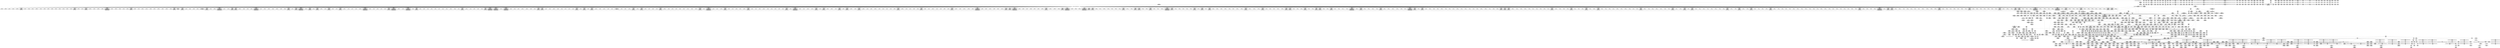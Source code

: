 digraph {
	CE0x59be310 [shape=record,shape=Mrecord,label="{CE0x59be310|104:_%struct.inode*,_:_CRE_192,193_}"]
	CE0x5a82230 [shape=record,shape=Mrecord,label="{CE0x5a82230|may_rename:_tmp22|security/selinux/hooks.c,1827|*SummSource*}"]
	CE0x59a7530 [shape=record,shape=Mrecord,label="{CE0x59a7530|current_sid:_entry}"]
	CE0x5a733e0 [shape=record,shape=Mrecord,label="{CE0x5a733e0|may_rename:_tmp47|security/selinux/hooks.c,1838|*SummSource*}"]
	CE0x5a33e20 [shape=record,shape=Mrecord,label="{CE0x5a33e20|0:_i16,_56:_i8*,_:_CRE_931,932_}"]
	CE0x5ad1b50 [shape=record,shape=Mrecord,label="{CE0x5ad1b50|may_rename:_tmp71|security/selinux/hooks.c,1849|*SummSink*}"]
	CE0x59af980 [shape=record,shape=Mrecord,label="{CE0x59af980|104:_%struct.inode*,_:_CRE_93,94_}"]
	CE0x598c340 [shape=record,shape=Mrecord,label="{CE0x598c340|current_sid:_tmp1}"]
	CE0x5a969d0 [shape=record,shape=Mrecord,label="{CE0x5a969d0|may_rename:_tobool19|security/selinux/hooks.c,1832|*SummSource*}"]
	CE0x5ac2b80 [shape=record,shape=Mrecord,label="{CE0x5ac2b80|may_rename:_tobool37|security/selinux/hooks.c,1843|*SummSink*}"]
	CE0x59cafd0 [shape=record,shape=Mrecord,label="{CE0x59cafd0|0:_i16,_56:_i8*,_:_CRE_512,520_|*MultipleSource*|*LoadInst*|security/selinux/hooks.c,1814|security/selinux/hooks.c,1814}"]
	CE0x5a73880 [shape=record,shape=Mrecord,label="{CE0x5a73880|may_rename:_tmp48|security/selinux/hooks.c,1838|*SummSource*}"]
	CE0x5968360 [shape=record,shape=Mrecord,label="{CE0x5968360|0:_i16,_56:_i8*,_:_CRE_867,868_}"]
	CE0x5a32b20 [shape=record,shape=Mrecord,label="{CE0x5a32b20|0:_i16,_56:_i8*,_:_CRE_915,916_}"]
	CE0x5a89710 [shape=record,shape=Mrecord,label="{CE0x5a89710|may_rename:_call8|security/selinux/hooks.c,1825|*SummSource*}"]
	CE0x59c7010 [shape=record,shape=Mrecord,label="{CE0x59c7010|0:_i16,_56:_i8*,_:_CRE_472,473_}"]
	CE0x59df0c0 [shape=record,shape=Mrecord,label="{CE0x59df0c0|28:_i32,_32:_i16,_:_CRE_28,32_|*MultipleSource*|security/selinux/hooks.c,1814|security/selinux/hooks.c,1814|security/selinux/hooks.c,1825}"]
	CE0x596e460 [shape=record,shape=Mrecord,label="{CE0x596e460|selinux_inode_rename:_tmp1}"]
	CE0x59741f0 [shape=record,shape=Mrecord,label="{CE0x59741f0|may_rename:_entry|*SummSink*}"]
	CE0x5ac1cd0 [shape=record,shape=Mrecord,label="{CE0x5ac1cd0|i64*_getelementptr_inbounds_(_29_x_i64_,_29_x_i64_*___llvm_gcov_ctr228,_i64_0,_i64_28)|*Constant*|*SummSink*}"]
	CE0x5a32530 [shape=record,shape=Mrecord,label="{CE0x5a32530|0:_i16,_56:_i8*,_:_CRE_910,911_}"]
	CE0x5a651e0 [shape=record,shape=Mrecord,label="{CE0x5a651e0|may_rename:_tmp59|security/selinux/hooks.c,1843}"]
	CE0x59c9370 [shape=record,shape=Mrecord,label="{CE0x59c9370|0:_i16,_56:_i8*,_:_CRE_473,474_}"]
	CE0x5ad7080 [shape=record,shape=Mrecord,label="{CE0x5ad7080|current_sid:_bb}"]
	CE0x5a32fe0 [shape=record,shape=Mrecord,label="{CE0x5a32fe0|0:_i16,_56:_i8*,_:_CRE_919,920_}"]
	CE0x5a1cb70 [shape=record,shape=Mrecord,label="{CE0x5a1cb70|GLOBAL:_lockdep_rcu_suspicious|*Constant*|*SummSource*}"]
	CE0x59d6110 [shape=record,shape=Mrecord,label="{CE0x59d6110|may_rename:_tobool33|security/selinux/hooks.c,1841|*SummSink*}"]
	CE0x5a95930 [shape=record,shape=Mrecord,label="{CE0x5a95930|may_rename:_tmp40|security/selinux/hooks.c,1833|*SummSource*}"]
	CE0x59692e0 [shape=record,shape=Mrecord,label="{CE0x59692e0|0:_i16,_56:_i8*,_:_CRE_880,881_}"]
	CE0x5a8c120 [shape=record,shape=Mrecord,label="{CE0x5a8c120|may_rename:_tmp28|security/selinux/hooks.c,1829}"]
	CE0x5a83340 [shape=record,shape=Mrecord,label="{CE0x5a83340|may_rename:_u23|security/selinux/hooks.c,1836}"]
	CE0x5a73ff0 [shape=record,shape=Mrecord,label="{CE0x5a73ff0|i64*_getelementptr_inbounds_(_29_x_i64_,_29_x_i64_*___llvm_gcov_ctr228,_i64_0,_i64_17)|*Constant*}"]
	CE0x5983360 [shape=record,shape=Mrecord,label="{CE0x5983360|may_rename:_tmp|*SummSource*}"]
	CE0x5ad8400 [shape=record,shape=Mrecord,label="{CE0x5ad8400|may_rename:_tmp65|security/selinux/hooks.c,1844|*SummSink*}"]
	CE0x59c7b10 [shape=record,shape=Mrecord,label="{CE0x59c7b10|0:_i16,_56:_i8*,_:_CRE_360,376_|*MultipleSource*|*LoadInst*|security/selinux/hooks.c,1814|security/selinux/hooks.c,1814}"]
	CE0x5a4abf0 [shape=record,shape=Mrecord,label="{CE0x5a4abf0|may_rename:_cmp|security/selinux/hooks.c,1815|*SummSource*}"]
	CE0x5a650a0 [shape=record,shape=Mrecord,label="{CE0x5a650a0|i64_21|*Constant*|*SummSource*}"]
	CE0x5adb640 [shape=record,shape=Mrecord,label="{CE0x5adb640|may_rename:_sid47|security/selinux/hooks.c,1846|*SummSource*}"]
	CE0x5aba2f0 [shape=record,shape=Mrecord,label="{CE0x5aba2f0|may_rename:_tmp58|*LoadInst*|security/selinux/hooks.c,1843}"]
	CE0x5a973c0 [shape=record,shape=Mrecord,label="{CE0x5a973c0|current_sid:_sid|security/selinux/hooks.c,220}"]
	CE0x59d0e70 [shape=record,shape=Mrecord,label="{CE0x59d0e70|0:_i16,_56:_i8*,_:_CRE_622,623_}"]
	CE0x59702b0 [shape=record,shape=Mrecord,label="{CE0x59702b0|selinux_inode_rename:_new_dentry|Function::selinux_inode_rename&Arg::new_dentry::|*SummSink*}"]
	CE0x598e050 [shape=record,shape=Mrecord,label="{CE0x598e050|may_rename:_ad|security/selinux/hooks.c, 1807|*SummSink*}"]
	CE0x5a33240 [shape=record,shape=Mrecord,label="{CE0x5a33240|0:_i16,_56:_i8*,_:_CRE_921,922_}"]
	CE0x5a6f7d0 [shape=record,shape=Mrecord,label="{CE0x5a6f7d0|28:_i32,_:_CRE_28,32_|*MultipleSource*|*LoadInst*|security/selinux/hooks.c,1813|security/selinux/hooks.c,1821|security/selinux/hooks.c,1813}"]
	CE0x5abd000 [shape=record,shape=Mrecord,label="{CE0x5abd000|may_rename:_tobool52|security/selinux/hooks.c,1849|*SummSource*}"]
	CE0x5a906b0 [shape=record,shape=Mrecord,label="{CE0x5a906b0|may_rename:_tmp36|security/selinux/hooks.c,1832}"]
	CE0x59d9bf0 [shape=record,shape=Mrecord,label="{CE0x59d9bf0|i64_2|*Constant*}"]
	CE0x5a226d0 [shape=record,shape=Mrecord,label="{CE0x5a226d0|current_sid:_tmp19|security/selinux/hooks.c,218|*SummSink*}"]
	CE0x5a1f550 [shape=record,shape=Mrecord,label="{CE0x5a1f550|COLLAPSED:_GCMRE_current_task_external_global_%struct.task_struct*:_elem_0::|security/selinux/hooks.c,218}"]
	CE0x59ca060 [shape=record,shape=Mrecord,label="{CE0x59ca060|0:_i16,_56:_i8*,_:_CRE_483,484_}"]
	CE0x59d0160 [shape=record,shape=Mrecord,label="{CE0x59d0160|0:_i16,_56:_i8*,_:_CRE_611,612_}"]
	CE0x5abb2b0 [shape=record,shape=Mrecord,label="{CE0x5abb2b0|i64_19|*Constant*|*SummSource*}"]
	CE0x5abb130 [shape=record,shape=Mrecord,label="{CE0x5abb130|i64_19|*Constant*}"]
	CE0x5adb080 [shape=record,shape=Mrecord,label="{CE0x5adb080|may_rename:_conv46|security/selinux/hooks.c,1845|*SummSource*}"]
	CE0x5a315c0 [shape=record,shape=Mrecord,label="{CE0x5a315c0|0:_i16,_56:_i8*,_:_CRE_897,898_}"]
	CE0x59e5960 [shape=record,shape=Mrecord,label="{CE0x59e5960|0:_i16,_56:_i8*,_:_CRE_157,158_}"]
	CE0x59c6560 [shape=record,shape=Mrecord,label="{CE0x59c6560|0:_i16,_56:_i8*,_:_CRE_303,304_}"]
	CE0x5abc230 [shape=record,shape=Mrecord,label="{CE0x5abc230|may_rename:_call32|security/selinux/hooks.c,1840}"]
	CE0x5967740 [shape=record,shape=Mrecord,label="{CE0x5967740|selinux_inode_rename:_new_inode|Function::selinux_inode_rename&Arg::new_inode::|*SummSink*}"]
	CE0x59c7960 [shape=record,shape=Mrecord,label="{CE0x59c7960|0:_i16,_56:_i8*,_:_CRE_352,360_|*MultipleSource*|*LoadInst*|security/selinux/hooks.c,1814|security/selinux/hooks.c,1814}"]
	CE0x5a22660 [shape=record,shape=Mrecord,label="{CE0x5a22660|i64*_getelementptr_inbounds_(_11_x_i64_,_11_x_i64_*___llvm_gcov_ctr125,_i64_0,_i64_10)|*Constant*|*SummSink*}"]
	CE0x59b5e80 [shape=record,shape=Mrecord,label="{CE0x59b5e80|current_sid:_land.lhs.true2|*SummSink*}"]
	CE0x5a965c0 [shape=record,shape=Mrecord,label="{CE0x5a965c0|i32_4194304|*Constant*|*SummSink*}"]
	CE0x59dd910 [shape=record,shape=Mrecord,label="{CE0x59dd910|i32_4|*Constant*|*SummSink*}"]
	CE0x5a225b0 [shape=record,shape=Mrecord,label="{CE0x5a225b0|i64*_getelementptr_inbounds_(_11_x_i64_,_11_x_i64_*___llvm_gcov_ctr125,_i64_0,_i64_10)|*Constant*|*SummSource*}"]
	CE0x598b9b0 [shape=record,shape=Mrecord,label="{CE0x598b9b0|i64_0|*Constant*}"]
	CE0x5ad50c0 [shape=record,shape=Mrecord,label="{CE0x5ad50c0|current_sid:_tmp14|security/selinux/hooks.c,218}"]
	CE0x5a96320 [shape=record,shape=Mrecord,label="{CE0x5a96320|i32_4194304|*Constant*}"]
	CE0x59e6580 [shape=record,shape=Mrecord,label="{CE0x59e6580|0:_i16,_56:_i8*,_:_CRE_167,168_}"]
	CE0x5abce90 [shape=record,shape=Mrecord,label="{CE0x5abce90|may_rename:_tobool52|security/selinux/hooks.c,1849}"]
	CE0x5a98f40 [shape=record,shape=Mrecord,label="{CE0x5a98f40|get_current:_bb|*SummSource*}"]
	CE0x5abb7a0 [shape=record,shape=Mrecord,label="{CE0x5abb7a0|may_rename:_tmp52|security/selinux/hooks.c,1841}"]
	CE0x5a38340 [shape=record,shape=Mrecord,label="{CE0x5a38340|get_current:_tmp1|*SummSink*}"]
	CE0x5a94870 [shape=record,shape=Mrecord,label="{CE0x5a94870|may_rename:_tmp38|security/selinux/hooks.c,1832|*SummSource*}"]
	CE0x5963250 [shape=record,shape=Mrecord,label="{CE0x5963250|i32_1|*Constant*|*SummSource*}"]
	CE0x5a8e790 [shape=record,shape=Mrecord,label="{CE0x5a8e790|may_rename:_tmp32|security/selinux/hooks.c,1829}"]
	CE0x59d8cc0 [shape=record,shape=Mrecord,label="{CE0x59d8cc0|current_sid:_if.then|*SummSink*}"]
	CE0x59bf020 [shape=record,shape=Mrecord,label="{CE0x59bf020|104:_%struct.inode*,_:_CRE_203,204_}"]
	CE0x65c3fd0 [shape=record,shape=Mrecord,label="{CE0x65c3fd0|selinux_inode_rename:_old_inode|Function::selinux_inode_rename&Arg::old_inode::|*SummSource*}"]
	CE0x59c3120 [shape=record,shape=Mrecord,label="{CE0x59c3120|0:_i16,_56:_i8*,_:_CRE_259,260_}"]
	CE0x598cc40 [shape=record,shape=Mrecord,label="{CE0x598cc40|COLLAPSED:_GCMRE___llvm_gcov_ctr125_internal_global_11_x_i64_zeroinitializer:_elem_0:default:}"]
	CE0x5a6e310 [shape=record,shape=Mrecord,label="{CE0x5a6e310|may_rename:_sid5|security/selinux/hooks.c,1821|*SummSink*}"]
	CE0x5ad2480 [shape=record,shape=Mrecord,label="{CE0x5ad2480|may_rename:_i_mode42|security/selinux/hooks.c,1845|*SummSource*}"]
	CE0x598d080 [shape=record,shape=Mrecord,label="{CE0x598d080|may_rename:_ad|security/selinux/hooks.c, 1807|*SummSource*}"]
	CE0x5a95e60 [shape=record,shape=Mrecord,label="{CE0x5a95e60|may_rename:_call18|security/selinux/hooks.c,1830}"]
	CE0x5a39600 [shape=record,shape=Mrecord,label="{CE0x5a39600|i64*_getelementptr_inbounds_(_29_x_i64_,_29_x_i64_*___llvm_gcov_ctr228,_i64_0,_i64_26)|*Constant*}"]
	CE0x5aba590 [shape=record,shape=Mrecord,label="{CE0x5aba590|may_rename:_tmp58|*LoadInst*|security/selinux/hooks.c,1843|*SummSink*}"]
	CE0x5aca7c0 [shape=record,shape=Mrecord,label="{CE0x5aca7c0|may_rename:_i_security40|security/selinux/hooks.c,1844|*SummSource*}"]
	CE0x5ac8670 [shape=record,shape=Mrecord,label="{CE0x5ac8670|may_rename:_tobool49|security/selinux/hooks.c,1848|*SummSink*}"]
	CE0x59e9850 [shape=record,shape=Mrecord,label="{CE0x59e9850|0:_i16,_56:_i8*,_:_CRE_104,112_|*MultipleSource*|*LoadInst*|security/selinux/hooks.c,1814|security/selinux/hooks.c,1814}"]
	CE0x59aeb00 [shape=record,shape=Mrecord,label="{CE0x59aeb00|may_rename:_tmp2|*LoadInst*|security/selinux/hooks.c,1813|*SummSink*}"]
	CE0x5a74390 [shape=record,shape=Mrecord,label="{CE0x5a74390|i64*_getelementptr_inbounds_(_29_x_i64_,_29_x_i64_*___llvm_gcov_ctr228,_i64_0,_i64_17)|*Constant*|*SummSink*}"]
	CE0x59d27a0 [shape=record,shape=Mrecord,label="{CE0x59d27a0|0:_i16,_56:_i8*,_:_CRE_712,728_|*MultipleSource*|*LoadInst*|security/selinux/hooks.c,1814|security/selinux/hooks.c,1814}"]
	CE0x59c03f0 [shape=record,shape=Mrecord,label="{CE0x59c03f0|0:_i16,_56:_i8*,_:_CRE_197,198_}"]
	CE0x5a68a40 [shape=record,shape=Mrecord,label="{CE0x5a68a40|_ret_i32_%retval.0,_!dbg_!27728|security/selinux/avc.c,775}"]
	CE0x5ad3b50 [shape=record,shape=Mrecord,label="{CE0x5ad3b50|current_sid:_land.lhs.true|*SummSource*}"]
	CE0x5a89590 [shape=record,shape=Mrecord,label="{CE0x5a89590|may_rename:_call8|security/selinux/hooks.c,1825}"]
	CE0x5ac9ef0 [shape=record,shape=Mrecord,label="{CE0x5ac9ef0|may_rename:_sclass48|security/selinux/hooks.c,1847}"]
	CE0x5a4b6f0 [shape=record,shape=Mrecord,label="{CE0x5a4b6f0|may_rename:_conv|security/selinux/hooks.c,1815|*SummSink*}"]
	CE0x59aa700 [shape=record,shape=Mrecord,label="{CE0x59aa700|get_current:_tmp2|*SummSink*}"]
	CE0x5a38150 [shape=record,shape=Mrecord,label="{CE0x5a38150|may_rename:_type|security/selinux/hooks.c,1818|*SummSink*}"]
	CE0x5992440 [shape=record,shape=Mrecord,label="{CE0x5992440|current_sid:_call|security/selinux/hooks.c,218|*SummSink*}"]
	CE0x5a20830 [shape=record,shape=Mrecord,label="{CE0x5a20830|current_sid:_tmp22|security/selinux/hooks.c,218|*SummSource*}"]
	CE0x5a66120 [shape=record,shape=Mrecord,label="{CE0x5a66120|may_rename:_tmp16|security/selinux/hooks.c,1824|*SummSink*}"]
	CE0x5a67a10 [shape=record,shape=Mrecord,label="{CE0x5a67a10|i16_7|*Constant*|*SummSink*}"]
	CE0x59ea010 [shape=record,shape=Mrecord,label="{CE0x59ea010|may_rename:_i_security1|security/selinux/hooks.c,1814}"]
	CE0x59e5cf0 [shape=record,shape=Mrecord,label="{CE0x59e5cf0|0:_i16,_56:_i8*,_:_CRE_160,161_}"]
	"CONST[source:2(external),value:2(dynamic)][purpose:{subject}]"
	CE0x59ccac0 [shape=record,shape=Mrecord,label="{CE0x59ccac0|0:_i16,_56:_i8*,_:_CRE_565,566_}"]
	CE0x5a21600 [shape=record,shape=Mrecord,label="{CE0x5a21600|current_sid:_tmp17|security/selinux/hooks.c,218|*SummSource*}"]
	CE0x5a82840 [shape=record,shape=Mrecord,label="{CE0x5a82840|may_rename:_tmp23|security/selinux/hooks.c,1827|*SummSink*}"]
	CE0x59e1d00 [shape=record,shape=Mrecord,label="{CE0x59e1d00|104:_%struct.inode*,_:_CRE_280,288_|*MultipleSource*|Function::selinux_inode_rename&Arg::old_dentry::|security/selinux/hooks.c,1814|Function::selinux_inode_rename&Arg::new_dentry::|Function::may_rename&Arg::old_dentry::|Function::may_rename&Arg::new_dentry::}"]
	CE0x5a89880 [shape=record,shape=Mrecord,label="{CE0x5a89880|may_rename:_call8|security/selinux/hooks.c,1825|*SummSink*}"]
	CE0x5a36180 [shape=record,shape=Mrecord,label="{CE0x5a36180|may_rename:_tmp6|security/selinux/hooks.c,1814|*SummSource*}"]
	CE0x5ad8cd0 [shape=record,shape=Mrecord,label="{CE0x5ad8cd0|i64*_getelementptr_inbounds_(_29_x_i64_,_29_x_i64_*___llvm_gcov_ctr228,_i64_0,_i64_27)|*Constant*}"]
	CE0x59bb720 [shape=record,shape=Mrecord,label="{CE0x59bb720|104:_%struct.inode*,_:_CRE_155,156_}"]
	CE0x59beef0 [shape=record,shape=Mrecord,label="{CE0x59beef0|104:_%struct.inode*,_:_CRE_202,203_}"]
	CE0x59c4090 [shape=record,shape=Mrecord,label="{CE0x59c4090|0:_i16,_56:_i8*,_:_CRE_272,273_}"]
	CE0x59da780 [shape=record,shape=Mrecord,label="{CE0x59da780|get_current:_tmp}"]
	CE0x5a33a90 [shape=record,shape=Mrecord,label="{CE0x5a33a90|0:_i16,_56:_i8*,_:_CRE_928,929_}"]
	CE0x59eba30 [shape=record,shape=Mrecord,label="{CE0x59eba30|104:_%struct.inode*,_:_CRE_24,40_|*MultipleSource*|Function::selinux_inode_rename&Arg::old_dentry::|security/selinux/hooks.c,1814|Function::selinux_inode_rename&Arg::new_dentry::|Function::may_rename&Arg::old_dentry::|Function::may_rename&Arg::new_dentry::}"]
	CE0x59ce610 [shape=record,shape=Mrecord,label="{CE0x59ce610|0:_i16,_56:_i8*,_:_CRE_588,589_}"]
	CE0x5a18120 [shape=record,shape=Mrecord,label="{CE0x5a18120|i1_true|*Constant*}"]
	CE0x59d7660 [shape=record,shape=Mrecord,label="{CE0x59d7660|28:_i32,_:_CRE_28,32_|*MultipleSource*|security/selinux/hooks.c,1840|*LoadInst*|security/selinux/hooks.c,1816|security/selinux/hooks.c,1816}"]
	CE0x59c1360 [shape=record,shape=Mrecord,label="{CE0x59c1360|0:_i16,_56:_i8*,_:_CRE_212,216_|*MultipleSource*|*LoadInst*|security/selinux/hooks.c,1814|security/selinux/hooks.c,1814}"]
	CE0x5acc160 [shape=record,shape=Mrecord,label="{CE0x5acc160|may_rename:_tobool49|security/selinux/hooks.c,1848}"]
	CE0x59c9ba0 [shape=record,shape=Mrecord,label="{CE0x59c9ba0|0:_i16,_56:_i8*,_:_CRE_479,480_}"]
	CE0x59dad00 [shape=record,shape=Mrecord,label="{CE0x59dad00|current_sid:_if.end|*SummSource*}"]
	CE0x59a75f0 [shape=record,shape=Mrecord,label="{CE0x59a75f0|current_sid:_entry|*SummSource*}"]
	CE0x59a8df0 [shape=record,shape=Mrecord,label="{CE0x59a8df0|current_sid:_call|security/selinux/hooks.c,218}"]
	CE0x59c4da0 [shape=record,shape=Mrecord,label="{CE0x59c4da0|0:_i16,_56:_i8*,_:_CRE_283,284_}"]
	CE0x59c0d70 [shape=record,shape=Mrecord,label="{CE0x59c0d70|0:_i16,_56:_i8*,_:_CRE_205,206_}"]
	CE0x5a959a0 [shape=record,shape=Mrecord,label="{CE0x5a959a0|i64_11|*Constant*}"]
	CE0x5a68bf0 [shape=record,shape=Mrecord,label="{CE0x5a68bf0|avc_has_perm:_requested|Function::avc_has_perm&Arg::requested::|*SummSource*}"]
	CE0x5ac24b0 [shape=record,shape=Mrecord,label="{CE0x5ac24b0|may_rename:_tmp81|security/selinux/hooks.c,1854|*SummSource*}"]
	CE0x598c8d0 [shape=record,shape=Mrecord,label="{CE0x598c8d0|may_rename:_return}"]
	CE0x5a681b0 [shape=record,shape=Mrecord,label="{CE0x5a681b0|may_rename:_call6|security/selinux/hooks.c,1821|*SummSink*}"]
	CE0x5a672f0 [shape=record,shape=Mrecord,label="{CE0x5a672f0|avc_has_perm:_tsid|Function::avc_has_perm&Arg::tsid::}"]
	CE0x59c1230 [shape=record,shape=Mrecord,label="{CE0x59c1230|0:_i16,_56:_i8*,_:_CRE_208,210_|*MultipleSource*|*LoadInst*|security/selinux/hooks.c,1814|security/selinux/hooks.c,1814}"]
	CE0x5a36b00 [shape=record,shape=Mrecord,label="{CE0x5a36b00|may_rename:_and|security/selinux/hooks.c,1815}"]
	CE0x5a35fa0 [shape=record,shape=Mrecord,label="{CE0x5a35fa0|may_rename:_d_inode2|security/selinux/hooks.c,1815|*SummSink*}"]
	CE0x59abc90 [shape=record,shape=Mrecord,label="{CE0x59abc90|i64*_getelementptr_inbounds_(_11_x_i64_,_11_x_i64_*___llvm_gcov_ctr125,_i64_0,_i64_6)|*Constant*|*SummSink*}"]
	CE0x5a88600 [shape=record,shape=Mrecord,label="{CE0x5a88600|i64*_getelementptr_inbounds_(_29_x_i64_,_29_x_i64_*___llvm_gcov_ctr228,_i64_0,_i64_6)|*Constant*}"]
	CE0x5ab9670 [shape=record,shape=Mrecord,label="{CE0x5ab9670|may_rename:_d_inode36|security/selinux/hooks.c,1843|*SummSink*}"]
	CE0x59e7030 [shape=record,shape=Mrecord,label="{CE0x59e7030|0:_i16,_56:_i8*,_:_CRE_176,177_}"]
	CE0x5a71c80 [shape=record,shape=Mrecord,label="{CE0x5a71c80|%struct.inode*_null|*Constant*|*SummSink*}"]
	CE0x5adabe0 [shape=record,shape=Mrecord,label="{CE0x5adabe0|may_rename:_cmp45|security/selinux/hooks.c,1845|*SummSource*}"]
	CE0x5a95c90 [shape=record,shape=Mrecord,label="{CE0x5a95c90|i64_11|*Constant*|*SummSink*}"]
	CE0x5a8dd80 [shape=record,shape=Mrecord,label="{CE0x5a8dd80|may_rename:_tmp30|security/selinux/hooks.c,1829|*SummSource*}"]
	CE0x5a85000 [shape=record,shape=Mrecord,label="{CE0x5a85000|may_rename:_tmp44|*LoadInst*|security/selinux/hooks.c,1838|*SummSource*}"]
	CE0x5a656b0 [shape=record,shape=Mrecord,label="{CE0x5a656b0|may_rename:_tmp60|security/selinux/hooks.c,1843}"]
	CE0x59c5be0 [shape=record,shape=Mrecord,label="{CE0x59c5be0|0:_i16,_56:_i8*,_:_CRE_295,296_}"]
	CE0x5ab8f20 [shape=record,shape=Mrecord,label="{CE0x5ab8f20|may_rename:_tmp57|security/selinux/hooks.c,1842|*SummSource*}"]
	CE0x5a1eb20 [shape=record,shape=Mrecord,label="{CE0x5a1eb20|i8*_getelementptr_inbounds_(_45_x_i8_,_45_x_i8_*_.str12,_i32_0,_i32_0)|*Constant*|*SummSource*}"]
	CE0x5a84a90 [shape=record,shape=Mrecord,label="{CE0x5a84a90|may_rename:_d_inode25|security/selinux/hooks.c,1838|*SummSource*}"]
	CE0x5a6e070 [shape=record,shape=Mrecord,label="{CE0x5a6e070|i32_3|*Constant*}"]
	CE0x5a37ad0 [shape=record,shape=Mrecord,label="{CE0x5a37ad0|may_rename:_i_security4|security/selinux/hooks.c,1816}"]
	CE0x5a341b0 [shape=record,shape=Mrecord,label="{CE0x5a341b0|0:_i16,_56:_i8*,_:_CRE_934,935_}"]
	CE0x59c3250 [shape=record,shape=Mrecord,label="{CE0x59c3250|0:_i16,_56:_i8*,_:_CRE_260,261_}"]
	CE0x5995980 [shape=record,shape=Mrecord,label="{CE0x5995980|current_sid:_tmp9|security/selinux/hooks.c,218}"]
	CE0x59bb980 [shape=record,shape=Mrecord,label="{CE0x59bb980|104:_%struct.inode*,_:_CRE_157,158_}"]
	CE0x5ac18b0 [shape=record,shape=Mrecord,label="{CE0x5ac18b0|may_rename:_tmp80|security/selinux/hooks.c,1854}"]
	CE0x59c0060 [shape=record,shape=Mrecord,label="{CE0x59c0060|0:_i16,_56:_i8*,_:_CRE_194,195_}"]
	CE0x59c8a10 [shape=record,shape=Mrecord,label="{CE0x59c8a10|0:_i16,_56:_i8*,_:_CRE_432,440_|*MultipleSource*|*LoadInst*|security/selinux/hooks.c,1814|security/selinux/hooks.c,1814}"]
	CE0x5a35a40 [shape=record,shape=Mrecord,label="{CE0x5a35a40|0:_i16,_56:_i8*,_:_CRE_992,1000_|*MultipleSource*|*LoadInst*|security/selinux/hooks.c,1814|security/selinux/hooks.c,1814}"]
	CE0x5a8cbc0 [shape=record,shape=Mrecord,label="{CE0x5a8cbc0|may_rename:_cmp13|security/selinux/hooks.c,1829}"]
	CE0x5acb9e0 [shape=record,shape=Mrecord,label="{CE0x5acb9e0|i64_23|*Constant*}"]
	CE0x5a1d8b0 [shape=record,shape=Mrecord,label="{CE0x5a1d8b0|current_sid:_tmp15|security/selinux/hooks.c,218|*SummSink*}"]
	CE0x5a17d00 [shape=record,shape=Mrecord,label="{CE0x5a17d00|current_sid:_tmp14|security/selinux/hooks.c,218|*SummSource*}"]
	CE0x5a83150 [shape=record,shape=Mrecord,label="{CE0x5a83150|may_rename:_u23|security/selinux/hooks.c,1836|*SummSink*}"]
	CE0x59cc600 [shape=record,shape=Mrecord,label="{CE0x59cc600|0:_i16,_56:_i8*,_:_CRE_561,562_}"]
	CE0x5a35690 [shape=record,shape=Mrecord,label="{CE0x5a35690|may_rename:_tmp5|security/selinux/hooks.c,1814}"]
	CE0x5a1f870 [shape=record,shape=Mrecord,label="{CE0x5a1f870|current_sid:_tmp21|security/selinux/hooks.c,218|*SummSink*}"]
	CE0x5a316f0 [shape=record,shape=Mrecord,label="{CE0x5a316f0|0:_i16,_56:_i8*,_:_CRE_898,899_}"]
	CE0x5a8daa0 [shape=record,shape=Mrecord,label="{CE0x5a8daa0|i64_10|*Constant*|*SummSource*}"]
	CE0x5a20100 [shape=record,shape=Mrecord,label="{CE0x5a20100|current_sid:_security|security/selinux/hooks.c,218|*SummSource*}"]
	CE0x5ad1420 [shape=record,shape=Mrecord,label="{CE0x5ad1420|may_rename:_tmp70|security/selinux/hooks.c,1849|*SummSource*}"]
	CE0x59dac30 [shape=record,shape=Mrecord,label="{CE0x59dac30|current_sid:_if.end}"]
	CE0x5a98ab0 [shape=record,shape=Mrecord,label="{CE0x5a98ab0|get_current:_tmp|*SummSink*}"]
	CE0x5a350f0 [shape=record,shape=Mrecord,label="{CE0x5a350f0|0:_i16,_56:_i8*,_:_CRE_979,980_}"]
	CE0x59c02c0 [shape=record,shape=Mrecord,label="{CE0x59c02c0|0:_i16,_56:_i8*,_:_CRE_196,197_}"]
	CE0x59c5390 [shape=record,shape=Mrecord,label="{CE0x59c5390|0:_i16,_56:_i8*,_:_CRE_288,289_}"]
	CE0x59be0b0 [shape=record,shape=Mrecord,label="{CE0x59be0b0|104:_%struct.inode*,_:_CRE_190,191_}"]
	CE0x5a85150 [shape=record,shape=Mrecord,label="{CE0x5a85150|may_rename:_tmp44|*LoadInst*|security/selinux/hooks.c,1838|*SummSink*}"]
	CE0x5abcaa0 [shape=record,shape=Mrecord,label="{CE0x5abcaa0|may_rename:_tmp66|*LoadInst*|security/selinux/hooks.c,1845|*SummSource*}"]
	CE0x5a37570 [shape=record,shape=Mrecord,label="{CE0x5a37570|may_rename:_tobool12|security/selinux/hooks.c,1829}"]
	CE0x59c9190 [shape=record,shape=Mrecord,label="{CE0x59c9190|0:_i16,_56:_i8*,_:_CRE_464,472_|*MultipleSource*|*LoadInst*|security/selinux/hooks.c,1814|security/selinux/hooks.c,1814}"]
	CE0x59ce870 [shape=record,shape=Mrecord,label="{CE0x59ce870|0:_i16,_56:_i8*,_:_CRE_590,591_}"]
	CE0x59a63a0 [shape=record,shape=Mrecord,label="{CE0x59a63a0|COLLAPSED:_GCMRE___llvm_gcov_ctr98_internal_global_2_x_i64_zeroinitializer:_elem_0:default:}"]
	CE0x59cc860 [shape=record,shape=Mrecord,label="{CE0x59cc860|0:_i16,_56:_i8*,_:_CRE_563,564_}"]
	CE0x5963570 [shape=record,shape=Mrecord,label="{CE0x5963570|may_rename:_ad|security/selinux/hooks.c, 1807}"]
	CE0x59c22e0 [shape=record,shape=Mrecord,label="{CE0x59c22e0|0:_i16,_56:_i8*,_:_CRE_247,248_}"]
	CE0x5a8fc90 [shape=record,shape=Mrecord,label="{CE0x5a8fc90|may_rename:_sclass17|security/selinux/hooks.c,1831|*SummSink*}"]
	CE0x5986770 [shape=record,shape=Mrecord,label="{CE0x5986770|selinux_inode_rename:_tmp|*SummSink*}"]
	CE0x5a21c50 [shape=record,shape=Mrecord,label="{CE0x5a21c50|current_sid:_tmp18|security/selinux/hooks.c,218|*SummSource*}"]
	CE0x59bd990 [shape=record,shape=Mrecord,label="{CE0x59bd990|104:_%struct.inode*,_:_CRE_184,185_}"]
	CE0x59c2410 [shape=record,shape=Mrecord,label="{CE0x59c2410|0:_i16,_56:_i8*,_:_CRE_248,249_}"]
	CE0x5986ec0 [shape=record,shape=Mrecord,label="{CE0x5986ec0|selinux_inode_rename:_bb|*SummSource*}"]
	CE0x5a810a0 [shape=record,shape=Mrecord,label="{CE0x5a810a0|may_rename:_tmp18|security/selinux/hooks.c,1825|*SummSink*}"]
	CE0x59c5d10 [shape=record,shape=Mrecord,label="{CE0x59c5d10|0:_i16,_56:_i8*,_:_CRE_296,297_}"]
	CE0x59cd440 [shape=record,shape=Mrecord,label="{CE0x59cd440|0:_i16,_56:_i8*,_:_CRE_573,574_}"]
	CE0x5a949e0 [shape=record,shape=Mrecord,label="{CE0x5a949e0|may_rename:_tmp38|security/selinux/hooks.c,1832|*SummSink*}"]
	CE0x5a233e0 [shape=record,shape=Mrecord,label="{CE0x5a233e0|current_sid:_call4|security/selinux/hooks.c,218|*SummSource*}"]
	CE0x59c60a0 [shape=record,shape=Mrecord,label="{CE0x59c60a0|0:_i16,_56:_i8*,_:_CRE_299,300_}"]
	CE0x5a17e70 [shape=record,shape=Mrecord,label="{CE0x5a17e70|current_sid:_tmp14|security/selinux/hooks.c,218|*SummSink*}"]
	CE0x59c0b10 [shape=record,shape=Mrecord,label="{CE0x59c0b10|0:_i16,_56:_i8*,_:_CRE_203,204_}"]
	CE0x5a87470 [shape=record,shape=Mrecord,label="{CE0x5a87470|may_rename:_tmp19|security/selinux/hooks.c,1826}"]
	CE0x59a8fc0 [shape=record,shape=Mrecord,label="{CE0x59a8fc0|may_rename:_if.then10|*SummSource*}"]
	CE0x59d9870 [shape=record,shape=Mrecord,label="{CE0x59d9870|i32_0|*Constant*}"]
	CE0x59d9520 [shape=record,shape=Mrecord,label="{CE0x59d9520|GLOBAL:_current_task|Global_var:current_task}"]
	CE0x5a96910 [shape=record,shape=Mrecord,label="{CE0x5a96910|may_rename:_tobool19|security/selinux/hooks.c,1832}"]
	CE0x5adb1f0 [shape=record,shape=Mrecord,label="{CE0x5adb1f0|may_rename:_conv46|security/selinux/hooks.c,1845|*SummSink*}"]
	CE0x5a49a70 [shape=record,shape=Mrecord,label="{CE0x5a49a70|may_rename:_d_inode2|security/selinux/hooks.c,1815|*SummSource*}"]
	CE0x598ccb0 [shape=record,shape=Mrecord,label="{CE0x598ccb0|current_sid:_tmp|*SummSource*}"]
	CE0x5997560 [shape=record,shape=Mrecord,label="{CE0x5997560|current_sid:_tobool|security/selinux/hooks.c,218}"]
	CE0x59897c0 [shape=record,shape=Mrecord,label="{CE0x59897c0|selinux_inode_rename:_new_inode|Function::selinux_inode_rename&Arg::new_inode::|*SummSource*}"]
	CE0x5a74f90 [shape=record,shape=Mrecord,label="{CE0x5a74f90|may_rename:_conv29|security/selinux/hooks.c,1839|*SummSource*}"]
	CE0x59b0cc0 [shape=record,shape=Mrecord,label="{CE0x59b0cc0|current_sid:_do.end|*SummSource*}"]
	CE0x59cf0c0 [shape=record,shape=Mrecord,label="{CE0x59cf0c0|0:_i16,_56:_i8*,_:_CRE_597,598_}"]
	CE0x59d9650 [shape=record,shape=Mrecord,label="{CE0x59d9650|GLOBAL:_current_task|Global_var:current_task|*SummSource*}"]
	CE0x5ac9430 [shape=record,shape=Mrecord,label="{CE0x5ac9430|may_rename:_tmp72|security/selinux/hooks.c,1849|*SummSink*}"]
	CE0x59d9e10 [shape=record,shape=Mrecord,label="{CE0x59d9e10|current_sid:_tmp4|security/selinux/hooks.c,218|*SummSink*}"]
	CE0x59e8ba0 [shape=record,shape=Mrecord,label="{CE0x59e8ba0|0:_i16,_56:_i8*,_:_CRE_56,64_|*MultipleSource*|*LoadInst*|security/selinux/hooks.c,1814|security/selinux/hooks.c,1814}"]
	CE0x5a1f800 [shape=record,shape=Mrecord,label="{CE0x5a1f800|current_sid:_tmp21|security/selinux/hooks.c,218|*SummSource*}"]
	CE0x5a68920 [shape=record,shape=Mrecord,label="{CE0x5a68920|i32_10485760|*Constant*|*SummSink*}"]
	CE0x5a881e0 [shape=record,shape=Mrecord,label="{CE0x5a881e0|i32_4|*Constant*}"]
	CE0x5a74c50 [shape=record,shape=Mrecord,label="{CE0x5a74c50|may_rename:_tmp50|security/selinux/hooks.c,1839|*SummSource*}"]
	CE0x59c2c60 [shape=record,shape=Mrecord,label="{CE0x59c2c60|0:_i16,_56:_i8*,_:_CRE_255,256_}"]
	CE0x65c4070 [shape=record,shape=Mrecord,label="{CE0x65c4070|selinux_inode_rename:_old_inode|Function::selinux_inode_rename&Arg::old_inode::|*SummSink*}"]
	CE0x5acb380 [shape=record,shape=Mrecord,label="{CE0x5acb380|may_rename:_sid47|security/selinux/hooks.c,1846|*SummSink*}"]
	CE0x59d93d0 [shape=record,shape=Mrecord,label="{CE0x59d93d0|get_current:_tmp4|./arch/x86/include/asm/current.h,14|*SummSink*}"]
	CE0x5a30d70 [shape=record,shape=Mrecord,label="{CE0x5a30d70|0:_i16,_56:_i8*,_:_CRE_890,891_}"]
	CE0x59961e0 [shape=record,shape=Mrecord,label="{CE0x59961e0|may_rename:_tmp14|security/selinux/hooks.c,1823|*SummSource*}"]
	CE0x59737e0 [shape=record,shape=Mrecord,label="{CE0x59737e0|_ret_i32_%retval.0,_!dbg_!27814|security/selinux/hooks.c,1854|*SummSink*}"]
	CE0x59c2080 [shape=record,shape=Mrecord,label="{CE0x59c2080|0:_i16,_56:_i8*,_:_CRE_245,246_}"]
	CE0x598e930 [shape=record,shape=Mrecord,label="{CE0x598e930|may_rename:_if.then20|*SummSource*}"]
	CE0x598c650 [shape=record,shape=Mrecord,label="{CE0x598c650|may_rename:_if.end22|*SummSource*}"]
	CE0x59a59a0 [shape=record,shape=Mrecord,label="{CE0x59a59a0|GLOBAL:_current_sid.__warned|Global_var:current_sid.__warned}"]
	CE0x59d7c20 [shape=record,shape=Mrecord,label="{CE0x59d7c20|0:_i16,_56:_i8*,_:_CRE_816,824_|*MultipleSource*|*LoadInst*|security/selinux/hooks.c,1814|security/selinux/hooks.c,1814}"]
	CE0x5a24100 [shape=record,shape=Mrecord,label="{CE0x5a24100|_ret_%struct.task_struct*_%tmp4,_!dbg_!27714|./arch/x86/include/asm/current.h,14|*SummSource*}"]
	CE0x59cfb70 [shape=record,shape=Mrecord,label="{CE0x59cfb70|0:_i16,_56:_i8*,_:_CRE_606,607_}"]
	CE0x59e4470 [shape=record,shape=Mrecord,label="{CE0x59e4470|0:_i16,_56:_i8*,_:_CRE_139,140_}"]
	CE0x59e9c20 [shape=record,shape=Mrecord,label="{CE0x59e9c20|0:_i16,_56:_i8*,_:_CRE_120,128_|*MultipleSource*|*LoadInst*|security/selinux/hooks.c,1814|security/selinux/hooks.c,1814}"]
	CE0x59bb060 [shape=record,shape=Mrecord,label="{CE0x59bb060|104:_%struct.inode*,_:_CRE_149,150_}"]
	CE0x5a68320 [shape=record,shape=Mrecord,label="{CE0x5a68320|i32_(i32,_i32,_i16,_i32,_%struct.common_audit_data*)*_bitcast_(i32_(i32,_i32,_i16,_i32,_%struct.common_audit_data.495*)*_avc_has_perm_to_i32_(i32,_i32,_i16,_i32,_%struct.common_audit_data*)*)|*Constant*}"]
	CE0x5a728b0 [shape=record,shape=Mrecord,label="{CE0x5a728b0|may_rename:_tmp45|security/selinux/hooks.c,1838|*SummSource*}"]
	CE0x59c6c80 [shape=record,shape=Mrecord,label="{CE0x59c6c80|0:_i16,_56:_i8*,_:_CRE_309,310_}"]
	CE0x59bc560 [shape=record,shape=Mrecord,label="{CE0x59bc560|104:_%struct.inode*,_:_CRE_167,168_}"]
	CE0x59e6f00 [shape=record,shape=Mrecord,label="{CE0x59e6f00|0:_i16,_56:_i8*,_:_CRE_175,176_}"]
	CE0x59ec320 [shape=record,shape=Mrecord,label="{CE0x59ec320|104:_%struct.inode*,_:_CRE_72,80_|*MultipleSource*|Function::selinux_inode_rename&Arg::old_dentry::|security/selinux/hooks.c,1814|Function::selinux_inode_rename&Arg::new_dentry::|Function::may_rename&Arg::old_dentry::|Function::may_rename&Arg::new_dentry::}"]
	CE0x5ac9760 [shape=record,shape=Mrecord,label="{CE0x5ac9760|may_rename:_tmp73|security/selinux/hooks.c,1849|*SummSource*}"]
	CE0x596f210 [shape=record,shape=Mrecord,label="{CE0x596f210|i64*_getelementptr_inbounds_(_2_x_i64_,_2_x_i64_*___llvm_gcov_ctr227,_i64_0,_i64_0)|*Constant*|*SummSource*}"]
	CE0x59e7ae0 [shape=record,shape=Mrecord,label="{CE0x59e7ae0|0:_i16,_56:_i8*,_:_CRE_185,186_}"]
	CE0x5abe5b0 [shape=record,shape=Mrecord,label="{CE0x5abe5b0|may_rename:_cond|security/selinux/hooks.c,1848|*SummSink*}"]
	CE0x596cda0 [shape=record,shape=Mrecord,label="{CE0x596cda0|may_rename:_i_security|security/selinux/hooks.c,1813}"]
	CE0x5a1c080 [shape=record,shape=Mrecord,label="{CE0x5a1c080|_call_void_lockdep_rcu_suspicious(i8*_getelementptr_inbounds_(_25_x_i8_,_25_x_i8_*_.str3,_i32_0,_i32_0),_i32_218,_i8*_getelementptr_inbounds_(_45_x_i8_,_45_x_i8_*_.str12,_i32_0,_i32_0))_#10,_!dbg_!27727|security/selinux/hooks.c,218|*SummSource*}"]
	CE0x59af080 [shape=record,shape=Mrecord,label="{CE0x59af080|104:_%struct.inode*,_:_CRE_88,89_}"]
	CE0x5a970a0 [shape=record,shape=Mrecord,label="{CE0x5a970a0|i32_1|*Constant*}"]
	CE0x5a708c0 [shape=record,shape=Mrecord,label="{CE0x5a708c0|may_rename:_tmp10|security/selinux/hooks.c,1816|*SummSource*}"]
	CE0x5ac8dc0 [shape=record,shape=Mrecord,label="{CE0x5ac8dc0|may_rename:_call51|security/selinux/hooks.c,1846|*SummSink*}"]
	CE0x5ad6e60 [shape=record,shape=Mrecord,label="{CE0x5ad6e60|current_sid:_do.body|*SummSource*}"]
	CE0x5a3a2f0 [shape=record,shape=Mrecord,label="{CE0x5a3a2f0|may_rename:_tmp20|security/selinux/hooks.c,1827}"]
	CE0x59c2a00 [shape=record,shape=Mrecord,label="{CE0x59c2a00|0:_i16,_56:_i8*,_:_CRE_253,254_}"]
	CE0x59c4c70 [shape=record,shape=Mrecord,label="{CE0x59c4c70|0:_i16,_56:_i8*,_:_CRE_282,283_}"]
	CE0x5970fd0 [shape=record,shape=Mrecord,label="{CE0x5970fd0|56:_i8*,_:_CRE_56,64_|*MultipleSource*|Function::selinux_inode_rename&Arg::old_inode::|security/selinux/hooks.c,1813|Function::may_rename&Arg::old_dir::}"]
	CE0x5a75d50 [shape=record,shape=Mrecord,label="{CE0x5a75d50|may_rename:_or|security/selinux/hooks.c,1839}"]
	CE0x5996500 [shape=record,shape=Mrecord,label="{CE0x5996500|may_rename:_tmp15|security/selinux/hooks.c,1823}"]
	CE0x59cf320 [shape=record,shape=Mrecord,label="{CE0x59cf320|0:_i16,_56:_i8*,_:_CRE_599,600_}"]
	CE0x59caa00 [shape=record,shape=Mrecord,label="{CE0x59caa00|0:_i16,_56:_i8*,_:_CRE_500,504_|*MultipleSource*|*LoadInst*|security/selinux/hooks.c,1814|security/selinux/hooks.c,1814}"]
	CE0x59c3f60 [shape=record,shape=Mrecord,label="{CE0x59c3f60|0:_i16,_56:_i8*,_:_CRE_271,272_}"]
	CE0x59c41c0 [shape=record,shape=Mrecord,label="{CE0x59c41c0|0:_i16,_56:_i8*,_:_CRE_273,274_}"]
	CE0x59d0620 [shape=record,shape=Mrecord,label="{CE0x59d0620|0:_i16,_56:_i8*,_:_CRE_615,616_}"]
	CE0x5a206c0 [shape=record,shape=Mrecord,label="{CE0x5a206c0|current_sid:_tmp22|security/selinux/hooks.c,218}"]
	CE0x5abc790 [shape=record,shape=Mrecord,label="{CE0x5abc790|may_rename:_tobool33|security/selinux/hooks.c,1841}"]
	CE0x59e37c0 [shape=record,shape=Mrecord,label="{CE0x59e37c0|104:_%struct.inode*,_:_CRE_317,318_}"]
	CE0x59ea540 [shape=record,shape=Mrecord,label="{CE0x59ea540|0:_i16,_56:_i8*,_:_CRE_0,2_|*MultipleSource*|*LoadInst*|security/selinux/hooks.c,1814|security/selinux/hooks.c,1814}"]
	CE0x5a35e00 [shape=record,shape=Mrecord,label="{CE0x5a35e00|may_rename:_tmp5|security/selinux/hooks.c,1814|*SummSource*}"]
	CE0x59a9880 [shape=record,shape=Mrecord,label="{CE0x59a9880|_ret_i32_%tmp24,_!dbg_!27742|security/selinux/hooks.c,220|*SummSource*}"]
	CE0x59cf450 [shape=record,shape=Mrecord,label="{CE0x59cf450|0:_i16,_56:_i8*,_:_CRE_600,601_}"]
	CE0x5a37dd0 [shape=record,shape=Mrecord,label="{CE0x5a37dd0|may_rename:_i_security4|security/selinux/hooks.c,1816|*SummSink*}"]
	CE0x5a32790 [shape=record,shape=Mrecord,label="{CE0x5a32790|0:_i16,_56:_i8*,_:_CRE_912,913_}"]
	CE0x59a9290 [shape=record,shape=Mrecord,label="{CE0x59a9290|may_rename:_if.end11|*SummSource*}"]
	CE0x5ab8a60 [shape=record,shape=Mrecord,label="{CE0x5ab8a60|may_rename:_tmp57|security/selinux/hooks.c,1842}"]
	CE0x59df870 [shape=record,shape=Mrecord,label="{CE0x59df870|104:_%struct.inode*,_:_CRE_208,209_}"]
	CE0x59abf10 [shape=record,shape=Mrecord,label="{CE0x59abf10|i64_3|*Constant*|*SummSink*}"]
	CE0x59bfaa0 [shape=record,shape=Mrecord,label="{CE0x59bfaa0|0:_i16,_56:_i8*,_:_CRE_189,190_}"]
	CE0x59bb850 [shape=record,shape=Mrecord,label="{CE0x59bb850|104:_%struct.inode*,_:_CRE_156,157_}"]
	CE0x59c3bd0 [shape=record,shape=Mrecord,label="{CE0x59c3bd0|0:_i16,_56:_i8*,_:_CRE_268,269_}"]
	CE0x595e9c0 [shape=record,shape=Mrecord,label="{CE0x595e9c0|selinux_inode_rename:_bb}"]
	CE0x59e8290 [shape=record,shape=Mrecord,label="{CE0x59e8290|0:_i16,_56:_i8*,_:_CRE_12,16_|*MultipleSource*|*LoadInst*|security/selinux/hooks.c,1814|security/selinux/hooks.c,1814}"]
	CE0x59d1ff0 [shape=record,shape=Mrecord,label="{CE0x59d1ff0|0:_i16,_56:_i8*,_:_CRE_684,688_|*MultipleSource*|*LoadInst*|security/selinux/hooks.c,1814|security/selinux/hooks.c,1814}"]
	CE0x59c67c0 [shape=record,shape=Mrecord,label="{CE0x59c67c0|0:_i16,_56:_i8*,_:_CRE_305,306_}"]
	CE0x59cd7d0 [shape=record,shape=Mrecord,label="{CE0x59cd7d0|0:_i16,_56:_i8*,_:_CRE_576,577_}"]
	CE0x598bb30 [shape=record,shape=Mrecord,label="{CE0x598bb30|i64_0|*Constant*|*SummSource*}"]
	CE0x5a30fd0 [shape=record,shape=Mrecord,label="{CE0x5a30fd0|0:_i16,_56:_i8*,_:_CRE_892,893_}"]
	CE0x5a5d230 [shape=record,shape=Mrecord,label="{CE0x5a5d230|may_rename:_tmp9|*LoadInst*|security/selinux/hooks.c,1816|*SummSource*}"]
	CE0x5a75620 [shape=record,shape=Mrecord,label="{CE0x5a75620|may_rename:_conv28|security/selinux/hooks.c,1839|*SummSource*}"]
	CE0x59691b0 [shape=record,shape=Mrecord,label="{CE0x59691b0|0:_i16,_56:_i8*,_:_CRE_879,880_}"]
	CE0x59928e0 [shape=record,shape=Mrecord,label="{CE0x59928e0|may_rename:_d_inode39|security/selinux/hooks.c,1844|*SummSource*}"]
	CE0x59e96b0 [shape=record,shape=Mrecord,label="{CE0x59e96b0|0:_i16,_56:_i8*,_:_CRE_96,104_|*MultipleSource*|*LoadInst*|security/selinux/hooks.c,1814|security/selinux/hooks.c,1814}"]
	CE0x59cc3a0 [shape=record,shape=Mrecord,label="{CE0x59cc3a0|0:_i16,_56:_i8*,_:_CRE_559,560_}"]
	CE0x59afb80 [shape=record,shape=Mrecord,label="{CE0x59afb80|104:_%struct.inode*,_:_CRE_95,96_}"]
	CE0x5acbcd0 [shape=record,shape=Mrecord,label="{CE0x5acbcd0|i64_23|*Constant*|*SummSink*}"]
	CE0x5973fc0 [shape=record,shape=Mrecord,label="{CE0x5973fc0|may_rename:_entry}"]
	CE0x59ebdb0 [shape=record,shape=Mrecord,label="{CE0x59ebdb0|104:_%struct.inode*,_:_CRE_48,52_|*MultipleSource*|Function::selinux_inode_rename&Arg::old_dentry::|security/selinux/hooks.c,1814|Function::selinux_inode_rename&Arg::new_dentry::|Function::may_rename&Arg::old_dentry::|Function::may_rename&Arg::new_dentry::}"]
	CE0x59a89b0 [shape=record,shape=Mrecord,label="{CE0x59a89b0|may_rename:_if.end54|*SummSource*}"]
	CE0x5963360 [shape=record,shape=Mrecord,label="{CE0x5963360|i32_1|*Constant*|*SummSink*}"]
	CE0x59c1100 [shape=record,shape=Mrecord,label="{CE0x59c1100|0:_i16,_56:_i8*,_:_CRE_240,241_}"]
	CE0x59db6d0 [shape=record,shape=Mrecord,label="{CE0x59db6d0|_call_void_mcount()_#3|*SummSink*}"]
	CE0x5a8d8c0 [shape=record,shape=Mrecord,label="{CE0x5a8d8c0|i64_9|*Constant*|*SummSink*}"]
	CE0x59e0960 [shape=record,shape=Mrecord,label="{CE0x59e0960|104:_%struct.inode*,_:_CRE_222,223_}"]
	CE0x59e86a0 [shape=record,shape=Mrecord,label="{CE0x59e86a0|0:_i16,_56:_i8*,_:_CRE_32,40_|*MultipleSource*|*LoadInst*|security/selinux/hooks.c,1814|security/selinux/hooks.c,1814}"]
	CE0x5960bd0 [shape=record,shape=Mrecord,label="{CE0x5960bd0|selinux_inode_rename:_entry|*SummSink*}"]
	CE0x5a67b70 [shape=record,shape=Mrecord,label="{CE0x5a67b70|avc_has_perm:_tclass|Function::avc_has_perm&Arg::tclass::}"]
	CE0x5a89a50 [shape=record,shape=Mrecord,label="{CE0x5a89a50|i32_4096|*Constant*}"]
	CE0x59e8f40 [shape=record,shape=Mrecord,label="{CE0x59e8f40|0:_i16,_56:_i8*,_:_CRE_72,76_|*MultipleSource*|*LoadInst*|security/selinux/hooks.c,1814|security/selinux/hooks.c,1814}"]
	CE0x59bc300 [shape=record,shape=Mrecord,label="{CE0x59bc300|104:_%struct.inode*,_:_CRE_165,166_}"]
	CE0x59c61d0 [shape=record,shape=Mrecord,label="{CE0x59c61d0|0:_i16,_56:_i8*,_:_CRE_300,301_}"]
	CE0x59e79b0 [shape=record,shape=Mrecord,label="{CE0x59e79b0|0:_i16,_56:_i8*,_:_CRE_184,185_}"]
	CE0x5a668d0 [shape=record,shape=Mrecord,label="{CE0x5a668d0|avc_has_perm:_entry|*SummSource*}"]
	CE0x5a691c0 [shape=record,shape=Mrecord,label="{CE0x5a691c0|avc_has_perm:_auditdata|Function::avc_has_perm&Arg::auditdata::|*SummSink*}"]
	CE0x59e4b20 [shape=record,shape=Mrecord,label="{CE0x59e4b20|0:_i16,_56:_i8*,_:_CRE_145,146_}"]
	CE0x5a66ad0 [shape=record,shape=Mrecord,label="{CE0x5a66ad0|avc_has_perm:_entry|*SummSink*}"]
	CE0x59e0e20 [shape=record,shape=Mrecord,label="{CE0x59e0e20|104:_%struct.inode*,_:_CRE_240,248_|*MultipleSource*|Function::selinux_inode_rename&Arg::old_dentry::|security/selinux/hooks.c,1814|Function::selinux_inode_rename&Arg::new_dentry::|Function::may_rename&Arg::old_dentry::|Function::may_rename&Arg::new_dentry::}"]
	CE0x5987120 [shape=record,shape=Mrecord,label="{CE0x5987120|GLOBAL:_current_sid|*Constant*}"]
	CE0x5a76480 [shape=record,shape=Mrecord,label="{CE0x5a76480|may_rename:_sid31|security/selinux/hooks.c,1840|*SummSink*}"]
	CE0x59d9d10 [shape=record,shape=Mrecord,label="{CE0x59d9d10|current_sid:_tmp4|security/selinux/hooks.c,218|*SummSource*}"]
	CE0x5a6d790 [shape=record,shape=Mrecord,label="{CE0x5a6d790|may_rename:_sid5|security/selinux/hooks.c,1821}"]
	CE0x59c9970 [shape=record,shape=Mrecord,label="{CE0x59c9970|0:_i16,_56:_i8*,_:_CRE_477,478_}"]
	CE0x59e4fe0 [shape=record,shape=Mrecord,label="{CE0x59e4fe0|0:_i16,_56:_i8*,_:_CRE_149,150_}"]
	CE0x59dfeb0 [shape=record,shape=Mrecord,label="{CE0x59dfeb0|104:_%struct.inode*,_:_CRE_213,214_}"]
	CE0x5a33f50 [shape=record,shape=Mrecord,label="{CE0x5a33f50|0:_i16,_56:_i8*,_:_CRE_932,933_}"]
	CE0x5a8ab90 [shape=record,shape=Mrecord,label="{CE0x5a8ab90|may_rename:_sid16|security/selinux/hooks.c,1830|*SummSink*}"]
	CE0x5a4b5c0 [shape=record,shape=Mrecord,label="{CE0x5a4b5c0|may_rename:_conv|security/selinux/hooks.c,1815|*SummSource*}"]
	CE0x59a5b20 [shape=record,shape=Mrecord,label="{CE0x59a5b20|GLOBAL:_current_sid.__warned|Global_var:current_sid.__warned|*SummSource*}"]
	CE0x59dfc50 [shape=record,shape=Mrecord,label="{CE0x59dfc50|104:_%struct.inode*,_:_CRE_211,212_}"]
	CE0x59cf580 [shape=record,shape=Mrecord,label="{CE0x59cf580|0:_i16,_56:_i8*,_:_CRE_601,602_}"]
	CE0x5a38630 [shape=record,shape=Mrecord,label="{CE0x5a38630|may_rename:_tmp8|security/selinux/hooks.c,1815|*SummSource*}"]
	CE0x5a75f10 [shape=record,shape=Mrecord,label="{CE0x5a75f10|may_rename:_or|security/selinux/hooks.c,1839|*SummSource*}"]
	CE0x59ccbf0 [shape=record,shape=Mrecord,label="{CE0x59ccbf0|0:_i16,_56:_i8*,_:_CRE_566,567_}"]
	CE0x5a91f00 [shape=record,shape=Mrecord,label="{CE0x5a91f00|may_rename:_tmp42|security/selinux/hooks.c,1834|*SummSink*}"]
	CE0x59c8dd0 [shape=record,shape=Mrecord,label="{CE0x59c8dd0|0:_i16,_56:_i8*,_:_CRE_448,456_|*MultipleSource*|*LoadInst*|security/selinux/hooks.c,1814|security/selinux/hooks.c,1814}"]
	CE0x59c3380 [shape=record,shape=Mrecord,label="{CE0x59c3380|0:_i16,_56:_i8*,_:_CRE_261,262_}"]
	CE0x5a1de10 [shape=record,shape=Mrecord,label="{CE0x5a1de10|current_sid:_tmp16|security/selinux/hooks.c,218}"]
	CE0x59cb570 [shape=record,shape=Mrecord,label="{CE0x59cb570|0:_i16,_56:_i8*,_:_CRE_536,540_|*MultipleSource*|*LoadInst*|security/selinux/hooks.c,1814|security/selinux/hooks.c,1814}"]
	CE0x59ebf80 [shape=record,shape=Mrecord,label="{CE0x59ebf80|104:_%struct.inode*,_:_CRE_56,64_|*MultipleSource*|Function::selinux_inode_rename&Arg::old_dentry::|security/selinux/hooks.c,1814|Function::selinux_inode_rename&Arg::new_dentry::|Function::may_rename&Arg::old_dentry::|Function::may_rename&Arg::new_dentry::}"]
	CE0x5a4b100 [shape=record,shape=Mrecord,label="{CE0x5a4b100|may_rename:_conv3|security/selinux/hooks.c,1815|*SummSource*}"]
	CE0x59bd860 [shape=record,shape=Mrecord,label="{CE0x59bd860|104:_%struct.inode*,_:_CRE_183,184_}"]
	CE0x59a6e40 [shape=record,shape=Mrecord,label="{CE0x59a6e40|may_rename:_land.lhs.true|*SummSource*}"]
	CE0x5a26b90 [shape=record,shape=Mrecord,label="{CE0x5a26b90|get_current:_tmp1|*SummSource*}"]
	CE0x59e8d70 [shape=record,shape=Mrecord,label="{CE0x59e8d70|0:_i16,_56:_i8*,_:_CRE_64,72_|*MultipleSource*|*LoadInst*|security/selinux/hooks.c,1814|security/selinux/hooks.c,1814}"]
	CE0x5ad7720 [shape=record,shape=Mrecord,label="{CE0x5ad7720|current_sid:_tmp11|security/selinux/hooks.c,218}"]
	CE0x59c5980 [shape=record,shape=Mrecord,label="{CE0x59c5980|0:_i16,_56:_i8*,_:_CRE_293,294_}"]
	CE0x5ab72b0 [shape=record,shape=Mrecord,label="{CE0x5ab72b0|may_rename:_tmp51|security/selinux/hooks.c,1840|*SummSink*}"]
	CE0x59d21d0 [shape=record,shape=Mrecord,label="{CE0x59d21d0|0:_i16,_56:_i8*,_:_CRE_688,692_|*MultipleSource*|*LoadInst*|security/selinux/hooks.c,1814|security/selinux/hooks.c,1814}"]
	CE0x5abbd00 [shape=record,shape=Mrecord,label="{CE0x5abbd00|may_rename:_tmp53|security/selinux/hooks.c,1841}"]
	CE0x5a96450 [shape=record,shape=Mrecord,label="{CE0x5a96450|i32_4194304|*Constant*|*SummSource*}"]
	CE0x59af7d0 [shape=record,shape=Mrecord,label="{CE0x59af7d0|104:_%struct.inode*,_:_CRE_91,92_}"]
	CE0x5a88530 [shape=record,shape=Mrecord,label="{CE0x5a88530|may_rename:_sclass|security/selinux/hooks.c,1826|*SummSource*}"]
	CE0x59a76d0 [shape=record,shape=Mrecord,label="{CE0x59a76d0|current_sid:_entry|*SummSink*}"]
	CE0x59c6430 [shape=record,shape=Mrecord,label="{CE0x59c6430|0:_i16,_56:_i8*,_:_CRE_302,303_}"]
	CE0x5a80ca0 [shape=record,shape=Mrecord,label="{CE0x5a80ca0|may_rename:_tmp18|security/selinux/hooks.c,1825}"]
	CE0x5ac8c50 [shape=record,shape=Mrecord,label="{CE0x5ac8c50|may_rename:_call51|security/selinux/hooks.c,1846|*SummSource*}"]
	CE0x5972a70 [shape=record,shape=Mrecord,label="{CE0x5972a70|selinux_inode_rename:_old_dentry|Function::selinux_inode_rename&Arg::old_dentry::}"]
	CE0x5acbec0 [shape=record,shape=Mrecord,label="{CE0x5acbec0|i64_24|*Constant*|*SummSource*}"]
	CE0x5a8e510 [shape=record,shape=Mrecord,label="{CE0x5a8e510|may_rename:_tmp31|security/selinux/hooks.c,1829|*SummSink*}"]
	CE0x59c82c0 [shape=record,shape=Mrecord,label="{CE0x59c82c0|0:_i16,_56:_i8*,_:_CRE_400,408_|*MultipleSource*|*LoadInst*|security/selinux/hooks.c,1814|security/selinux/hooks.c,1814}"]
	CE0x5a91f70 [shape=record,shape=Mrecord,label="{CE0x5a91f70|may_rename:_tmp43|security/selinux/hooks.c,1834|*SummSink*}"]
	CE0x5a81520 [shape=record,shape=Mrecord,label="{CE0x5a81520|may_rename:_tmp77|security/selinux/hooks.c,1851}"]
	CE0x5a328c0 [shape=record,shape=Mrecord,label="{CE0x5a328c0|0:_i16,_56:_i8*,_:_CRE_913,914_}"]
	CE0x59b5de0 [shape=record,shape=Mrecord,label="{CE0x59b5de0|current_sid:_land.lhs.true2|*SummSource*}"]
	CE0x5a882c0 [shape=record,shape=Mrecord,label="{CE0x5a882c0|i32_4|*Constant*|*SummSource*}"]
	CE0x5a69910 [shape=record,shape=Mrecord,label="{CE0x5a69910|may_rename:_tobool|security/selinux/hooks.c,1823}"]
	CE0x5a87a60 [shape=record,shape=Mrecord,label="{CE0x5a87a60|may_rename:_tmp21|security/selinux/hooks.c,1827|*SummSource*}"]
	CE0x5abb8c0 [shape=record,shape=Mrecord,label="{CE0x5abb8c0|may_rename:_tmp52|security/selinux/hooks.c,1841|*SummSource*}"]
	CE0x59c6ee0 [shape=record,shape=Mrecord,label="{CE0x59c6ee0|0:_i16,_56:_i8*,_:_CRE_311,312_}"]
	CE0x5a81220 [shape=record,shape=Mrecord,label="{CE0x5a81220|may_rename:_tmp77|security/selinux/hooks.c,1851|*SummSink*}"]
	CE0x59c7f00 [shape=record,shape=Mrecord,label="{CE0x59c7f00|0:_i16,_56:_i8*,_:_CRE_384,388_|*MultipleSource*|*LoadInst*|security/selinux/hooks.c,1814|security/selinux/hooks.c,1814}"]
	CE0x5acaa90 [shape=record,shape=Mrecord,label="{CE0x5acaa90|may_rename:_tmp65|security/selinux/hooks.c,1844}"]
	CE0x59aa210 [shape=record,shape=Mrecord,label="{CE0x59aa210|may_rename:_if.end|*SummSink*}"]
	CE0x59bd270 [shape=record,shape=Mrecord,label="{CE0x59bd270|104:_%struct.inode*,_:_CRE_178,179_}"]
	CE0x59c1e40 [shape=record,shape=Mrecord,label="{CE0x59c1e40|0:_i16,_56:_i8*,_:_CRE_243,244_}"]
	CE0x5a6a2d0 [shape=record,shape=Mrecord,label="{CE0x5a6a2d0|may_rename:_tmp12|security/selinux/hooks.c,1823}"]
	CE0x5a23bc0 [shape=record,shape=Mrecord,label="{CE0x5a23bc0|GLOBAL:_get_current|*Constant*|*SummSink*}"]
	CE0x59e73c0 [shape=record,shape=Mrecord,label="{CE0x59e73c0|0:_i16,_56:_i8*,_:_CRE_179,180_}"]
	CE0x5a71ff0 [shape=record,shape=Mrecord,label="{CE0x5a71ff0|may_rename:_tobool26|security/selinux/hooks.c,1838|*SummSink*}"]
	CE0x59a6bf0 [shape=record,shape=Mrecord,label="{CE0x59a6bf0|current_sid:_tmp5|security/selinux/hooks.c,218|*SummSource*}"]
	CE0x5adb4d0 [shape=record,shape=Mrecord,label="{CE0x5adb4d0|may_rename:_sid47|security/selinux/hooks.c,1846}"]
	CE0x5a1bce0 [shape=record,shape=Mrecord,label="{CE0x5a1bce0|i8_1|*Constant*|*SummSink*}"]
	CE0x5a6caf0 [shape=record,shape=Mrecord,label="{CE0x5a6caf0|i8_10|*Constant*}"]
	CE0x5995ca0 [shape=record,shape=Mrecord,label="{CE0x5995ca0|GLOBAL:___llvm_gcov_ctr228|Global_var:__llvm_gcov_ctr228|*SummSink*}"]
	CE0x5969410 [shape=record,shape=Mrecord,label="{CE0x5969410|0:_i16,_56:_i8*,_:_CRE_881,882_}"]
	CE0x59d8930 [shape=record,shape=Mrecord,label="{CE0x59d8930|may_rename:_if.then34}"]
	CE0x5a73550 [shape=record,shape=Mrecord,label="{CE0x5a73550|may_rename:_tmp47|security/selinux/hooks.c,1838|*SummSink*}"]
	CE0x5a941d0 [shape=record,shape=Mrecord,label="{CE0x5a941d0|may_rename:_tmp37|security/selinux/hooks.c,1832}"]
	CE0x5a8fe80 [shape=record,shape=Mrecord,label="{CE0x5a8fe80|may_rename:_tmp34|security/selinux/hooks.c,1830|*SummSource*}"]
	CE0x5a721c0 [shape=record,shape=Mrecord,label="{CE0x5a721c0|i64_15|*Constant*}"]
	CE0x59861f0 [shape=record,shape=Mrecord,label="{CE0x59861f0|GLOBAL:_may_rename|*Constant*|*SummSink*}"]
	CE0x5a4ab80 [shape=record,shape=Mrecord,label="{CE0x5a4ab80|may_rename:_cmp|security/selinux/hooks.c,1815}"]
	CE0x5a94d10 [shape=record,shape=Mrecord,label="{CE0x5a94d10|may_rename:_tmp39|security/selinux/hooks.c,1832|*SummSource*}"]
	CE0x59be7d0 [shape=record,shape=Mrecord,label="{CE0x59be7d0|104:_%struct.inode*,_:_CRE_196,197_}"]
	CE0x5aca600 [shape=record,shape=Mrecord,label="{CE0x5aca600|may_rename:_i_security40|security/selinux/hooks.c,1844}"]
	CE0x59e1150 [shape=record,shape=Mrecord,label="{CE0x59e1150|104:_%struct.inode*,_:_CRE_248,256_|*MultipleSource*|Function::selinux_inode_rename&Arg::old_dentry::|security/selinux/hooks.c,1814|Function::selinux_inode_rename&Arg::new_dentry::|Function::may_rename&Arg::old_dentry::|Function::may_rename&Arg::new_dentry::}"]
	CE0x598c5e0 [shape=record,shape=Mrecord,label="{CE0x598c5e0|may_rename:_if.end22}"]
	CE0x5ac2870 [shape=record,shape=Mrecord,label="{CE0x5ac2870|may_rename:_tobool37|security/selinux/hooks.c,1843}"]
	CE0x59d8a70 [shape=record,shape=Mrecord,label="{CE0x59d8a70|may_rename:_if.then53}"]
	CE0x598c1d0 [shape=record,shape=Mrecord,label="{CE0x598c1d0|current_sid:_tmp|*SummSink*}"]
	CE0x5a6dc10 [shape=record,shape=Mrecord,label="{CE0x5a6dc10|may_rename:_dentry|security/selinux/hooks.c,1820|*SummSink*}"]
	CE0x5abc490 [shape=record,shape=Mrecord,label="{CE0x5abc490|may_rename:_call32|security/selinux/hooks.c,1840|*SummSink*}"]
	CE0x5a68ef0 [shape=record,shape=Mrecord,label="{CE0x5a68ef0|avc_has_perm:_auditdata|Function::avc_has_perm&Arg::auditdata::}"]
	CE0x5ac82f0 [shape=record,shape=Mrecord,label="{CE0x5ac82f0|may_rename:_conv50|security/selinux/hooks.c,1848}"]
	CE0x59b0c20 [shape=record,shape=Mrecord,label="{CE0x59b0c20|current_sid:_do.end}"]
	CE0x59ced30 [shape=record,shape=Mrecord,label="{CE0x59ced30|0:_i16,_56:_i8*,_:_CRE_594,595_}"]
	CE0x5a8bbb0 [shape=record,shape=Mrecord,label="{CE0x5a8bbb0|may_rename:_tmp27|security/selinux/hooks.c,1829}"]
	CE0x59c3e30 [shape=record,shape=Mrecord,label="{CE0x59c3e30|0:_i16,_56:_i8*,_:_CRE_270,271_}"]
	CE0x59d0d40 [shape=record,shape=Mrecord,label="{CE0x59d0d40|0:_i16,_56:_i8*,_:_CRE_621,622_}"]
	CE0x59e5240 [shape=record,shape=Mrecord,label="{CE0x59e5240|0:_i16,_56:_i8*,_:_CRE_151,152_}"]
	CE0x59c5720 [shape=record,shape=Mrecord,label="{CE0x59c5720|0:_i16,_56:_i8*,_:_CRE_291,292_}"]
	CE0x5985d50 [shape=record,shape=Mrecord,label="{CE0x5985d50|may_rename:_tmp1|*SummSink*}"]
	CE0x5ab7a90 [shape=record,shape=Mrecord,label="{CE0x5ab7a90|may_rename:_tmp55|security/selinux/hooks.c,1841|*SummSource*}"]
	CE0x596e390 [shape=record,shape=Mrecord,label="{CE0x596e390|i64_1|*Constant*|*SummSink*}"]
	CE0x59a6550 [shape=record,shape=Mrecord,label="{CE0x59a6550|GLOBAL:_current_sid|*Constant*|*SummSource*}"]
	CE0x59bf920 [shape=record,shape=Mrecord,label="{CE0x59bf920|i32_5|*Constant*|*SummSource*}"]
	CE0x5a19100 [shape=record,shape=Mrecord,label="{CE0x5a19100|current_sid:_tmp12|security/selinux/hooks.c,218|*SummSink*}"]
	CE0x5a188e0 [shape=record,shape=Mrecord,label="{CE0x5a188e0|current_sid:_tmp8|security/selinux/hooks.c,218|*SummSink*}"]
	CE0x5a69560 [shape=record,shape=Mrecord,label="{CE0x5a69560|_ret_i32_%retval.0,_!dbg_!27728|security/selinux/avc.c,775|*SummSink*}"]
	CE0x59d2410 [shape=record,shape=Mrecord,label="{CE0x59d2410|0:_i16,_56:_i8*,_:_CRE_696,704_|*MultipleSource*|*LoadInst*|security/selinux/hooks.c,1814|security/selinux/hooks.c,1814}"]
	CE0x5a84920 [shape=record,shape=Mrecord,label="{CE0x5a84920|may_rename:_d_inode25|security/selinux/hooks.c,1838}"]
	CE0x5a36c30 [shape=record,shape=Mrecord,label="{CE0x5a36c30|may_rename:_and|security/selinux/hooks.c,1815|*SummSink*}"]
	CE0x59eb570 [shape=record,shape=Mrecord,label="{CE0x59eb570|104:_%struct.inode*,_:_CRE_16,24_|*MultipleSource*|Function::selinux_inode_rename&Arg::old_dentry::|security/selinux/hooks.c,1814|Function::selinux_inode_rename&Arg::new_dentry::|Function::may_rename&Arg::old_dentry::|Function::may_rename&Arg::new_dentry::}"]
	CE0x59dffe0 [shape=record,shape=Mrecord,label="{CE0x59dffe0|104:_%struct.inode*,_:_CRE_214,215_}"]
	CE0x598e660 [shape=record,shape=Mrecord,label="{CE0x598e660|may_rename:_if.end55|*SummSource*}"]
	CE0x595a820 [shape=record,shape=Mrecord,label="{CE0x595a820|_ret_i32_%call,_!dbg_!27716|security/selinux/hooks.c,2800|*SummSink*}"]
	CE0x5a97990 [shape=record,shape=Mrecord,label="{CE0x5a97990|0:_i32,_4:_i32,_8:_i32,_12:_i32,_:_CMRE_4,8_|*MultipleSource*|security/selinux/hooks.c,218|security/selinux/hooks.c,218|security/selinux/hooks.c,220}"]
	CE0x598b460 [shape=record,shape=Mrecord,label="{CE0x598b460|current_sid:_tmp2|*SummSource*}"]
	CE0x596d410 [shape=record,shape=Mrecord,label="{CE0x596d410|selinux_inode_rename:_tmp3}"]
	CE0x59b0270 [shape=record,shape=Mrecord,label="{CE0x59b0270|104:_%struct.inode*,_:_CRE_144,145_}"]
	CE0x5a92dc0 [shape=record,shape=Mrecord,label="{CE0x5a92dc0|may_rename:_tmp40|security/selinux/hooks.c,1833}"]
	CE0x5986f30 [shape=record,shape=Mrecord,label="{CE0x5986f30|i64*_getelementptr_inbounds_(_2_x_i64_,_2_x_i64_*___llvm_gcov_ctr227,_i64_0,_i64_0)|*Constant*|*SummSink*}"]
	CE0x59a7fd0 [shape=record,shape=Mrecord,label="{CE0x59a7fd0|may_rename:_return|*SummSource*}"]
	CE0x5a1d840 [shape=record,shape=Mrecord,label="{CE0x5a1d840|current_sid:_tmp15|security/selinux/hooks.c,218|*SummSource*}"]
	CE0x59aff10 [shape=record,shape=Mrecord,label="{CE0x59aff10|104:_%struct.inode*,_:_CRE_112,144_|*MultipleSource*|Function::selinux_inode_rename&Arg::old_dentry::|security/selinux/hooks.c,1814|Function::selinux_inode_rename&Arg::new_dentry::|Function::may_rename&Arg::old_dentry::|Function::may_rename&Arg::new_dentry::}"]
	CE0x59dc3a0 [shape=record,shape=Mrecord,label="{CE0x59dc3a0|may_rename:_tmp62|security/selinux/hooks.c,1843|*SummSink*}"]
	CE0x5a34080 [shape=record,shape=Mrecord,label="{CE0x5a34080|0:_i16,_56:_i8*,_:_CRE_933,934_}"]
	CE0x59ea4d0 [shape=record,shape=Mrecord,label="{CE0x59ea4d0|0:_i16,_56:_i8*,_:_CRE_4,8_|*MultipleSource*|*LoadInst*|security/selinux/hooks.c,1814|security/selinux/hooks.c,1814}"]
	CE0x5995830 [shape=record,shape=Mrecord,label="{CE0x5995830|i64_4|*Constant*}"]
	CE0x59cbb40 [shape=record,shape=Mrecord,label="{CE0x59cbb40|0:_i16,_56:_i8*,_:_CRE_553,554_}"]
	CE0x59d0fa0 [shape=record,shape=Mrecord,label="{CE0x59d0fa0|0:_i16,_56:_i8*,_:_CRE_623,624_}"]
	CE0x59c09e0 [shape=record,shape=Mrecord,label="{CE0x59c09e0|0:_i16,_56:_i8*,_:_CRE_202,203_}"]
	CE0x59c4b40 [shape=record,shape=Mrecord,label="{CE0x59c4b40|0:_i16,_56:_i8*,_:_CRE_281,282_}"]
	CE0x59cfdd0 [shape=record,shape=Mrecord,label="{CE0x59cfdd0|0:_i16,_56:_i8*,_:_CRE_608,609_}"]
	CE0x59e48c0 [shape=record,shape=Mrecord,label="{CE0x59e48c0|0:_i16,_56:_i8*,_:_CRE_143,144_}"]
	CE0x598eae0 [shape=record,shape=Mrecord,label="{CE0x598eae0|current_sid:_tmp3|*SummSource*}"]
	CE0x5a8afd0 [shape=record,shape=Mrecord,label="{CE0x5a8afd0|i64_8|*Constant*}"]
	CE0x59c5000 [shape=record,shape=Mrecord,label="{CE0x59c5000|0:_i16,_56:_i8*,_:_CRE_285,286_}"]
	CE0x59a5cf0 [shape=record,shape=Mrecord,label="{CE0x59a5cf0|may_rename:_if.then15|*SummSource*}"]
	CE0x5a89120 [shape=record,shape=Mrecord,label="{CE0x5a89120|may_rename:_tmp24|security/selinux/hooks.c,1828|*SummSink*}"]
	CE0x5a31e10 [shape=record,shape=Mrecord,label="{CE0x5a31e10|0:_i16,_56:_i8*,_:_CRE_904,905_}"]
	CE0x59bdac0 [shape=record,shape=Mrecord,label="{CE0x59bdac0|104:_%struct.inode*,_:_CRE_185,186_}"]
	CE0x5a49d20 [shape=record,shape=Mrecord,label="{CE0x5a49d20|may_rename:_i_security4|security/selinux/hooks.c,1816|*SummSource*}"]
	CE0x59ca650 [shape=record,shape=Mrecord,label="{CE0x59ca650|0:_i16,_56:_i8*,_:_CRE_552,553_}"]
	CE0x59e6450 [shape=record,shape=Mrecord,label="{CE0x59e6450|0:_i16,_56:_i8*,_:_CRE_166,167_}"]
	CE0x5ada380 [shape=record,shape=Mrecord,label="{CE0x5ada380|may_rename:_conv43|security/selinux/hooks.c,1845|*SummSink*}"]
	CE0x5a88450 [shape=record,shape=Mrecord,label="{CE0x5a88450|may_rename:_tobool9|security/selinux/hooks.c,1827|*SummSink*}"]
	CE0x59c7cf0 [shape=record,shape=Mrecord,label="{CE0x59c7cf0|0:_i16,_56:_i8*,_:_CRE_376,384_|*MultipleSource*|*LoadInst*|security/selinux/hooks.c,1814|security/selinux/hooks.c,1814}"]
	CE0x5a6db30 [shape=record,shape=Mrecord,label="{CE0x5a6db30|may_rename:_u|security/selinux/hooks.c,1820|*SummSink*}"]
	CE0x59bf280 [shape=record,shape=Mrecord,label="{CE0x59bf280|104:_%struct.inode*,_:_CRE_205,206_}"]
	CE0x5974100 [shape=record,shape=Mrecord,label="{CE0x5974100|may_rename:_entry|*SummSource*}"]
	CE0x59c54c0 [shape=record,shape=Mrecord,label="{CE0x59c54c0|0:_i16,_56:_i8*,_:_CRE_289,290_}"]
	CE0x6c965c0 [shape=record,shape=Mrecord,label="{CE0x6c965c0|selinux_inode_rename:_tmp2|*SummSource*}"]
	CE0x59c9a70 [shape=record,shape=Mrecord,label="{CE0x59c9a70|0:_i16,_56:_i8*,_:_CRE_478,479_}"]
	CE0x59daf60 [shape=record,shape=Mrecord,label="{CE0x59daf60|current_sid:_if.then}"]
	CE0x5a72fe0 [shape=record,shape=Mrecord,label="{CE0x5a72fe0|may_rename:_tmp46|security/selinux/hooks.c,1838|*SummSink*}"]
	CE0x5a678a0 [shape=record,shape=Mrecord,label="{CE0x5a678a0|i16_7|*Constant*|*SummSource*}"]
	CE0x5ad19e0 [shape=record,shape=Mrecord,label="{CE0x5ad19e0|may_rename:_tmp71|security/selinux/hooks.c,1849|*SummSource*}"]
	CE0x5ad1330 [shape=record,shape=Mrecord,label="{CE0x5ad1330|may_rename:_tmp70|security/selinux/hooks.c,1849}"]
	CE0x5a91b30 [shape=record,shape=Mrecord,label="{CE0x5a91b30|i64*_getelementptr_inbounds_(_29_x_i64_,_29_x_i64_*___llvm_gcov_ctr228,_i64_0,_i64_14)|*Constant*}"]
	CE0x59d9c60 [shape=record,shape=Mrecord,label="{CE0x59d9c60|current_sid:_tmp4|security/selinux/hooks.c,218}"]
	CE0x59e4eb0 [shape=record,shape=Mrecord,label="{CE0x59e4eb0|0:_i16,_56:_i8*,_:_CRE_148,149_}"]
	CE0x5a20540 [shape=record,shape=Mrecord,label="{CE0x5a20540|COLLAPSED:_CMRE:_elem_0::|security/selinux/hooks.c,218}"]
	CE0x5a950c0 [shape=record,shape=Mrecord,label="{CE0x5a950c0|may_rename:_sclass17|security/selinux/hooks.c,1831}"]
	CE0x5969540 [shape=record,shape=Mrecord,label="{CE0x5969540|0:_i16,_56:_i8*,_:_CRE_882,883_}"]
	CE0x5a6cf30 [shape=record,shape=Mrecord,label="{CE0x5a6cf30|may_rename:_u|security/selinux/hooks.c,1820}"]
	CE0x59e83d0 [shape=record,shape=Mrecord,label="{CE0x59e83d0|0:_i16,_56:_i8*,_:_CRE_16,24_|*MultipleSource*|*LoadInst*|security/selinux/hooks.c,1814|security/selinux/hooks.c,1814}"]
	CE0x59e19f0 [shape=record,shape=Mrecord,label="{CE0x59e19f0|104:_%struct.inode*,_:_CRE_272,280_|*MultipleSource*|Function::selinux_inode_rename&Arg::old_dentry::|security/selinux/hooks.c,1814|Function::selinux_inode_rename&Arg::new_dentry::|Function::may_rename&Arg::old_dentry::|Function::may_rename&Arg::new_dentry::}"]
	CE0x59e1fe0 [shape=record,shape=Mrecord,label="{CE0x59e1fe0|104:_%struct.inode*,_:_CRE_288,296_|*MultipleSource*|Function::selinux_inode_rename&Arg::old_dentry::|security/selinux/hooks.c,1814|Function::selinux_inode_rename&Arg::new_dentry::|Function::may_rename&Arg::old_dentry::|Function::may_rename&Arg::new_dentry::}"]
	CE0x59e2880 [shape=record,shape=Mrecord,label="{CE0x59e2880|104:_%struct.inode*,_:_CRE_305,306_}"]
	CE0x5adad50 [shape=record,shape=Mrecord,label="{CE0x5adad50|may_rename:_cmp45|security/selinux/hooks.c,1845|*SummSink*}"]
	CE0x59e0cf0 [shape=record,shape=Mrecord,label="{CE0x59e0cf0|104:_%struct.inode*,_:_CRE_232,240_|*MultipleSource*|Function::selinux_inode_rename&Arg::old_dentry::|security/selinux/hooks.c,1814|Function::selinux_inode_rename&Arg::new_dentry::|Function::may_rename&Arg::old_dentry::|Function::may_rename&Arg::new_dentry::}"]
	CE0x5a8de90 [shape=record,shape=Mrecord,label="{CE0x5a8de90|may_rename:_tmp30|security/selinux/hooks.c,1829|*SummSink*}"]
	CE0x5a75e10 [shape=record,shape=Mrecord,label="{CE0x5a75e10|may_rename:_conv29|security/selinux/hooks.c,1839}"]
	CE0x5acc5c0 [shape=record,shape=Mrecord,label="{CE0x5acc5c0|i64*_getelementptr_inbounds_(_29_x_i64_,_29_x_i64_*___llvm_gcov_ctr228,_i64_0,_i64_25)|*Constant*}"]
	CE0x5ad2640 [shape=record,shape=Mrecord,label="{CE0x5ad2640|may_rename:_i_mode42|security/selinux/hooks.c,1845|*SummSink*}"]
	CE0x5a31ce0 [shape=record,shape=Mrecord,label="{CE0x5a31ce0|0:_i16,_56:_i8*,_:_CRE_903,904_}"]
	CE0x5a8ceb0 [shape=record,shape=Mrecord,label="{CE0x5a8ceb0|may_rename:_cmp13|security/selinux/hooks.c,1829|*SummSink*}"]
	CE0x59a5f70 [shape=record,shape=Mrecord,label="{CE0x59a5f70|may_rename:_if.end55}"]
	CE0x5985ed0 [shape=record,shape=Mrecord,label="{CE0x5985ed0|i32_1|*Constant*}"]
	CE0x5a90130 [shape=record,shape=Mrecord,label="{CE0x5a90130|i64_12|*Constant*|*SummSource*}"]
	CE0x59a6f50 [shape=record,shape=Mrecord,label="{CE0x59a6f50|may_rename:_land.lhs.true|*SummSink*}"]
	CE0x5acad80 [shape=record,shape=Mrecord,label="{CE0x5acad80|may_rename:_d_inode41|security/selinux/hooks.c,1845|*SummSink*}"]
	CE0x59cec00 [shape=record,shape=Mrecord,label="{CE0x59cec00|0:_i16,_56:_i8*,_:_CRE_593,594_}"]
	CE0x5970650 [shape=record,shape=Mrecord,label="{CE0x5970650|may_rename:_new_dentry|Function::may_rename&Arg::new_dentry::}"]
	CE0x59c96c0 [shape=record,shape=Mrecord,label="{CE0x59c96c0|0:_i16,_56:_i8*,_:_CRE_476,477_}"]
	CE0x5a67be0 [shape=record,shape=Mrecord,label="{CE0x5a67be0|avc_has_perm:_tclass|Function::avc_has_perm&Arg::tclass::|*SummSource*}"]
	CE0x5a19c30 [shape=record,shape=Mrecord,label="{CE0x5a19c30|i64_5|*Constant*}"]
	CE0x59b96e0 [shape=record,shape=Mrecord,label="{CE0x59b96e0|i64*_getelementptr_inbounds_(_11_x_i64_,_11_x_i64_*___llvm_gcov_ctr125,_i64_0,_i64_1)|*Constant*|*SummSource*}"]
	CE0x59982a0 [shape=record,shape=Mrecord,label="{CE0x59982a0|COLLAPSED:_GCMRE___llvm_gcov_ctr227_internal_global_2_x_i64_zeroinitializer:_elem_0:default:}"]
	CE0x59e38f0 [shape=record,shape=Mrecord,label="{CE0x59e38f0|104:_%struct.inode*,_:_CRE_318,319_}"]
	CE0x5a21670 [shape=record,shape=Mrecord,label="{CE0x5a21670|current_sid:_tmp17|security/selinux/hooks.c,218|*SummSink*}"]
	CE0x59bb4c0 [shape=record,shape=Mrecord,label="{CE0x59bb4c0|104:_%struct.inode*,_:_CRE_153,154_}"]
	CE0x5a84430 [shape=record,shape=Mrecord,label="{CE0x5a84430|may_rename:_tmp49|security/selinux/hooks.c,1839|*SummSource*}"]
	CE0x5ad2020 [shape=record,shape=Mrecord,label="{CE0x5ad2020|i64_16777216|*Constant*}"]
	CE0x5a392a0 [shape=record,shape=Mrecord,label="{CE0x5a392a0|may_rename:_tmp76|security/selinux/hooks.c,1851|*SummSource*}"]
	CE0x5a73260 [shape=record,shape=Mrecord,label="{CE0x5a73260|may_rename:_tmp47|security/selinux/hooks.c,1838}"]
	CE0x5a89d40 [shape=record,shape=Mrecord,label="{CE0x5a89d40|i32_4096|*Constant*|*SummSink*}"]
	CE0x59e5f90 [shape=record,shape=Mrecord,label="{CE0x59e5f90|0:_i16,_56:_i8*,_:_CRE_162,163_}"]
	CE0x5968e20 [shape=record,shape=Mrecord,label="{CE0x5968e20|0:_i16,_56:_i8*,_:_CRE_876,877_}"]
	CE0x59ca8b0 [shape=record,shape=Mrecord,label="{CE0x59ca8b0|0:_i16,_56:_i8*,_:_CRE_496,500_|*MultipleSource*|*LoadInst*|security/selinux/hooks.c,1814|security/selinux/hooks.c,1814}"]
	CE0x59ad8e0 [shape=record,shape=Mrecord,label="{CE0x59ad8e0|may_rename:_if.then38|*SummSource*}"]
	CE0x5a21240 [shape=record,shape=Mrecord,label="{CE0x5a21240|current_sid:_tmp17|security/selinux/hooks.c,218}"]
	CE0x59d25f0 [shape=record,shape=Mrecord,label="{CE0x59d25f0|0:_i16,_56:_i8*,_:_CRE_704,712_|*MultipleSource*|*LoadInst*|security/selinux/hooks.c,1814|security/selinux/hooks.c,1814}"]
	CE0x5a87680 [shape=record,shape=Mrecord,label="{CE0x5a87680|may_rename:_tmp19|security/selinux/hooks.c,1826|*SummSink*}"]
	CE0x5968700 [shape=record,shape=Mrecord,label="{CE0x5968700|0:_i16,_56:_i8*,_:_CRE_870,871_}"]
	CE0x5abb0c0 [shape=record,shape=Mrecord,label="{CE0x5abb0c0|may_rename:_tmp56|security/selinux/hooks.c,1842|*SummSource*}"]
	CE0x596fc30 [shape=record,shape=Mrecord,label="{CE0x596fc30|i64_1|*Constant*}"]
	CE0x59c6300 [shape=record,shape=Mrecord,label="{CE0x59c6300|0:_i16,_56:_i8*,_:_CRE_301,302_}"]
	CE0x59ea150 [shape=record,shape=Mrecord,label="{CE0x59ea150|may_rename:_i_security1|security/selinux/hooks.c,1814|*SummSource*}"]
	CE0x59bb260 [shape=record,shape=Mrecord,label="{CE0x59bb260|104:_%struct.inode*,_:_CRE_151,152_}"]
	CE0x5a32eb0 [shape=record,shape=Mrecord,label="{CE0x5a32eb0|0:_i16,_56:_i8*,_:_CRE_918,919_}"]
	CE0x5968180 [shape=record,shape=Mrecord,label="{CE0x5968180|0:_i16,_56:_i8*,_:_CRE_866,867_}"]
	CE0x5a69380 [shape=record,shape=Mrecord,label="{CE0x5a69380|_ret_i32_%retval.0,_!dbg_!27728|security/selinux/avc.c,775|*SummSource*}"]
	CE0x59e4790 [shape=record,shape=Mrecord,label="{CE0x59e4790|0:_i16,_56:_i8*,_:_CRE_142,143_}"]
	CE0x5a70a00 [shape=record,shape=Mrecord,label="{CE0x5a70a00|may_rename:_tmp10|security/selinux/hooks.c,1816|*SummSink*}"]
	CE0x59e7880 [shape=record,shape=Mrecord,label="{CE0x59e7880|0:_i16,_56:_i8*,_:_CRE_183,184_}"]
	CE0x59893c0 [shape=record,shape=Mrecord,label="{CE0x59893c0|may_rename:_old_dentry|Function::may_rename&Arg::old_dentry::}"]
	CE0x59c5850 [shape=record,shape=Mrecord,label="{CE0x59c5850|0:_i16,_56:_i8*,_:_CRE_292,293_}"]
	CE0x5975680 [shape=record,shape=Mrecord,label="{CE0x5975680|may_rename:_old_dir|Function::may_rename&Arg::old_dir::}"]
	CE0x5affa10 [shape=record,shape=Mrecord,label="{CE0x5affa10|i64_1|*Constant*}"]
	CE0x5ad4c10 [shape=record,shape=Mrecord,label="{CE0x5ad4c10|current_sid:_tmp13|security/selinux/hooks.c,218|*SummSink*}"]
	CE0x59747a0 [shape=record,shape=Mrecord,label="{CE0x59747a0|selinux_inode_rename:_old_dentry|Function::selinux_inode_rename&Arg::old_dentry::|*SummSource*}"]
	CE0x5970eb0 [shape=record,shape=Mrecord,label="{CE0x5970eb0|selinux_inode_rename:_tmp}"]
	CE0x5983920 [shape=record,shape=Mrecord,label="{CE0x5983920|selinux_inode_rename:_call|security/selinux/hooks.c,2800|*SummSink*}"]
	CE0x5a755b0 [shape=record,shape=Mrecord,label="{CE0x5a755b0|may_rename:_conv28|security/selinux/hooks.c,1839}"]
	CE0x5abc3b0 [shape=record,shape=Mrecord,label="{CE0x5abc3b0|may_rename:_call32|security/selinux/hooks.c,1840|*SummSource*}"]
	CE0x59d1de0 [shape=record,shape=Mrecord,label="{CE0x59d1de0|0:_i16,_56:_i8*,_:_CRE_680,684_|*MultipleSource*|*LoadInst*|security/selinux/hooks.c,1814|security/selinux/hooks.c,1814}"]
	CE0x5a31820 [shape=record,shape=Mrecord,label="{CE0x5a31820|0:_i16,_56:_i8*,_:_CRE_899,900_}"]
	CE0x5a398b0 [shape=record,shape=Mrecord,label="{CE0x5a398b0|i64*_getelementptr_inbounds_(_29_x_i64_,_29_x_i64_*___llvm_gcov_ctr228,_i64_0,_i64_26)|*Constant*|*SummSource*}"]
	CE0x5ad2150 [shape=record,shape=Mrecord,label="{CE0x5ad2150|i64_16777216|*Constant*|*SummSource*}"]
	CE0x59c8680 [shape=record,shape=Mrecord,label="{CE0x59c8680|0:_i16,_56:_i8*,_:_CRE_416,424_|*MultipleSource*|*LoadInst*|security/selinux/hooks.c,1814|security/selinux/hooks.c,1814}"]
	CE0x5a35080 [shape=record,shape=Mrecord,label="{CE0x5a35080|0:_i16,_56:_i8*,_:_CRE_980,981_}"]
	CE0x59d1c00 [shape=record,shape=Mrecord,label="{CE0x59d1c00|0:_i16,_56:_i8*,_:_CRE_672,680_|*MultipleSource*|*LoadInst*|security/selinux/hooks.c,1814|security/selinux/hooks.c,1814}"]
	CE0x59e3a20 [shape=record,shape=Mrecord,label="{CE0x59e3a20|104:_%struct.inode*,_:_CRE_319,320_}"]
	CE0x5a88730 [shape=record,shape=Mrecord,label="{CE0x5a88730|i64*_getelementptr_inbounds_(_29_x_i64_,_29_x_i64_*___llvm_gcov_ctr228,_i64_0,_i64_6)|*Constant*|*SummSource*}"]
	CE0x59d0ae0 [shape=record,shape=Mrecord,label="{CE0x59d0ae0|0:_i16,_56:_i8*,_:_CRE_619,620_}"]
	CE0x5969c20 [shape=record,shape=Mrecord,label="{CE0x5969c20|may_rename:_if.then34|*SummSink*}"]
	CE0x5a94470 [shape=record,shape=Mrecord,label="{CE0x5a94470|may_rename:_tmp37|security/selinux/hooks.c,1832|*SummSink*}"]
	CE0x59e3430 [shape=record,shape=Mrecord,label="{CE0x59e3430|104:_%struct.inode*,_:_CRE_314,315_}"]
	CE0x5ab9860 [shape=record,shape=Mrecord,label="{CE0x5ab9860|may_rename:_d_inode36|security/selinux/hooks.c,1843}"]
	CE0x5ad7b00 [shape=record,shape=Mrecord,label="{CE0x5ad7b00|GLOBAL:_current_task|Global_var:current_task|*SummSink*}"]
	CE0x5968830 [shape=record,shape=Mrecord,label="{CE0x5968830|0:_i16,_56:_i8*,_:_CRE_871,872_}"]
	CE0x59a8ac0 [shape=record,shape=Mrecord,label="{CE0x59a8ac0|may_rename:_if.end54|*SummSink*}"]
	CE0x5aba420 [shape=record,shape=Mrecord,label="{CE0x5aba420|may_rename:_tmp58|*LoadInst*|security/selinux/hooks.c,1843|*SummSource*}"]
	CE0x5a8ec30 [shape=record,shape=Mrecord,label="{CE0x5a8ec30|may_rename:_tmp33|security/selinux/hooks.c,1829}"]
	CE0x5a94300 [shape=record,shape=Mrecord,label="{CE0x5a94300|may_rename:_tmp37|security/selinux/hooks.c,1832|*SummSource*}"]
	CE0x598cbd0 [shape=record,shape=Mrecord,label="{CE0x598cbd0|current_sid:_tmp}"]
	CE0x5a93620 [shape=record,shape=Mrecord,label="{CE0x5a93620|i64*_getelementptr_inbounds_(_29_x_i64_,_29_x_i64_*___llvm_gcov_ctr228,_i64_0,_i64_13)|*Constant*|*SummSource*}"]
	CE0x59dbc10 [shape=record,shape=Mrecord,label="{CE0x59dbc10|may_rename:_tmp61|security/selinux/hooks.c,1843}"]
	CE0x59e5700 [shape=record,shape=Mrecord,label="{CE0x59e5700|0:_i16,_56:_i8*,_:_CRE_155,156_}"]
	CE0x59aa690 [shape=record,shape=Mrecord,label="{CE0x59aa690|get_current:_tmp2|*SummSource*}"]
	CE0x5ad39e0 [shape=record,shape=Mrecord,label="{CE0x5ad39e0|current_sid:_land.lhs.true}"]
	CE0x59adff0 [shape=record,shape=Mrecord,label="{CE0x59adff0|current_sid:_tmp10|security/selinux/hooks.c,218}"]
	CE0x59ab200 [shape=record,shape=Mrecord,label="{CE0x59ab200|may_rename:_if.then|*SummSource*}"]
	CE0x598e720 [shape=record,shape=Mrecord,label="{CE0x598e720|may_rename:_if.end55|*SummSink*}"]
	CE0x5a244e0 [shape=record,shape=Mrecord,label="{CE0x5a244e0|i32_78|*Constant*}"]
	CE0x5a8dbb0 [shape=record,shape=Mrecord,label="{CE0x5a8dbb0|i64_10|*Constant*|*SummSink*}"]
	CE0x5a946f0 [shape=record,shape=Mrecord,label="{CE0x5a946f0|may_rename:_tmp38|security/selinux/hooks.c,1832}"]
	CE0x5971d50 [shape=record,shape=Mrecord,label="{CE0x5971d50|selinux_inode_rename:_new_dentry|Function::selinux_inode_rename&Arg::new_dentry::|*SummSource*}"]
	CE0x59c42f0 [shape=record,shape=Mrecord,label="{CE0x59c42f0|0:_i16,_56:_i8*,_:_CRE_274,275_}"]
	CE0x598ad80 [shape=record,shape=Mrecord,label="{CE0x598ad80|i64*_getelementptr_inbounds_(_29_x_i64_,_29_x_i64_*___llvm_gcov_ctr228,_i64_0,_i64_0)|*Constant*|*SummSink*}"]
	CE0x5a8ab20 [shape=record,shape=Mrecord,label="{CE0x5a8ab20|i64_7|*Constant*}"]
	CE0x5a726c0 [shape=record,shape=Mrecord,label="{CE0x5a726c0|i64_16|*Constant*|*SummSource*}"]
	CE0x59bfcd0 [shape=record,shape=Mrecord,label="{CE0x59bfcd0|0:_i16,_56:_i8*,_:_CRE_191,192_}"]
	CE0x59bd730 [shape=record,shape=Mrecord,label="{CE0x59bd730|104:_%struct.inode*,_:_CRE_182,183_}"]
	CE0x59c1610 [shape=record,shape=Mrecord,label="{CE0x59c1610|0:_i16,_56:_i8*,_:_CRE_224,232_|*MultipleSource*|*LoadInst*|security/selinux/hooks.c,1814|security/selinux/hooks.c,1814}"]
	CE0x59db450 [shape=record,shape=Mrecord,label="{CE0x59db450|i64*_getelementptr_inbounds_(_2_x_i64_,_2_x_i64_*___llvm_gcov_ctr98,_i64_0,_i64_0)|*Constant*|*SummSink*}"]
	CE0x59bbf70 [shape=record,shape=Mrecord,label="{CE0x59bbf70|104:_%struct.inode*,_:_CRE_162,163_}"]
	CE0x5a94b90 [shape=record,shape=Mrecord,label="{CE0x5a94b90|may_rename:_tmp39|security/selinux/hooks.c,1832}"]
	CE0x5ad9030 [shape=record,shape=Mrecord,label="{CE0x5ad9030|i64*_getelementptr_inbounds_(_29_x_i64_,_29_x_i64_*___llvm_gcov_ctr228,_i64_0,_i64_27)|*Constant*|*SummSink*}"]
	CE0x59c1840 [shape=record,shape=Mrecord,label="{CE0x59c1840|0:_i16,_56:_i8*,_:_CRE_232,236_|*MultipleSource*|*LoadInst*|security/selinux/hooks.c,1814|security/selinux/hooks.c,1814}"]
	CE0x59cdc90 [shape=record,shape=Mrecord,label="{CE0x59cdc90|0:_i16,_56:_i8*,_:_CRE_580,581_}"]
	CE0x5a6d690 [shape=record,shape=Mrecord,label="{CE0x5a6d690|avc_has_perm:_entry}"]
	CE0x59e40b0 [shape=record,shape=Mrecord,label="{CE0x59e40b0|0:_i16,_56:_i8*,_:_CRE_137,138_}"]
	CE0x5a1fcb0 [shape=record,shape=Mrecord,label="{CE0x5a1fcb0|i32_22|*Constant*|*SummSource*}"]
	CE0x5996350 [shape=record,shape=Mrecord,label="{CE0x5996350|may_rename:_tmp14|security/selinux/hooks.c,1823|*SummSink*}"]
	CE0x5a95230 [shape=record,shape=Mrecord,label="{CE0x5a95230|may_rename:_sclass17|security/selinux/hooks.c,1831|*SummSource*}"]
	CE0x59daa00 [shape=record,shape=Mrecord,label="{CE0x59daa00|i32_10|*Constant*}"]
	CE0x5a1cd50 [shape=record,shape=Mrecord,label="{CE0x5a1cd50|GLOBAL:_lockdep_rcu_suspicious|*Constant*|*SummSink*}"]
	CE0x59e55d0 [shape=record,shape=Mrecord,label="{CE0x59e55d0|0:_i16,_56:_i8*,_:_CRE_154,155_}"]
	CE0x5a67590 [shape=record,shape=Mrecord,label="{CE0x5a67590|avc_has_perm:_tsid|Function::avc_has_perm&Arg::tsid::|*SummSink*}"]
	CE0x59e5830 [shape=record,shape=Mrecord,label="{CE0x59e5830|0:_i16,_56:_i8*,_:_CRE_156,157_}"]
	CE0x5a1d160 [shape=record,shape=Mrecord,label="{CE0x5a1d160|i8*_getelementptr_inbounds_(_25_x_i8_,_25_x_i8_*_.str3,_i32_0,_i32_0)|*Constant*|*SummSink*}"]
	CE0x5a1cfd0 [shape=record,shape=Mrecord,label="{CE0x5a1cfd0|i8*_getelementptr_inbounds_(_25_x_i8_,_25_x_i8_*_.str3,_i32_0,_i32_0)|*Constant*|*SummSource*}"]
	CE0x59d7fe0 [shape=record,shape=Mrecord,label="{CE0x59d7fe0|0:_i16,_56:_i8*,_:_CRE_832,840_|*MultipleSource*|*LoadInst*|security/selinux/hooks.c,1814|security/selinux/hooks.c,1814}"]
	CE0x59e0a90 [shape=record,shape=Mrecord,label="{CE0x59e0a90|104:_%struct.inode*,_:_CRE_223,224_}"]
	CE0x59c0ea0 [shape=record,shape=Mrecord,label="{CE0x59c0ea0|0:_i16,_56:_i8*,_:_CRE_206,207_}"]
	CE0x5a5d450 [shape=record,shape=Mrecord,label="{CE0x5a5d450|may_rename:_tmp9|*LoadInst*|security/selinux/hooks.c,1816|*SummSink*}"]
	CE0x5997950 [shape=record,shape=Mrecord,label="{CE0x5997950|may_rename:_if.end35|*SummSource*}"]
	CE0x59dadf0 [shape=record,shape=Mrecord,label="{CE0x59dadf0|current_sid:_if.end|*SummSink*}"]
	CE0x59ca2c0 [shape=record,shape=Mrecord,label="{CE0x59ca2c0|0:_i16,_56:_i8*,_:_CRE_485,486_}"]
	CE0x5ad87b0 [shape=record,shape=Mrecord,label="{CE0x5ad87b0|may_rename:_d_inode41|security/selinux/hooks.c,1845}"]
	CE0x59c5f70 [shape=record,shape=Mrecord,label="{CE0x59c5f70|0:_i16,_56:_i8*,_:_CRE_298,299_}"]
	CE0x5a33cf0 [shape=record,shape=Mrecord,label="{CE0x5a33cf0|0:_i16,_56:_i8*,_:_CRE_930,931_}"]
	CE0x59b9de0 [shape=record,shape=Mrecord,label="{CE0x59b9de0|i64*_getelementptr_inbounds_(_29_x_i64_,_29_x_i64_*___llvm_gcov_ctr228,_i64_0,_i64_3)|*Constant*}"]
	CE0x596c710 [shape=record,shape=Mrecord,label="{CE0x596c710|may_rename:_tmp13|security/selinux/hooks.c,1823|*SummSource*}"]
	CE0x5ac92c0 [shape=record,shape=Mrecord,label="{CE0x5ac92c0|may_rename:_tmp72|security/selinux/hooks.c,1849|*SummSource*}"]
	CE0x5a3a3f0 [shape=record,shape=Mrecord,label="{CE0x5a3a3f0|may_rename:_tmp20|security/selinux/hooks.c,1827|*SummSource*}"]
	CE0x59c6db0 [shape=record,shape=Mrecord,label="{CE0x59c6db0|0:_i16,_56:_i8*,_:_CRE_310,311_}"]
	CE0x59e3690 [shape=record,shape=Mrecord,label="{CE0x59e3690|104:_%struct.inode*,_:_CRE_316,317_}"]
	CE0x5abbe80 [shape=record,shape=Mrecord,label="{CE0x5abbe80|may_rename:_tmp53|security/selinux/hooks.c,1841|*SummSource*}"]
	CE0x59697a0 [shape=record,shape=Mrecord,label="{CE0x59697a0|0:_i16,_56:_i8*,_:_CRE_884,885_}"]
	CE0x59bedc0 [shape=record,shape=Mrecord,label="{CE0x59bedc0|104:_%struct.inode*,_:_CRE_201,202_}"]
	CE0x5989560 [shape=record,shape=Mrecord,label="{CE0x5989560|may_rename:_old_dentry|Function::may_rename&Arg::old_dentry::|*SummSink*}"]
	CE0x59d1480 [shape=record,shape=Mrecord,label="{CE0x59d1480|0:_i16,_56:_i8*,_:_CRE_640,648_|*MultipleSource*|*LoadInst*|security/selinux/hooks.c,1814|security/selinux/hooks.c,1814}"]
	CE0x5995db0 [shape=record,shape=Mrecord,label="{CE0x5995db0|may_rename:_tmp13|security/selinux/hooks.c,1823}"]
	CE0x5acab00 [shape=record,shape=Mrecord,label="{CE0x5acab00|may_rename:_tmp64|security/selinux/hooks.c,1844|*SummSource*}"]
	CE0x5abd810 [shape=record,shape=Mrecord,label="{CE0x5abd810|i64_1024|*Constant*|*SummSource*}"]
	CE0x598ae90 [shape=record,shape=Mrecord,label="{CE0x598ae90|may_rename:_return|*SummSink*}"]
	CE0x59c0c40 [shape=record,shape=Mrecord,label="{CE0x59c0c40|0:_i16,_56:_i8*,_:_CRE_204,205_}"]
	CE0x59a6a80 [shape=record,shape=Mrecord,label="{CE0x59a6a80|current_sid:_tmp5|security/selinux/hooks.c,218}"]
	CE0x59dc230 [shape=record,shape=Mrecord,label="{CE0x59dc230|may_rename:_tmp62|security/selinux/hooks.c,1843|*SummSource*}"]
	CE0x5ac8b20 [shape=record,shape=Mrecord,label="{CE0x5ac8b20|may_rename:_call51|security/selinux/hooks.c,1846}"]
	CE0x59e1430 [shape=record,shape=Mrecord,label="{CE0x59e1430|104:_%struct.inode*,_:_CRE_256,264_|*MultipleSource*|Function::selinux_inode_rename&Arg::old_dentry::|security/selinux/hooks.c,1814|Function::selinux_inode_rename&Arg::new_dentry::|Function::may_rename&Arg::old_dentry::|Function::may_rename&Arg::new_dentry::}"]
	CE0x59afde0 [shape=record,shape=Mrecord,label="{CE0x59afde0|104:_%struct.inode*,_:_CRE_104,112_|*MultipleSource*|Function::selinux_inode_rename&Arg::old_dentry::|security/selinux/hooks.c,1814|Function::selinux_inode_rename&Arg::new_dentry::|Function::may_rename&Arg::old_dentry::|Function::may_rename&Arg::new_dentry::}"]
	CE0x5a182a0 [shape=record,shape=Mrecord,label="{CE0x5a182a0|i1_true|*Constant*|*SummSource*}"]
	CE0x59c4420 [shape=record,shape=Mrecord,label="{CE0x59c4420|0:_i16,_56:_i8*,_:_CRE_275,276_}"]
	CE0x59dcef0 [shape=record,shape=Mrecord,label="{CE0x59dcef0|may_rename:_sid7|security/selinux/hooks.c,1825}"]
	CE0x5a23870 [shape=record,shape=Mrecord,label="{CE0x5a23870|GLOBAL:_get_current|*Constant*}"]
	CE0x59db9d0 [shape=record,shape=Mrecord,label="{CE0x59db9d0|may_rename:_tmp60|security/selinux/hooks.c,1843|*SummSink*}"]
	CE0x59d8e30 [shape=record,shape=Mrecord,label="{CE0x59d8e30|i64*_getelementptr_inbounds_(_11_x_i64_,_11_x_i64_*___llvm_gcov_ctr125,_i64_0,_i64_0)|*Constant*}"]
	CE0x59e5110 [shape=record,shape=Mrecord,label="{CE0x59e5110|0:_i16,_56:_i8*,_:_CRE_150,151_}"]
	CE0x59bc1d0 [shape=record,shape=Mrecord,label="{CE0x59bc1d0|104:_%struct.inode*,_:_CRE_164,165_}"]
	CE0x59e94b0 [shape=record,shape=Mrecord,label="{CE0x59e94b0|0:_i16,_56:_i8*,_:_CRE_88,96_|*MultipleSource*|*LoadInst*|security/selinux/hooks.c,1814|security/selinux/hooks.c,1814}"]
	CE0x5ad7c10 [shape=record,shape=Mrecord,label="{CE0x5ad7c10|%struct.task_struct*_(%struct.task_struct**)*_asm_movq_%gs:$_1:P_,$0_,_r,im,_dirflag_,_fpsr_,_flags_}"]
	CE0x59c5ab0 [shape=record,shape=Mrecord,label="{CE0x59c5ab0|0:_i16,_56:_i8*,_:_CRE_294,295_}"]
	CE0x59c9e00 [shape=record,shape=Mrecord,label="{CE0x59c9e00|0:_i16,_56:_i8*,_:_CRE_481,482_}"]
	CE0x59c6b50 [shape=record,shape=Mrecord,label="{CE0x59c6b50|0:_i16,_56:_i8*,_:_CRE_308,309_}"]
	CE0x5972ae0 [shape=record,shape=Mrecord,label="{CE0x5972ae0|selinux_inode_rename:_new_inode|Function::selinux_inode_rename&Arg::new_inode::}"]
	CE0x5a974b0 [shape=record,shape=Mrecord,label="{CE0x5a974b0|current_sid:_sid|security/selinux/hooks.c,220|*SummSource*}"]
	CE0x59c34b0 [shape=record,shape=Mrecord,label="{CE0x59c34b0|0:_i16,_56:_i8*,_:_CRE_262,263_}"]
	CE0x59aa000 [shape=record,shape=Mrecord,label="{CE0x59aa000|may_rename:_if.end}"]
	CE0x59bd600 [shape=record,shape=Mrecord,label="{CE0x59bd600|104:_%struct.inode*,_:_CRE_181,182_}"]
	CE0x5a8da30 [shape=record,shape=Mrecord,label="{CE0x5a8da30|i64_10|*Constant*}"]
	CE0x59c1480 [shape=record,shape=Mrecord,label="{CE0x59c1480|0:_i16,_56:_i8*,_:_CRE_216,224_|*MultipleSource*|*LoadInst*|security/selinux/hooks.c,1814|security/selinux/hooks.c,1814}"]
	CE0x5a31100 [shape=record,shape=Mrecord,label="{CE0x5a31100|0:_i16,_56:_i8*,_:_CRE_893,894_}"]
	CE0x59abe30 [shape=record,shape=Mrecord,label="{CE0x59abe30|i64_3|*Constant*|*SummSource*}"]
	CE0x5a844a0 [shape=record,shape=Mrecord,label="{CE0x5a844a0|may_rename:_tmp44|*LoadInst*|security/selinux/hooks.c,1838}"]
	CE0x5a81140 [shape=record,shape=Mrecord,label="{CE0x5a81140|i64*_getelementptr_inbounds_(_29_x_i64_,_29_x_i64_*___llvm_gcov_ctr228,_i64_0,_i64_26)|*Constant*|*SummSink*}"]
	CE0x59e7750 [shape=record,shape=Mrecord,label="{CE0x59e7750|0:_i16,_56:_i8*,_:_CRE_182,183_}"]
	CE0x59e54a0 [shape=record,shape=Mrecord,label="{CE0x59e54a0|0:_i16,_56:_i8*,_:_CRE_153,154_}"]
	CE0x5a8a540 [shape=record,shape=Mrecord,label="{CE0x5a8a540|i64*_getelementptr_inbounds_(_29_x_i64_,_29_x_i64_*___llvm_gcov_ctr228,_i64_0,_i64_6)|*Constant*|*SummSink*}"]
	CE0x59bd4d0 [shape=record,shape=Mrecord,label="{CE0x59bd4d0|104:_%struct.inode*,_:_CRE_180,181_}"]
	CE0x5a8ef20 [shape=record,shape=Mrecord,label="{CE0x5a8ef20|may_rename:_tmp33|security/selinux/hooks.c,1829|*SummSink*}"]
	CE0x5a201a0 [shape=record,shape=Mrecord,label="{CE0x5a201a0|current_sid:_security|security/selinux/hooks.c,218|*SummSink*}"]
	CE0x5a1ede0 [shape=record,shape=Mrecord,label="{CE0x5a1ede0|i32_78|*Constant*|*SummSource*}"]
	CE0x59cfa40 [shape=record,shape=Mrecord,label="{CE0x59cfa40|0:_i16,_56:_i8*,_:_CRE_605,606_}"]
	CE0x59c3840 [shape=record,shape=Mrecord,label="{CE0x59c3840|0:_i16,_56:_i8*,_:_CRE_265,266_}"]
	CE0x6c96550 [shape=record,shape=Mrecord,label="{CE0x6c96550|selinux_inode_rename:_tmp2}"]
	CE0x59e5a90 [shape=record,shape=Mrecord,label="{CE0x59e5a90|0:_i16,_56:_i8*,_:_CRE_158,159_}"]
	CE0x597eec0 [shape=record,shape=Mrecord,label="{CE0x597eec0|current_sid:_tmp5|security/selinux/hooks.c,218|*SummSink*}"]
	CE0x5a91e90 [shape=record,shape=Mrecord,label="{CE0x5a91e90|i64*_getelementptr_inbounds_(_29_x_i64_,_29_x_i64_*___llvm_gcov_ctr228,_i64_0,_i64_14)|*Constant*|*SummSink*}"]
	CE0x59c3aa0 [shape=record,shape=Mrecord,label="{CE0x59c3aa0|0:_i16,_56:_i8*,_:_CRE_267,268_}"]
	CE0x5ab8200 [shape=record,shape=Mrecord,label="{CE0x5ab8200|i64*_getelementptr_inbounds_(_29_x_i64_,_29_x_i64_*___llvm_gcov_ctr228,_i64_0,_i64_20)|*Constant*}"]
	CE0x59ab040 [shape=record,shape=Mrecord,label="{CE0x59ab040|may_rename:_bb|*SummSink*}"]
	CE0x5a93e30 [shape=record,shape=Mrecord,label="{CE0x5a93e30|may_rename:_tmp35|security/selinux/hooks.c,1831}"]
	CE0x5a31950 [shape=record,shape=Mrecord,label="{CE0x5a31950|0:_i16,_56:_i8*,_:_CRE_900,901_}"]
	CE0x59acf90 [shape=record,shape=Mrecord,label="{CE0x59acf90|0:_i8,_:_GCMR_current_sid.__warned_internal_global_i8_0,_section_.data.unlikely_,_align_1:_elem_0:default:}"]
	CE0x5a1c810 [shape=record,shape=Mrecord,label="{CE0x5a1c810|GLOBAL:_lockdep_rcu_suspicious|*Constant*}"]
	CE0x5a361f0 [shape=record,shape=Mrecord,label="{CE0x5a361f0|may_rename:_tmp6|security/selinux/hooks.c,1814}"]
	CE0x5a18a90 [shape=record,shape=Mrecord,label="{CE0x5a18a90|current_sid:_tobool1|security/selinux/hooks.c,218}"]
	CE0x59c73c0 [shape=record,shape=Mrecord,label="{CE0x59c73c0|0:_i16,_56:_i8*,_:_CRE_328,336_|*MultipleSource*|*LoadInst*|security/selinux/hooks.c,1814|security/selinux/hooks.c,1814}"]
	CE0x59db860 [shape=record,shape=Mrecord,label="{CE0x59db860|may_rename:_tmp60|security/selinux/hooks.c,1843|*SummSource*}"]
	CE0x5ad65a0 [shape=record,shape=Mrecord,label="{CE0x5ad65a0|get_current:_tmp|*SummSource*}"]
	CE0x5a75c60 [shape=record,shape=Mrecord,label="{CE0x5a75c60|i64_2097152|*Constant*|*SummSink*}"]
	CE0x5ab6eb0 [shape=record,shape=Mrecord,label="{CE0x5ab6eb0|may_rename:_tmp51|security/selinux/hooks.c,1840}"]
	CE0x5967fa0 [shape=record,shape=Mrecord,label="{CE0x5967fa0|0:_i16,_56:_i8*,_:_CRE_865,866_}"]
	CE0x59ebbf0 [shape=record,shape=Mrecord,label="{CE0x59ebbf0|104:_%struct.inode*,_:_CRE_40,48_|*MultipleSource*|Function::selinux_inode_rename&Arg::old_dentry::|security/selinux/hooks.c,1814|Function::selinux_inode_rename&Arg::new_dentry::|Function::may_rename&Arg::old_dentry::|Function::may_rename&Arg::new_dentry::}"]
	CE0x5a8ae30 [shape=record,shape=Mrecord,label="{CE0x5a8ae30|i64_7|*Constant*|*SummSink*}"]
	CE0x5992770 [shape=record,shape=Mrecord,label="{CE0x5992770|may_rename:_d_inode39|security/selinux/hooks.c,1844}"]
	CE0x5a30c40 [shape=record,shape=Mrecord,label="{CE0x5a30c40|0:_i16,_56:_i8*,_:_CRE_889,890_}"]
	CE0x59b5d10 [shape=record,shape=Mrecord,label="{CE0x59b5d10|current_sid:_land.lhs.true2}"]
	CE0x5a767a0 [shape=record,shape=Mrecord,label="{CE0x5a767a0|may_rename:_av.0|*SummSource*}"]
	CE0x5affa80 [shape=record,shape=Mrecord,label="{CE0x5affa80|get_current:_tmp1}"]
	CE0x5a73700 [shape=record,shape=Mrecord,label="{CE0x5a73700|may_rename:_tmp48|security/selinux/hooks.c,1838}"]
	CE0x59c0780 [shape=record,shape=Mrecord,label="{CE0x59c0780|0:_i16,_56:_i8*,_:_CRE_200,201_}"]
	CE0x5a70cf0 [shape=record,shape=Mrecord,label="{CE0x5a70cf0|may_rename:_type|security/selinux/hooks.c,1818}"]
	CE0x59e2f00 [shape=record,shape=Mrecord,label="{CE0x59e2f00|104:_%struct.inode*,_:_CRE_309,310_}"]
	CE0x59a7ec0 [shape=record,shape=Mrecord,label="{CE0x59a7ec0|may_rename:_if.then27|*SummSink*}"]
	"CONST[source:0(mediator),value:2(dynamic)][purpose:{subject}]"
	CE0x5a8c5c0 [shape=record,shape=Mrecord,label="{CE0x5a8c5c0|may_rename:_tmp29|security/selinux/hooks.c,1829}"]
	CE0x59e0240 [shape=record,shape=Mrecord,label="{CE0x59e0240|104:_%struct.inode*,_:_CRE_216,217_}"]
	CE0x59d3100 [shape=record,shape=Mrecord,label="{CE0x59d3100|0:_i16,_56:_i8*,_:_CRE_760,768_|*MultipleSource*|*LoadInst*|security/selinux/hooks.c,1814|security/selinux/hooks.c,1814}"]
	CE0x5a917a0 [shape=record,shape=Mrecord,label="{CE0x5a917a0|may_rename:_tmp42|security/selinux/hooks.c,1834}"]
	CE0x59d87a0 [shape=record,shape=Mrecord,label="{CE0x59d87a0|may_rename:_if.end30|*SummSource*}"]
	CE0x59cbf00 [shape=record,shape=Mrecord,label="{CE0x59cbf00|0:_i16,_56:_i8*,_:_CRE_555,556_}"]
	CE0x598e890 [shape=record,shape=Mrecord,label="{CE0x598e890|may_rename:_if.then20}"]
	CE0x59c84a0 [shape=record,shape=Mrecord,label="{CE0x59c84a0|0:_i16,_56:_i8*,_:_CRE_408,416_|*MultipleSource*|*LoadInst*|security/selinux/hooks.c,1814|security/selinux/hooks.c,1814}"]
	CE0x5a20e70 [shape=record,shape=Mrecord,label="{CE0x5a20e70|i64*_getelementptr_inbounds_(_11_x_i64_,_11_x_i64_*___llvm_gcov_ctr125,_i64_0,_i64_9)|*Constant*}"]
	CE0x5a33830 [shape=record,shape=Mrecord,label="{CE0x5a33830|0:_i16,_56:_i8*,_:_CRE_926,927_}"]
	CE0x59bbe40 [shape=record,shape=Mrecord,label="{CE0x59bbe40|104:_%struct.inode*,_:_CRE_161,162_}"]
	CE0x5ad79c0 [shape=record,shape=Mrecord,label="{CE0x5ad79c0|current_sid:_tmp11|security/selinux/hooks.c,218|*SummSink*}"]
	CE0x5a49ec0 [shape=record,shape=Mrecord,label="{CE0x5a49ec0|may_rename:_tmp7|*LoadInst*|security/selinux/hooks.c,1815|*SummSource*}"]
	CE0x59e4c50 [shape=record,shape=Mrecord,label="{CE0x59e4c50|0:_i16,_56:_i8*,_:_CRE_146,147_}"]
	CE0x5a62db0 [shape=record,shape=Mrecord,label="{CE0x5a62db0|may_rename:_tmp11|security/selinux/hooks.c,1821|*SummSource*}"]
	CE0x59d2b60 [shape=record,shape=Mrecord,label="{CE0x59d2b60|0:_i16,_56:_i8*,_:_CRE_736,740_|*MultipleSource*|*LoadInst*|security/selinux/hooks.c,1814|security/selinux/hooks.c,1814}"]
	CE0x5997bd0 [shape=record,shape=Mrecord,label="{CE0x5997bd0|may_rename:_if.then38}"]
	CE0x596fbc0 [shape=record,shape=Mrecord,label="{CE0x596fbc0|_call_void_mcount()_#3}"]
	CE0x5a33960 [shape=record,shape=Mrecord,label="{CE0x5a33960|0:_i16,_56:_i8*,_:_CRE_927,928_}"]
	CE0x5ad3dc0 [shape=record,shape=Mrecord,label="{CE0x5ad3dc0|i64*_getelementptr_inbounds_(_11_x_i64_,_11_x_i64_*___llvm_gcov_ctr125,_i64_0,_i64_6)|*Constant*|*SummSource*}"]
	CE0x5a1aae0 [shape=record,shape=Mrecord,label="{CE0x5a1aae0|i64*_getelementptr_inbounds_(_11_x_i64_,_11_x_i64_*___llvm_gcov_ctr125,_i64_0,_i64_8)|*Constant*}"]
	CE0x5a4a6c0 [shape=record,shape=Mrecord,label="{CE0x5a4a6c0|may_rename:_tmp8|security/selinux/hooks.c,1815}"]
	CE0x5a34540 [shape=record,shape=Mrecord,label="{CE0x5a34540|0:_i16,_56:_i8*,_:_CRE_936,944_|*MultipleSource*|*LoadInst*|security/selinux/hooks.c,1814|security/selinux/hooks.c,1814}"]
	CE0x59aa100 [shape=record,shape=Mrecord,label="{CE0x59aa100|may_rename:_if.end|*SummSource*}"]
	CE0x59bd3a0 [shape=record,shape=Mrecord,label="{CE0x59bd3a0|104:_%struct.inode*,_:_CRE_179,180_}"]
	CE0x5ada210 [shape=record,shape=Mrecord,label="{CE0x5ada210|may_rename:_conv43|security/selinux/hooks.c,1845|*SummSource*}"]
	CE0x5968960 [shape=record,shape=Mrecord,label="{CE0x5968960|0:_i16,_56:_i8*,_:_CRE_872,873_}"]
	CE0x5a49910 [shape=record,shape=Mrecord,label="{CE0x5a49910|may_rename:_d_inode2|security/selinux/hooks.c,1815}"]
	CE0x5a35bd0 [shape=record,shape=Mrecord,label="{CE0x5a35bd0|0:_i16,_56:_i8*,_:_CRE_1000,1008_|*MultipleSource*|*LoadInst*|security/selinux/hooks.c,1814|security/selinux/hooks.c,1814}"]
	CE0x59932c0 [shape=record,shape=Mrecord,label="{CE0x59932c0|may_rename:_tmp63|*LoadInst*|security/selinux/hooks.c,1844}"]
	CE0x5a39310 [shape=record,shape=Mrecord,label="{CE0x5a39310|may_rename:_tmp76|security/selinux/hooks.c,1851}"]
	CE0x5a69b80 [shape=record,shape=Mrecord,label="{CE0x5a69b80|may_rename:_tobool|security/selinux/hooks.c,1823|*SummSource*}"]
	CE0x59718d0 [shape=record,shape=Mrecord,label="{CE0x59718d0|may_rename:_new_dir|Function::may_rename&Arg::new_dir::|*SummSink*}"]
	CE0x595dd80 [shape=record,shape=Mrecord,label="{CE0x595dd80|may_rename:_tmp|*SummSink*}"]
	CE0x5a4acf0 [shape=record,shape=Mrecord,label="{CE0x5a4acf0|may_rename:_cmp|security/selinux/hooks.c,1815|*SummSink*}"]
	CE0x59bb5f0 [shape=record,shape=Mrecord,label="{CE0x59bb5f0|104:_%struct.inode*,_:_CRE_154,155_}"]
	CE0x59c5260 [shape=record,shape=Mrecord,label="{CE0x59c5260|0:_i16,_56:_i8*,_:_CRE_287,288_}"]
	CE0x5a4b440 [shape=record,shape=Mrecord,label="{CE0x5a4b440|may_rename:_conv|security/selinux/hooks.c,1815}"]
	CE0x59cff00 [shape=record,shape=Mrecord,label="{CE0x59cff00|0:_i16,_56:_i8*,_:_CRE_609,610_}"]
	CE0x59bb390 [shape=record,shape=Mrecord,label="{CE0x59bb390|104:_%struct.inode*,_:_CRE_152,153_}"]
	CE0x5968cf0 [shape=record,shape=Mrecord,label="{CE0x5968cf0|0:_i16,_56:_i8*,_:_CRE_875,876_}"]
	CE0x5a80ea0 [shape=record,shape=Mrecord,label="{CE0x5a80ea0|may_rename:_tmp18|security/selinux/hooks.c,1825|*SummSource*}"]
	CE0x59cc730 [shape=record,shape=Mrecord,label="{CE0x59cc730|0:_i16,_56:_i8*,_:_CRE_562,563_}"]
	CE0x5a8bd30 [shape=record,shape=Mrecord,label="{CE0x5a8bd30|may_rename:_tmp27|security/selinux/hooks.c,1829|*SummSource*}"]
	CE0x5ad9430 [shape=record,shape=Mrecord,label="{CE0x5ad9430|may_rename:_tmp79|security/selinux/hooks.c,1853}"]
	CE0x59e7620 [shape=record,shape=Mrecord,label="{CE0x59e7620|0:_i16,_56:_i8*,_:_CRE_181,182_}"]
	CE0x59c5e40 [shape=record,shape=Mrecord,label="{CE0x59c5e40|0:_i16,_56:_i8*,_:_CRE_297,298_}"]
	CE0x59ca520 [shape=record,shape=Mrecord,label="{CE0x59ca520|0:_i16,_56:_i8*,_:_CRE_487,488_}"]
	CE0x5a984a0 [shape=record,shape=Mrecord,label="{CE0x5a984a0|current_sid:_tmp24|security/selinux/hooks.c,220}"]
	CE0x59dcd00 [shape=record,shape=Mrecord,label="{CE0x59dcd00|may_rename:_sid7|security/selinux/hooks.c,1825|*SummSink*}"]
	CE0x5a8fd00 [shape=record,shape=Mrecord,label="{CE0x5a8fd00|may_rename:_tmp34|security/selinux/hooks.c,1830}"]
	CE0x59a5c20 [shape=record,shape=Mrecord,label="{CE0x59a5c20|may_rename:_if.then15}"]
	CE0x5a908a0 [shape=record,shape=Mrecord,label="{CE0x5a908a0|may_rename:_tmp36|security/selinux/hooks.c,1832|*SummSink*}"]
	CE0x59b9b00 [shape=record,shape=Mrecord,label="{CE0x59b9b00|may_rename:_tmp15|security/selinux/hooks.c,1823|*SummSink*}"]
	CE0x5a988c0 [shape=record,shape=Mrecord,label="{CE0x5a988c0|current_sid:_tmp24|security/selinux/hooks.c,220|*SummSink*}"]
	CE0x596c8b0 [shape=record,shape=Mrecord,label="{CE0x596c8b0|may_rename:_tmp13|security/selinux/hooks.c,1823|*SummSink*}"]
	CE0x5988c70 [shape=record,shape=Mrecord,label="{CE0x5988c70|56:_i8*,_:_CRE_56,64_|*MultipleSource*|Function::selinux_inode_rename&Arg::new_inode::|security/selinux/hooks.c,1816|Function::may_rename&Arg::new_dir::}"]
	CE0x5ad9c70 [shape=record,shape=Mrecord,label="{CE0x5ad9c70|may_rename:_retval.0}"]
	CE0x59ca780 [shape=record,shape=Mrecord,label="{CE0x59ca780|0:_i16,_56:_i8*,_:_CRE_488,496_|*MultipleSource*|*LoadInst*|security/selinux/hooks.c,1814|security/selinux/hooks.c,1814}"]
	CE0x595f3a0 [shape=record,shape=Mrecord,label="{CE0x595f3a0|selinux_inode_rename:_entry}"]
	CE0x5a4a400 [shape=record,shape=Mrecord,label="{CE0x5a4a400|may_rename:_i_mode|security/selinux/hooks.c,1815|*SummSink*}"]
	CE0x5a8c740 [shape=record,shape=Mrecord,label="{CE0x5a8c740|may_rename:_tmp29|security/selinux/hooks.c,1829|*SummSource*}"]
	CE0x59a8150 [shape=record,shape=Mrecord,label="{CE0x59a8150|_call_void_mcount()_#3|*SummSource*}"]
	CE0x5a1b9f0 [shape=record,shape=Mrecord,label="{CE0x5a1b9f0|i8_1|*Constant*}"]
	CE0x5ac86e0 [shape=record,shape=Mrecord,label="{CE0x5ac86e0|may_rename:_tmp69|security/selinux/hooks.c,1847}"]
	CE0x5ac07e0 [shape=record,shape=Mrecord,label="{CE0x5ac07e0|i64_22|*Constant*|*SummSink*}"]
	CE0x597d9f0 [shape=record,shape=Mrecord,label="{CE0x597d9f0|i64_1|*Constant*|*SummSource*}"]
	CE0x5a1df90 [shape=record,shape=Mrecord,label="{CE0x5a1df90|current_sid:_tmp16|security/selinux/hooks.c,218|*SummSource*}"]
	CE0x5a1bb70 [shape=record,shape=Mrecord,label="{CE0x5a1bb70|i8_1|*Constant*|*SummSource*}"]
	CE0x59e25a0 [shape=record,shape=Mrecord,label="{CE0x59e25a0|104:_%struct.inode*,_:_CRE_304,305_}"]
	CE0x5a76b50 [shape=record,shape=Mrecord,label="{CE0x5a76b50|may_rename:_sid31|security/selinux/hooks.c,1840}"]
	CE0x59c2540 [shape=record,shape=Mrecord,label="{CE0x59c2540|0:_i16,_56:_i8*,_:_CRE_249,250_}"]
	CE0x5a74470 [shape=record,shape=Mrecord,label="{CE0x5a74470|may_rename:_tmp50|security/selinux/hooks.c,1839|*SummSink*}"]
	CE0x59bf670 [shape=record,shape=Mrecord,label="{CE0x59bf670|may_rename:_tmp3|security/selinux/hooks.c,1813|*SummSource*}"]
	CE0x59cc140 [shape=record,shape=Mrecord,label="{CE0x59cc140|0:_i16,_56:_i8*,_:_CRE_557,558_}"]
	CE0x5a92720 [shape=record,shape=Mrecord,label="{CE0x5a92720|may_rename:_tmp43|security/selinux/hooks.c,1834|*SummSource*}"]
	CE0x5a8c410 [shape=record,shape=Mrecord,label="{CE0x5a8c410|may_rename:_tmp28|security/selinux/hooks.c,1829|*SummSink*}"]
	CE0x597b000 [shape=record,shape=Mrecord,label="{CE0x597b000|may_rename:_d_inode|security/selinux/hooks.c,1814|*SummSink*}"]
	CE0x5a1e430 [shape=record,shape=Mrecord,label="{CE0x5a1e430|i32_218|*Constant*|*SummSink*}"]
	CE0x5a83fe0 [shape=record,shape=Mrecord,label="{CE0x5a83fe0|may_rename:_dentry24|security/selinux/hooks.c,1836|*SummSink*}"]
	CE0x595eea0 [shape=record,shape=Mrecord,label="{CE0x595eea0|selinux_inode_rename:_tmp1|*SummSink*}"]
	CE0x59c6a20 [shape=record,shape=Mrecord,label="{CE0x59c6a20|0:_i16,_56:_i8*,_:_CRE_307,308_}"]
	CE0x5a31f40 [shape=record,shape=Mrecord,label="{CE0x5a31f40|0:_i16,_56:_i8*,_:_CRE_905,906_}"]
	CE0x59e89d0 [shape=record,shape=Mrecord,label="{CE0x59e89d0|0:_i16,_56:_i8*,_:_CRE_48,56_|*MultipleSource*|*LoadInst*|security/selinux/hooks.c,1814|security/selinux/hooks.c,1814}"]
	CE0x5a91730 [shape=record,shape=Mrecord,label="{CE0x5a91730|may_rename:_tmp42|security/selinux/hooks.c,1834|*SummSource*}"]
	CE0x5ad7120 [shape=record,shape=Mrecord,label="{CE0x5ad7120|current_sid:_bb|*SummSource*}"]
	CE0x59c68f0 [shape=record,shape=Mrecord,label="{CE0x59c68f0|0:_i16,_56:_i8*,_:_CRE_306,307_}"]
	CE0x5a936d0 [shape=record,shape=Mrecord,label="{CE0x5a936d0|i64*_getelementptr_inbounds_(_29_x_i64_,_29_x_i64_*___llvm_gcov_ctr228,_i64_0,_i64_13)|*Constant*|*SummSink*}"]
	CE0x5a1c010 [shape=record,shape=Mrecord,label="{CE0x5a1c010|_call_void_lockdep_rcu_suspicious(i8*_getelementptr_inbounds_(_25_x_i8_,_25_x_i8_*_.str3,_i32_0,_i32_0),_i32_218,_i8*_getelementptr_inbounds_(_45_x_i8_,_45_x_i8_*_.str12,_i32_0,_i32_0))_#10,_!dbg_!27727|security/selinux/hooks.c,218}"]
	CE0x5a8c8b0 [shape=record,shape=Mrecord,label="{CE0x5a8c8b0|may_rename:_tmp29|security/selinux/hooks.c,1829|*SummSink*}"]
	CE0x59ce4e0 [shape=record,shape=Mrecord,label="{CE0x59ce4e0|0:_i16,_56:_i8*,_:_CRE_587,588_}"]
	CE0x59be570 [shape=record,shape=Mrecord,label="{CE0x59be570|104:_%struct.inode*,_:_CRE_194,195_}"]
	CE0x59c1c00 [shape=record,shape=Mrecord,label="{CE0x59c1c00|0:_i16,_56:_i8*,_:_CRE_242,243_}"]
	CE0x59c4550 [shape=record,shape=Mrecord,label="{CE0x59c4550|0:_i16,_56:_i8*,_:_CRE_276,277_}"]
	CE0x5a32d80 [shape=record,shape=Mrecord,label="{CE0x5a32d80|0:_i16,_56:_i8*,_:_CRE_917,918_}"]
	CE0x59d04f0 [shape=record,shape=Mrecord,label="{CE0x59d04f0|0:_i16,_56:_i8*,_:_CRE_614,615_}"]
	CE0x5a358f0 [shape=record,shape=Mrecord,label="{CE0x5a358f0|0:_i16,_56:_i8*,_:_CRE_988,992_|*MultipleSource*|*LoadInst*|security/selinux/hooks.c,1814|security/selinux/hooks.c,1814}"]
	CE0x59bd140 [shape=record,shape=Mrecord,label="{CE0x59bd140|104:_%struct.inode*,_:_CRE_177,178_}"]
	CE0x59d0030 [shape=record,shape=Mrecord,label="{CE0x59d0030|0:_i16,_56:_i8*,_:_CRE_610,611_}"]
	CE0x59b0ad0 [shape=record,shape=Mrecord,label="{CE0x59b0ad0|current_sid:_bb|*SummSink*}"]
	CE0x5abcc10 [shape=record,shape=Mrecord,label="{CE0x5abcc10|may_rename:_tmp66|*LoadInst*|security/selinux/hooks.c,1845|*SummSink*}"]
	CE0x5a826d0 [shape=record,shape=Mrecord,label="{CE0x5a826d0|may_rename:_tmp23|security/selinux/hooks.c,1827|*SummSource*}"]
	CE0x59adb10 [shape=record,shape=Mrecord,label="{CE0x59adb10|may_rename:_bb}"]
	CE0x5a74400 [shape=record,shape=Mrecord,label="{CE0x5a74400|may_rename:_tmp49|security/selinux/hooks.c,1839|*SummSink*}"]
	CE0x5a36b70 [shape=record,shape=Mrecord,label="{CE0x5a36b70|may_rename:_and|security/selinux/hooks.c,1815|*SummSource*}"]
	CE0x59e0830 [shape=record,shape=Mrecord,label="{CE0x59e0830|104:_%struct.inode*,_:_CRE_221,222_}"]
	CE0x59e2b60 [shape=record,shape=Mrecord,label="{CE0x59e2b60|104:_%struct.inode*,_:_CRE_306,307_}"]
	CE0x5a83ce0 [shape=record,shape=Mrecord,label="{CE0x5a83ce0|may_rename:_d_inode25|security/selinux/hooks.c,1838|*SummSink*}"]
	CE0x5a67770 [shape=record,shape=Mrecord,label="{CE0x5a67770|i16_7|*Constant*}"]
	CE0x5a34f10 [shape=record,shape=Mrecord,label="{CE0x5a34f10|0:_i16,_56:_i8*,_:_CRE_978,979_}"]
	CE0x5a72cf0 [shape=record,shape=Mrecord,label="{CE0x5a72cf0|may_rename:_tmp46|security/selinux/hooks.c,1838}"]
	CE0x5a89bd0 [shape=record,shape=Mrecord,label="{CE0x5a89bd0|i32_4096|*Constant*|*SummSource*}"]
	CE0x59afcb0 [shape=record,shape=Mrecord,label="{CE0x59afcb0|104:_%struct.inode*,_:_CRE_96,104_|*MultipleSource*|Function::selinux_inode_rename&Arg::old_dentry::|security/selinux/hooks.c,1814|Function::selinux_inode_rename&Arg::new_dentry::|Function::may_rename&Arg::old_dentry::|Function::may_rename&Arg::new_dentry::}"]
	CE0x5a33370 [shape=record,shape=Mrecord,label="{CE0x5a33370|0:_i16,_56:_i8*,_:_CRE_922,923_}"]
	CE0x59c0fd0 [shape=record,shape=Mrecord,label="{CE0x59c0fd0|0:_i16,_56:_i8*,_:_CRE_207,208_}"]
	CE0x59e05d0 [shape=record,shape=Mrecord,label="{CE0x59e05d0|104:_%struct.inode*,_:_CRE_219,220_}"]
	CE0x5a242b0 [shape=record,shape=Mrecord,label="{CE0x5a242b0|_ret_%struct.task_struct*_%tmp4,_!dbg_!27714|./arch/x86/include/asm/current.h,14|*SummSink*}"]
	CE0x5968a90 [shape=record,shape=Mrecord,label="{CE0x5968a90|0:_i16,_56:_i8*,_:_CRE_873,874_}"]
	CE0x5a32400 [shape=record,shape=Mrecord,label="{CE0x5a32400|0:_i16,_56:_i8*,_:_CRE_909,910_}"]
	CE0x598b000 [shape=record,shape=Mrecord,label="{CE0x598b000|i64*_getelementptr_inbounds_(_29_x_i64_,_29_x_i64_*___llvm_gcov_ctr228,_i64_0,_i64_0)|*Constant*}"]
	CE0x59e2e00 [shape=record,shape=Mrecord,label="{CE0x59e2e00|104:_%struct.inode*,_:_CRE_308,309_}"]
	CE0x5ac9140 [shape=record,shape=Mrecord,label="{CE0x5ac9140|may_rename:_tmp72|security/selinux/hooks.c,1849}"]
	CE0x5a239f0 [shape=record,shape=Mrecord,label="{CE0x5a239f0|GLOBAL:_get_current|*Constant*|*SummSource*}"]
	CE0x59c7780 [shape=record,shape=Mrecord,label="{CE0x59c7780|0:_i16,_56:_i8*,_:_CRE_344,352_|*MultipleSource*|*LoadInst*|security/selinux/hooks.c,1814|security/selinux/hooks.c,1814}"]
	CE0x5a75000 [shape=record,shape=Mrecord,label="{CE0x5a75000|i32_9437184|*Constant*}"]
	CE0x5a8e910 [shape=record,shape=Mrecord,label="{CE0x5a8e910|may_rename:_tmp32|security/selinux/hooks.c,1829|*SummSource*}"]
	CE0x59d34c0 [shape=record,shape=Mrecord,label="{CE0x59d34c0|0:_i16,_56:_i8*,_:_CRE_776,792_|*MultipleSource*|*LoadInst*|security/selinux/hooks.c,1814|security/selinux/hooks.c,1814}"]
	CE0x5a62bb0 [shape=record,shape=Mrecord,label="{CE0x5a62bb0|may_rename:_tmp11|security/selinux/hooks.c,1821}"]
	CE0x59e0bc0 [shape=record,shape=Mrecord,label="{CE0x59e0bc0|104:_%struct.inode*,_:_CRE_224,232_|*MultipleSource*|Function::selinux_inode_rename&Arg::old_dentry::|security/selinux/hooks.c,1814|Function::selinux_inode_rename&Arg::new_dentry::|Function::may_rename&Arg::old_dentry::|Function::may_rename&Arg::new_dentry::}"]
	CE0x5abe3d0 [shape=record,shape=Mrecord,label="{CE0x5abe3d0|may_rename:_cond|security/selinux/hooks.c,1848}"]
	CE0x598d760 [shape=record,shape=Mrecord,label="{CE0x598d760|may_rename:_if.end21}"]
	CE0x75e4150 [shape=record,shape=Mrecord,label="{CE0x75e4150|_call_void_mcount()_#3}"]
	CE0x5a20970 [shape=record,shape=Mrecord,label="{CE0x5a20970|current_sid:_tmp22|security/selinux/hooks.c,218|*SummSink*}"]
	CE0x5ad67e0 [shape=record,shape=Mrecord,label="{CE0x5ad67e0|current_sid:_tmp10|security/selinux/hooks.c,218|*SummSink*}"]
	CE0x59cf1f0 [shape=record,shape=Mrecord,label="{CE0x59cf1f0|0:_i16,_56:_i8*,_:_CRE_598,599_}"]
	CE0x59ad9a0 [shape=record,shape=Mrecord,label="{CE0x59ad9a0|may_rename:_if.then38|*SummSink*}"]
	CE0x5a1feb0 [shape=record,shape=Mrecord,label="{CE0x5a1feb0|i32_22|*Constant*|*SummSink*}"]
	CE0x59a97e0 [shape=record,shape=Mrecord,label="{CE0x59a97e0|_ret_i32_%tmp24,_!dbg_!27742|security/selinux/hooks.c,220}"]
	CE0x5a495c0 [shape=record,shape=Mrecord,label="{CE0x5a495c0|may_rename:_tmp6|security/selinux/hooks.c,1814|*SummSink*}"]
	CE0x5a72340 [shape=record,shape=Mrecord,label="{CE0x5a72340|i64_15|*Constant*|*SummSource*}"]
	CE0x5a670f0 [shape=record,shape=Mrecord,label="{CE0x5a670f0|avc_has_perm:_ssid|Function::avc_has_perm&Arg::ssid::|*SummSink*}"]
	CE0x5a71940 [shape=record,shape=Mrecord,label="{CE0x5a71940|%struct.inode*_null|*Constant*}"]
	CE0x5ada090 [shape=record,shape=Mrecord,label="{CE0x5ada090|may_rename:_conv43|security/selinux/hooks.c,1845}"]
	CE0x5a4a920 [shape=record,shape=Mrecord,label="{CE0x5a4a920|i32_16384|*Constant*|*SummSource*}"]
	CE0x5a8ea80 [shape=record,shape=Mrecord,label="{CE0x5a8ea80|may_rename:_tmp32|security/selinux/hooks.c,1829|*SummSink*}"]
	CE0x5a23f20 [shape=record,shape=Mrecord,label="{CE0x5a23f20|get_current:_entry|*SummSink*}"]
	CE0x59cd6a0 [shape=record,shape=Mrecord,label="{CE0x59cd6a0|0:_i16,_56:_i8*,_:_CRE_575,576_}"]
	CE0x59e6910 [shape=record,shape=Mrecord,label="{CE0x59e6910|0:_i16,_56:_i8*,_:_CRE_170,171_}"]
	CE0x5acb970 [shape=record,shape=Mrecord,label="{CE0x5acb970|may_rename:_tmp74|security/selinux/hooks.c,1850|*SummSource*}"]
	CE0x5a8b530 [shape=record,shape=Mrecord,label="{CE0x5a8b530|i64_8|*Constant*|*SummSink*}"]
	CE0x5a8b040 [shape=record,shape=Mrecord,label="{CE0x5a8b040|i64_8|*Constant*|*SummSource*}"]
	CE0x59cead0 [shape=record,shape=Mrecord,label="{CE0x59cead0|0:_i16,_56:_i8*,_:_CRE_592,593_}"]
	CE0x5a1fb80 [shape=record,shape=Mrecord,label="{CE0x5a1fb80|i32_22|*Constant*}"]
	CE0x5ac1d40 [shape=record,shape=Mrecord,label="{CE0x5ac1d40|may_rename:_tmp80|security/selinux/hooks.c,1854|*SummSink*}"]
	CE0x59e3b50 [shape=record,shape=Mrecord,label="{CE0x59e3b50|may_rename:_tmp4|*LoadInst*|security/selinux/hooks.c,1814}"]
	CE0x59cd900 [shape=record,shape=Mrecord,label="{CE0x59cd900|0:_i16,_56:_i8*,_:_CRE_577,578_}"]
	CE0x59a9970 [shape=record,shape=Mrecord,label="{CE0x59a9970|_ret_i32_%tmp24,_!dbg_!27742|security/selinux/hooks.c,220|*SummSink*}"]
	CE0x5a76350 [shape=record,shape=Mrecord,label="{CE0x5a76350|may_rename:_conv29|security/selinux/hooks.c,1839|*SummSink*}"]
	CE0x59ccf80 [shape=record,shape=Mrecord,label="{CE0x59ccf80|0:_i16,_56:_i8*,_:_CRE_569,570_}"]
	CE0x5a724b0 [shape=record,shape=Mrecord,label="{CE0x5a724b0|i64_15|*Constant*|*SummSink*}"]
	CE0x5a23550 [shape=record,shape=Mrecord,label="{CE0x5a23550|current_sid:_call4|security/selinux/hooks.c,218|*SummSink*}"]
	CE0x59afa80 [shape=record,shape=Mrecord,label="{CE0x59afa80|104:_%struct.inode*,_:_CRE_94,95_}"]
	CE0x59d1a20 [shape=record,shape=Mrecord,label="{CE0x59d1a20|0:_i16,_56:_i8*,_:_CRE_664,672_|*MultipleSource*|*LoadInst*|security/selinux/hooks.c,1814|security/selinux/hooks.c,1814}"]
	CE0x5abe4c0 [shape=record,shape=Mrecord,label="{CE0x5abe4c0|may_rename:_cond|security/selinux/hooks.c,1848|*SummSource*}"]
	CE0x5a890b0 [shape=record,shape=Mrecord,label="{CE0x5a890b0|may_rename:_tmp24|security/selinux/hooks.c,1828|*SummSource*}"]
	CE0x59df9f0 [shape=record,shape=Mrecord,label="{CE0x59df9f0|104:_%struct.inode*,_:_CRE_209,210_}"]
	CE0x59bbab0 [shape=record,shape=Mrecord,label="{CE0x59bbab0|104:_%struct.inode*,_:_CRE_158,159_}"]
	CE0x59678d0 [shape=record,shape=Mrecord,label="{CE0x59678d0|may_rename:_new_dir|Function::may_rename&Arg::new_dir::}"]
	CE0x5ab87c0 [shape=record,shape=Mrecord,label="{CE0x5ab87c0|may_rename:_tmp57|security/selinux/hooks.c,1842|*SummSink*}"]
	CE0x5a686d0 [shape=record,shape=Mrecord,label="{CE0x5a686d0|i32_10485760|*Constant*}"]
	CE0x5a660b0 [shape=record,shape=Mrecord,label="{CE0x5a660b0|may_rename:_tmp16|security/selinux/hooks.c,1824|*SummSource*}"]
	CE0x59db610 [shape=record,shape=Mrecord,label="{CE0x59db610|_call_void_mcount()_#3|*SummSource*}"]
	CE0x5a23c70 [shape=record,shape=Mrecord,label="{CE0x5a23c70|get_current:_entry}"]
	CE0x5a362f0 [shape=record,shape=Mrecord,label="{CE0x5a362f0|may_rename:_tobool12|security/selinux/hooks.c,1829|*SummSource*}"]
	CE0x5a739f0 [shape=record,shape=Mrecord,label="{CE0x5a739f0|may_rename:_tmp48|security/selinux/hooks.c,1838|*SummSink*}"]
	CE0x5aba280 [shape=record,shape=Mrecord,label="{CE0x5aba280|may_rename:_d_inode39|security/selinux/hooks.c,1844|*SummSink*}"]
	CE0x5a89040 [shape=record,shape=Mrecord,label="{CE0x5a89040|may_rename:_tmp24|security/selinux/hooks.c,1828}"]
	CE0x5a31360 [shape=record,shape=Mrecord,label="{CE0x5a31360|0:_i16,_56:_i8*,_:_CRE_895,896_}"]
	CE0x5a6dac0 [shape=record,shape=Mrecord,label="{CE0x5a6dac0|may_rename:_dentry|security/selinux/hooks.c,1820|*SummSource*}"]
	CE0x59a80b0 [shape=record,shape=Mrecord,label="{CE0x59a80b0|_call_void_mcount()_#3}"]
	CE0x5a98b20 [shape=record,shape=Mrecord,label="{CE0x5a98b20|i64*_getelementptr_inbounds_(_2_x_i64_,_2_x_i64_*___llvm_gcov_ctr98,_i64_0,_i64_1)|*Constant*|*SummSink*}"]
	CE0x59a8240 [shape=record,shape=Mrecord,label="{CE0x59a8240|_call_void_mcount()_#3|*SummSink*}"]
	CE0x5a8b660 [shape=record,shape=Mrecord,label="{CE0x5a8b660|may_rename:_tmp26|security/selinux/hooks.c,1829}"]
	CE0x5a21040 [shape=record,shape=Mrecord,label="{CE0x5a21040|i64*_getelementptr_inbounds_(_11_x_i64_,_11_x_i64_*___llvm_gcov_ctr125,_i64_0,_i64_9)|*Constant*|*SummSource*}"]
	CE0x59c7140 [shape=record,shape=Mrecord,label="{CE0x59c7140|0:_i16,_56:_i8*,_:_CRE_312,320_|*MultipleSource*|*LoadInst*|security/selinux/hooks.c,1814|security/selinux/hooks.c,1814}"]
	CE0x5a1b3b0 [shape=record,shape=Mrecord,label="{CE0x5a1b3b0|i64*_getelementptr_inbounds_(_11_x_i64_,_11_x_i64_*___llvm_gcov_ctr125,_i64_0,_i64_8)|*Constant*|*SummSource*}"]
	CE0x59da890 [shape=record,shape=Mrecord,label="{CE0x59da890|i32_0|*Constant*|*SummSink*}"]
	CE0x59e1710 [shape=record,shape=Mrecord,label="{CE0x59e1710|104:_%struct.inode*,_:_CRE_264,272_|*MultipleSource*|Function::selinux_inode_rename&Arg::old_dentry::|security/selinux/hooks.c,1814|Function::selinux_inode_rename&Arg::new_dentry::|Function::may_rename&Arg::old_dentry::|Function::may_rename&Arg::new_dentry::}"]
	CE0x5970750 [shape=record,shape=Mrecord,label="{CE0x5970750|_ret_i32_%call,_!dbg_!27716|security/selinux/hooks.c,2800}"]
	CE0x5acc8d0 [shape=record,shape=Mrecord,label="{CE0x5acc8d0|i64*_getelementptr_inbounds_(_29_x_i64_,_29_x_i64_*___llvm_gcov_ctr228,_i64_0,_i64_25)|*Constant*|*SummSource*}"]
	CE0x59e5bc0 [shape=record,shape=Mrecord,label="{CE0x59e5bc0|0:_i16,_56:_i8*,_:_CRE_159,160_}"]
	CE0x59bf740 [shape=record,shape=Mrecord,label="{CE0x59bf740|may_rename:_tmp3|security/selinux/hooks.c,1813|*SummSink*}"]
	CE0x5a72650 [shape=record,shape=Mrecord,label="{CE0x5a72650|i64_16|*Constant*}"]
	CE0x5ada610 [shape=record,shape=Mrecord,label="{CE0x5ada610|may_rename:_and44|security/selinux/hooks.c,1845}"]
	CE0x595f260 [shape=record,shape=Mrecord,label="{CE0x595f260|selinux_inode_rename:_call|security/selinux/hooks.c,2800|*SummSource*}"]
	CE0x5a23260 [shape=record,shape=Mrecord,label="{CE0x5a23260|current_sid:_call4|security/selinux/hooks.c,218}"]
	CE0x5a39a90 [shape=record,shape=Mrecord,label="{CE0x5a39a90|may_rename:_tmp25|security/selinux/hooks.c,1828}"]
	CE0x5997630 [shape=record,shape=Mrecord,label="{CE0x5997630|current_sid:_tobool|security/selinux/hooks.c,218|*SummSource*}"]
	CE0x5ac85e0 [shape=record,shape=Mrecord,label="{CE0x5ac85e0|may_rename:_tmp68|security/selinux/hooks.c,1846|*SummSink*}"]
	CE0x5a32c50 [shape=record,shape=Mrecord,label="{CE0x5a32c50|0:_i16,_56:_i8*,_:_CRE_916,917_}"]
	CE0x5a322d0 [shape=record,shape=Mrecord,label="{CE0x5a322d0|0:_i16,_56:_i8*,_:_CRE_908,909_}"]
	CE0x5a8fff0 [shape=record,shape=Mrecord,label="{CE0x5a8fff0|may_rename:_tmp34|security/selinux/hooks.c,1830|*SummSink*}"]
	CE0x5a742e0 [shape=record,shape=Mrecord,label="{CE0x5a742e0|i64*_getelementptr_inbounds_(_29_x_i64_,_29_x_i64_*___llvm_gcov_ctr228,_i64_0,_i64_17)|*Constant*|*SummSource*}"]
	CE0x5985b30 [shape=record,shape=Mrecord,label="{CE0x5985b30|may_rename:_tmp1|*SummSource*}"]
	CE0x59ec3c0 [shape=record,shape=Mrecord,label="{CE0x59ec3c0|104:_%struct.inode*,_:_CRE_80,88_|*MultipleSource*|Function::selinux_inode_rename&Arg::old_dentry::|security/selinux/hooks.c,1814|Function::selinux_inode_rename&Arg::new_dentry::|Function::may_rename&Arg::old_dentry::|Function::may_rename&Arg::new_dentry::}"]
	CE0x59a6c60 [shape=record,shape=Mrecord,label="{CE0x59a6c60|may_rename:_if.end11|*SummSink*}"]
	CE0x59dbf00 [shape=record,shape=Mrecord,label="{CE0x59dbf00|may_rename:_tmp61|security/selinux/hooks.c,1843|*SummSink*}"]
	CE0x5a83eb0 [shape=record,shape=Mrecord,label="{CE0x5a83eb0|may_rename:_dentry24|security/selinux/hooks.c,1836|*SummSource*}"]
	CE0x5985fe0 [shape=record,shape=Mrecord,label="{CE0x5985fe0|GLOBAL:_may_rename|*Constant*}"]
	CE0x59ea670 [shape=record,shape=Mrecord,label="{CE0x59ea670|0:_i16,_56:_i8*,_:_CRE_2,4_|*MultipleSource*|*LoadInst*|security/selinux/hooks.c,1814|security/selinux/hooks.c,1814}"]
	CE0x596d4b0 [shape=record,shape=Mrecord,label="{CE0x596d4b0|selinux_inode_rename:_tmp3|*SummSource*}"]
	CE0x5a8aa40 [shape=record,shape=Mrecord,label="{CE0x5a8aa40|i64_4|*Constant*}"]
	CE0x598c760 [shape=record,shape=Mrecord,label="{CE0x598c760|may_rename:_if.end22|*SummSink*}"]
	CE0x5a4afa0 [shape=record,shape=Mrecord,label="{CE0x5a4afa0|may_rename:_conv3|security/selinux/hooks.c,1815}"]
	CE0x5ad7cf0 [shape=record,shape=Mrecord,label="{CE0x5ad7cf0|%struct.task_struct*_(%struct.task_struct**)*_asm_movq_%gs:$_1:P_,$0_,_r,im,_dirflag_,_fpsr_,_flags_|*SummSource*}"]
	CE0x59cadf0 [shape=record,shape=Mrecord,label="{CE0x59cadf0|0:_i16,_56:_i8*,_:_CRE_508,512_|*MultipleSource*|*LoadInst*|security/selinux/hooks.c,1814|security/selinux/hooks.c,1814}"]
	CE0x5972970 [shape=record,shape=Mrecord,label="{CE0x5972970|may_rename:_old_dir|Function::may_rename&Arg::old_dir::|*SummSource*}"]
	CE0x5a35430 [shape=record,shape=Mrecord,label="{CE0x5a35430|0:_i16,_56:_i8*,_:_CRE_982,983_}"]
	CE0x5983280 [shape=record,shape=Mrecord,label="{CE0x5983280|may_rename:_tmp}"]
	CE0x59c2ec0 [shape=record,shape=Mrecord,label="{CE0x59c2ec0|0:_i16,_56:_i8*,_:_CRE_257,258_}"]
	CE0x59860f0 [shape=record,shape=Mrecord,label="{CE0x59860f0|GLOBAL:_may_rename|*Constant*|*SummSource*}"]
	CE0x59bbbe0 [shape=record,shape=Mrecord,label="{CE0x59bbbe0|104:_%struct.inode*,_:_CRE_159,160_}"]
	CE0x59cc990 [shape=record,shape=Mrecord,label="{CE0x59cc990|0:_i16,_56:_i8*,_:_CRE_564,565_}"]
	CE0x5a68580 [shape=record,shape=Mrecord,label="{CE0x5a68580|i32_(i32,_i32,_i16,_i32,_%struct.common_audit_data*)*_bitcast_(i32_(i32,_i32,_i16,_i32,_%struct.common_audit_data.495*)*_avc_has_perm_to_i32_(i32,_i32,_i16,_i32,_%struct.common_audit_data*)*)|*Constant*|*SummSink*}"]
	CE0x5ad8f80 [shape=record,shape=Mrecord,label="{CE0x5ad8f80|i64*_getelementptr_inbounds_(_29_x_i64_,_29_x_i64_*___llvm_gcov_ctr228,_i64_0,_i64_27)|*Constant*|*SummSource*}"]
	CE0x5996060 [shape=record,shape=Mrecord,label="{CE0x5996060|i64*_getelementptr_inbounds_(_29_x_i64_,_29_x_i64_*___llvm_gcov_ctr228,_i64_0,_i64_3)|*Constant*|*SummSink*}"]
	CE0x598b4d0 [shape=record,shape=Mrecord,label="{CE0x598b4d0|current_sid:_tmp2|*SummSink*}"]
	CE0x59d8bb0 [shape=record,shape=Mrecord,label="{CE0x59d8bb0|current_sid:_if.then|*SummSource*}"]
	CE0x59ae920 [shape=record,shape=Mrecord,label="{CE0x59ae920|may_rename:_tmp2|*LoadInst*|security/selinux/hooks.c,1813|*SummSource*}"]
	CE0x5a8a8a0 [shape=record,shape=Mrecord,label="{CE0x5a8a8a0|i64_5|*Constant*|*SummSink*}"]
	CE0x59c08b0 [shape=record,shape=Mrecord,label="{CE0x59c08b0|0:_i16,_56:_i8*,_:_CRE_201,202_}"]
	CE0x598d800 [shape=record,shape=Mrecord,label="{CE0x598d800|may_rename:_if.end21|*SummSource*}"]
	CE0x59a9220 [shape=record,shape=Mrecord,label="{CE0x59a9220|may_rename:_if.end11}"]
	CE0x5a31490 [shape=record,shape=Mrecord,label="{CE0x5a31490|0:_i16,_56:_i8*,_:_CRE_896,897_}"]
	CE0x5a819b0 [shape=record,shape=Mrecord,label="{CE0x5a819b0|may_rename:_tmp77|security/selinux/hooks.c,1851|*SummSource*}"]
	CE0x5a92290 [shape=record,shape=Mrecord,label="{CE0x5a92290|may_rename:_tmp43|security/selinux/hooks.c,1834}"]
	CE0x5a18b70 [shape=record,shape=Mrecord,label="{CE0x5a18b70|current_sid:_tobool1|security/selinux/hooks.c,218|*SummSource*}"]
	CE0x5acbb60 [shape=record,shape=Mrecord,label="{CE0x5acbb60|i64_23|*Constant*|*SummSource*}"]
	CE0x59ce020 [shape=record,shape=Mrecord,label="{CE0x59ce020|0:_i16,_56:_i8*,_:_CRE_583,584_}"]
	CE0x5ad1860 [shape=record,shape=Mrecord,label="{CE0x5ad1860|may_rename:_tmp71|security/selinux/hooks.c,1849}"]
	CE0x59d36a0 [shape=record,shape=Mrecord,label="{CE0x59d36a0|0:_i16,_56:_i8*,_:_CRE_792,800_|*MultipleSource*|*LoadInst*|security/selinux/hooks.c,1814|security/selinux/hooks.c,1814}"]
	CE0x59e0700 [shape=record,shape=Mrecord,label="{CE0x59e0700|104:_%struct.inode*,_:_CRE_220,221_}"]
	CE0x5a8e220 [shape=record,shape=Mrecord,label="{CE0x5a8e220|may_rename:_tmp31|security/selinux/hooks.c,1829}"]
	CE0x5973970 [shape=record,shape=Mrecord,label="{CE0x5973970|may_rename:_if.then27|*SummSource*}"]
	"CONST[source:0(mediator),value:2(dynamic)][purpose:{object}]"
	CE0x59d03c0 [shape=record,shape=Mrecord,label="{CE0x59d03c0|0:_i16,_56:_i8*,_:_CRE_613,614_}"]
	CE0x59d7a40 [shape=record,shape=Mrecord,label="{CE0x59d7a40|0:_i16,_56:_i8*,_:_CRE_808,816_|*MultipleSource*|*LoadInst*|security/selinux/hooks.c,1814|security/selinux/hooks.c,1814}"]
	CE0x5abb6a0 [shape=record,shape=Mrecord,label="{CE0x5abb6a0|i64_18|*Constant*|*SummSink*}"]
	CE0x5a8cd40 [shape=record,shape=Mrecord,label="{CE0x5a8cd40|may_rename:_cmp13|security/selinux/hooks.c,1829|*SummSource*}"]
	CE0x59d1200 [shape=record,shape=Mrecord,label="{CE0x59d1200|0:_i16,_56:_i8*,_:_CRE_624,628_|*MultipleSource*|*LoadInst*|security/selinux/hooks.c,1814|security/selinux/hooks.c,1814}"]
	CE0x5aca060 [shape=record,shape=Mrecord,label="{CE0x5aca060|may_rename:_sclass48|security/selinux/hooks.c,1847|*SummSource*}"]
	CE0x5aca4b0 [shape=record,shape=Mrecord,label="{CE0x5aca4b0|may_rename:_tmp64|security/selinux/hooks.c,1844}"]
	CE0x5adaf00 [shape=record,shape=Mrecord,label="{CE0x5adaf00|may_rename:_conv46|security/selinux/hooks.c,1845}"]
	CE0x5a193a0 [shape=record,shape=Mrecord,label="{CE0x5a193a0|i64*_getelementptr_inbounds_(_11_x_i64_,_11_x_i64_*___llvm_gcov_ctr125,_i64_0,_i64_6)|*Constant*}"]
	CE0x59a90b0 [shape=record,shape=Mrecord,label="{CE0x59a90b0|may_rename:_if.then10|*SummSink*}"]
	CE0x59cdb60 [shape=record,shape=Mrecord,label="{CE0x59cdb60|0:_i16,_56:_i8*,_:_CRE_579,580_}"]
	CE0x5ad89c0 [shape=record,shape=Mrecord,label="{CE0x5ad89c0|may_rename:_tmp78|security/selinux/hooks.c,1853|*SummSource*}"]
	CE0x59bfba0 [shape=record,shape=Mrecord,label="{CE0x59bfba0|0:_i16,_56:_i8*,_:_CRE_190,191_}"]
	CE0x5ad2ba0 [shape=record,shape=Mrecord,label="{CE0x5ad2ba0|may_rename:_tmp67|security/selinux/hooks.c,1845|*SummSink*}"]
	CE0x59dbd90 [shape=record,shape=Mrecord,label="{CE0x59dbd90|may_rename:_tmp61|security/selinux/hooks.c,1843|*SummSource*}"]
	CE0x5a67420 [shape=record,shape=Mrecord,label="{CE0x5a67420|avc_has_perm:_tsid|Function::avc_has_perm&Arg::tsid::|*SummSource*}"]
	CE0x5a878e0 [shape=record,shape=Mrecord,label="{CE0x5a878e0|may_rename:_tmp21|security/selinux/hooks.c,1827}"]
	CE0x5a1f1a0 [shape=record,shape=Mrecord,label="{CE0x5a1f1a0|current_sid:_cred|security/selinux/hooks.c,218|*SummSink*}"]
	CE0x5a347c0 [shape=record,shape=Mrecord,label="{CE0x5a347c0|0:_i16,_56:_i8*,_:_CRE_952,960_|*MultipleSource*|*LoadInst*|security/selinux/hooks.c,1814|security/selinux/hooks.c,1814}"]
	CE0x59aba70 [shape=record,shape=Mrecord,label="{CE0x59aba70|may_rename:_call|security/selinux/hooks.c,1808|*SummSink*}"]
	CE0x5abd7a0 [shape=record,shape=Mrecord,label="{CE0x5abd7a0|i64_1024|*Constant*}"]
	CE0x5abb5c0 [shape=record,shape=Mrecord,label="{CE0x5abb5c0|i64_18|*Constant*}"]
	CE0x59cd570 [shape=record,shape=Mrecord,label="{CE0x59cd570|0:_i16,_56:_i8*,_:_CRE_574,575_}"]
	CE0x5a762e0 [shape=record,shape=Mrecord,label="{CE0x5a762e0|may_rename:_av.0}"]
	CE0x6f72300 [shape=record,shape=Mrecord,label="{CE0x6f72300|i64*_getelementptr_inbounds_(_2_x_i64_,_2_x_i64_*___llvm_gcov_ctr227,_i64_0,_i64_1)|*Constant*}"]
	CE0x59a6970 [shape=record,shape=Mrecord,label="{CE0x59a6970|i64_0|*Constant*}"]
	CE0x5a93f60 [shape=record,shape=Mrecord,label="{CE0x5a93f60|may_rename:_tmp35|security/selinux/hooks.c,1831|*SummSource*}"]
	CE0x5ad9c00 [shape=record,shape=Mrecord,label="{CE0x5ad9c00|may_rename:_tmp80|security/selinux/hooks.c,1854|*SummSource*}"]
	CE0x5971940 [shape=record,shape=Mrecord,label="{CE0x5971940|may_rename:_new_dir|Function::may_rename&Arg::new_dir::|*SummSource*}"]
	CE0x59c4680 [shape=record,shape=Mrecord,label="{CE0x59c4680|0:_i16,_56:_i8*,_:_CRE_277,278_}"]
	CE0x5a1f130 [shape=record,shape=Mrecord,label="{CE0x5a1f130|current_sid:_cred|security/selinux/hooks.c,218|*SummSource*}"]
	CE0x5ad37f0 [shape=record,shape=Mrecord,label="{CE0x5ad37f0|current_sid:_land.lhs.true|*SummSink*}"]
	CE0x6dc8f40 [shape=record,shape=Mrecord,label="{CE0x6dc8f40|selinux_inode_rename:_tmp|*SummSource*}"]
	CE0x5a38b80 [shape=record,shape=Mrecord,label="{CE0x5a38b80|may_rename:_tmp75|security/selinux/hooks.c,1850|*SummSource*}"]
	CE0x5a8acc0 [shape=record,shape=Mrecord,label="{CE0x5a8acc0|i64_7|*Constant*|*SummSource*}"]
	CE0x598ab60 [shape=record,shape=Mrecord,label="{CE0x598ab60|current_sid:_tmp1|*SummSource*}"]
	CE0x5a1efb0 [shape=record,shape=Mrecord,label="{CE0x5a1efb0|current_sid:_sid|security/selinux/hooks.c,220|*SummSink*}"]
	CE0x59be440 [shape=record,shape=Mrecord,label="{CE0x59be440|104:_%struct.inode*,_:_CRE_193,194_}"]
	CE0x59832f0 [shape=record,shape=Mrecord,label="{CE0x59832f0|COLLAPSED:_GCMRE___llvm_gcov_ctr228_internal_global_29_x_i64_zeroinitializer:_elem_0:default:}"]
	CE0x5a6dca0 [shape=record,shape=Mrecord,label="{CE0x5a6dca0|i32_3|*Constant*|*SummSink*}"]
	CE0x59e22c0 [shape=record,shape=Mrecord,label="{CE0x59e22c0|104:_%struct.inode*,_:_CRE_296,304_|*MultipleSource*|Function::selinux_inode_rename&Arg::old_dentry::|security/selinux/hooks.c,1814|Function::selinux_inode_rename&Arg::new_dentry::|Function::may_rename&Arg::old_dentry::|Function::may_rename&Arg::new_dentry::}"]
	CE0x5a4bbd0 [shape=record,shape=Mrecord,label="{CE0x5a4bbd0|i32_61440|*Constant*|*SummSink*}"]
	CE0x5974920 [shape=record,shape=Mrecord,label="{CE0x5974920|selinux_inode_rename:_old_dentry|Function::selinux_inode_rename&Arg::old_dentry::|*SummSink*}"]
	CE0x5a4a7c0 [shape=record,shape=Mrecord,label="{CE0x5a4a7c0|i32_16384|*Constant*}"]
	CE0x597d910 [shape=record,shape=Mrecord,label="{CE0x597d910|i64*_getelementptr_inbounds_(_2_x_i64_,_2_x_i64_*___llvm_gcov_ctr227,_i64_0,_i64_1)|*Constant*|*SummSink*}"]
	CE0x5ac1bd0 [shape=record,shape=Mrecord,label="{CE0x5ac1bd0|i64*_getelementptr_inbounds_(_29_x_i64_,_29_x_i64_*___llvm_gcov_ctr228,_i64_0,_i64_28)|*Constant*|*SummSource*}"]
	CE0x59c8bf0 [shape=record,shape=Mrecord,label="{CE0x59c8bf0|0:_i16,_56:_i8*,_:_CRE_440,448_|*MultipleSource*|*LoadInst*|security/selinux/hooks.c,1814|security/selinux/hooks.c,1814}"]
	CE0x5a75720 [shape=record,shape=Mrecord,label="{CE0x5a75720|may_rename:_conv28|security/selinux/hooks.c,1839|*SummSink*}"]
	CE0x595a6c0 [shape=record,shape=Mrecord,label="{CE0x595a6c0|_ret_i32_%call,_!dbg_!27716|security/selinux/hooks.c,2800|*SummSource*}"]
	CE0x5a73d00 [shape=record,shape=Mrecord,label="{CE0x5a73d00|may_rename:_tmp49|security/selinux/hooks.c,1839}"]
	CE0x5a875a0 [shape=record,shape=Mrecord,label="{CE0x5a875a0|may_rename:_tmp19|security/selinux/hooks.c,1826|*SummSource*}"]
	CE0x5a176f0 [shape=record,shape=Mrecord,label="{CE0x5a176f0|current_sid:_tmp12|security/selinux/hooks.c,218|*SummSource*}"]
	CE0x59923a0 [shape=record,shape=Mrecord,label="{CE0x59923a0|current_sid:_call|security/selinux/hooks.c,218|*SummSource*}"]
	CE0x5989190 [shape=record,shape=Mrecord,label="{CE0x5989190|selinux_inode_rename:_old_inode|Function::selinux_inode_rename&Arg::old_inode::}"]
	CE0x59dc910 [shape=record,shape=Mrecord,label="{CE0x59dc910|may_rename:_tmp17|security/selinux/hooks.c,1824}"]
	CE0x5ac98d0 [shape=record,shape=Mrecord,label="{CE0x5ac98d0|may_rename:_tmp73|security/selinux/hooks.c,1849|*SummSink*}"]
	CE0x5a900c0 [shape=record,shape=Mrecord,label="{CE0x5a900c0|i64_12|*Constant*}"]
	CE0x5a66f90 [shape=record,shape=Mrecord,label="{CE0x5a66f90|avc_has_perm:_ssid|Function::avc_has_perm&Arg::ssid::}"]
	CE0x596bcb0 [shape=record,shape=Mrecord,label="{CE0x596bcb0|current_sid:_tmp7|security/selinux/hooks.c,218|*SummSink*}"]
	CE0x5a6a1c0 [shape=record,shape=Mrecord,label="{CE0x5a6a1c0|i64_2|*Constant*|*SummSink*}"]
	CE0x59c2670 [shape=record,shape=Mrecord,label="{CE0x59c2670|0:_i16,_56:_i8*,_:_CRE_250,251_}"]
	CE0x59acd40 [shape=record,shape=Mrecord,label="{CE0x59acd40|current_sid:_tmp8|security/selinux/hooks.c,218}"]
	CE0x5a35560 [shape=record,shape=Mrecord,label="{CE0x5a35560|0:_i16,_56:_i8*,_:_CRE_983,984_}"]
	CE0x59a9eb0 [shape=record,shape=Mrecord,label="{CE0x59a9eb0|GLOBAL:___llvm_gcov_ctr125|Global_var:__llvm_gcov_ctr125|*SummSource*}"]
	CE0x5a329f0 [shape=record,shape=Mrecord,label="{CE0x5a329f0|0:_i16,_56:_i8*,_:_CRE_914,915_}"]
	CE0x5a18410 [shape=record,shape=Mrecord,label="{CE0x5a18410|i1_true|*Constant*|*SummSink*}"]
	CE0x59cc4d0 [shape=record,shape=Mrecord,label="{CE0x59cc4d0|0:_i16,_56:_i8*,_:_CRE_560,561_}"]
	CE0x59ce3b0 [shape=record,shape=Mrecord,label="{CE0x59ce3b0|0:_i16,_56:_i8*,_:_CRE_586,587_}"]
	CE0x59a87a0 [shape=record,shape=Mrecord,label="{CE0x59a87a0|may_rename:_if.then53|*SummSink*}"]
	CE0x5967c10 [shape=record,shape=Mrecord,label="{CE0x5967c10|0:_i16,_56:_i8*,_:_CRE_848,856_|*MultipleSource*|*LoadInst*|security/selinux/hooks.c,1814|security/selinux/hooks.c,1814}"]
	CE0x59a93d0 [shape=record,shape=Mrecord,label="{CE0x59a93d0|get_current:_tmp3|*SummSink*}"]
	CE0x59c6690 [shape=record,shape=Mrecord,label="{CE0x59c6690|0:_i16,_56:_i8*,_:_CRE_304,305_}"]
	CE0x59d1330 [shape=record,shape=Mrecord,label="{CE0x59d1330|0:_i16,_56:_i8*,_:_CRE_632,640_|*MultipleSource*|*LoadInst*|security/selinux/hooks.c,1814|security/selinux/hooks.c,1814}"]
	CE0x5a907d0 [shape=record,shape=Mrecord,label="{CE0x5a907d0|may_rename:_tmp36|security/selinux/hooks.c,1832|*SummSource*}"]
	CE0x59e5e60 [shape=record,shape=Mrecord,label="{CE0x59e5e60|0:_i16,_56:_i8*,_:_CRE_161,162_}"]
	CE0x59e92e0 [shape=record,shape=Mrecord,label="{CE0x59e92e0|0:_i16,_56:_i8*,_:_CRE_80,88_|*MultipleSource*|*LoadInst*|security/selinux/hooks.c,1814|security/selinux/hooks.c,1814}"]
	CE0x5a31230 [shape=record,shape=Mrecord,label="{CE0x5a31230|0:_i16,_56:_i8*,_:_CRE_894,895_}"]
	CE0x59abb10 [shape=record,shape=Mrecord,label="{CE0x59abb10|i32_10|*Constant*|*SummSink*}"]
	CE0x59bcb50 [shape=record,shape=Mrecord,label="{CE0x59bcb50|104:_%struct.inode*,_:_CRE_172,173_}"]
	CE0x59d99a0 [shape=record,shape=Mrecord,label="{CE0x59d99a0|i32_0|*Constant*|*SummSource*}"]
	CE0x5a6e1e0 [shape=record,shape=Mrecord,label="{CE0x5a6e1e0|i32_3|*Constant*|*SummSource*}"]
	CE0x5ad9d80 [shape=record,shape=Mrecord,label="{CE0x5ad9d80|may_rename:_tmp69|security/selinux/hooks.c,1847|*SummSource*}"]
	CE0x59bf600 [shape=record,shape=Mrecord,label="{CE0x59bf600|may_rename:_tmp3|security/selinux/hooks.c,1813}"]
	CE0x5a34d60 [shape=record,shape=Mrecord,label="{CE0x5a34d60|0:_i16,_56:_i8*,_:_CRE_977,978_}"]
	CE0x5ad9110 [shape=record,shape=Mrecord,label="{CE0x5ad9110|may_rename:_tmp79|security/selinux/hooks.c,1853|*SummSink*}"]
	CE0x59bc690 [shape=record,shape=Mrecord,label="{CE0x59bc690|104:_%struct.inode*,_:_CRE_168,169_}"]
	CE0x59cf6b0 [shape=record,shape=Mrecord,label="{CE0x59cf6b0|0:_i16,_56:_i8*,_:_CRE_602,603_}"]
	CE0x5972900 [shape=record,shape=Mrecord,label="{CE0x5972900|may_rename:_old_dir|Function::may_rename&Arg::old_dir::|*SummSink*}"]
	CE0x5a1d4d0 [shape=record,shape=Mrecord,label="{CE0x5a1d4d0|i32_218|*Constant*|*SummSource*}"]
	CE0x5acc9f0 [shape=record,shape=Mrecord,label="{CE0x5acc9f0|may_rename:_tmp74|security/selinux/hooks.c,1850|*SummSink*}"]
	CE0x59e6a40 [shape=record,shape=Mrecord,label="{CE0x59e6a40|0:_i16,_56:_i8*,_:_CRE_171,172_}"]
	CE0x59bb160 [shape=record,shape=Mrecord,label="{CE0x59bb160|104:_%struct.inode*,_:_CRE_150,151_}"]
	CE0x5a97ef0 [shape=record,shape=Mrecord,label="{CE0x5a97ef0|i64*_getelementptr_inbounds_(_2_x_i64_,_2_x_i64_*___llvm_gcov_ctr98,_i64_0,_i64_0)|*Constant*|*SummSource*}"]
	CE0x59bea30 [shape=record,shape=Mrecord,label="{CE0x59bea30|104:_%struct.inode*,_:_CRE_198,199_}"]
	CE0x596fca0 [shape=record,shape=Mrecord,label="{CE0x596fca0|may_rename:_tmp1}"]
	CE0x5accd80 [shape=record,shape=Mrecord,label="{CE0x5accd80|may_rename:_tmp75|security/selinux/hooks.c,1850}"]
	CE0x5a357c0 [shape=record,shape=Mrecord,label="{CE0x5a357c0|0:_i16,_56:_i8*,_:_CRE_984,988_|*MultipleSource*|*LoadInst*|security/selinux/hooks.c,1814|security/selinux/hooks.c,1814}"]
	CE0x5a65400 [shape=record,shape=Mrecord,label="{CE0x5a65400|may_rename:_tmp59|security/selinux/hooks.c,1843|*SummSink*}"]
	CE0x59bc0a0 [shape=record,shape=Mrecord,label="{CE0x59bc0a0|104:_%struct.inode*,_:_CRE_163,164_}"]
	CE0x5acac10 [shape=record,shape=Mrecord,label="{CE0x5acac10|may_rename:_tmp64|security/selinux/hooks.c,1844|*SummSink*}"]
	CE0x5a1d7d0 [shape=record,shape=Mrecord,label="{CE0x5a1d7d0|current_sid:_tmp15|security/selinux/hooks.c,218}"]
	CE0x5acc2d0 [shape=record,shape=Mrecord,label="{CE0x5acc2d0|may_rename:_tobool49|security/selinux/hooks.c,1848|*SummSource*}"]
	CE0x5a75af0 [shape=record,shape=Mrecord,label="{CE0x5a75af0|i64_2097152|*Constant*|*SummSource*}"]
	CE0x5a211d0 [shape=record,shape=Mrecord,label="{CE0x5a211d0|i64*_getelementptr_inbounds_(_11_x_i64_,_11_x_i64_*___llvm_gcov_ctr125,_i64_0,_i64_9)|*Constant*|*SummSink*}"]
	CE0x5989350 [shape=record,shape=Mrecord,label="{CE0x5989350|may_rename:_old_dentry|Function::may_rename&Arg::old_dentry::|*SummSource*}"]
	CE0x59e3560 [shape=record,shape=Mrecord,label="{CE0x59e3560|104:_%struct.inode*,_:_CRE_315,316_}"]
	CE0x5a8b870 [shape=record,shape=Mrecord,label="{CE0x5a8b870|may_rename:_tmp26|security/selinux/hooks.c,1829|*SummSink*}"]
	CE0x59e3200 [shape=record,shape=Mrecord,label="{CE0x59e3200|104:_%struct.inode*,_:_CRE_312,313_}"]
	CE0x5ac29c0 [shape=record,shape=Mrecord,label="{CE0x5ac29c0|may_rename:_tobool37|security/selinux/hooks.c,1843|*SummSource*}"]
	CE0x5a76180 [shape=record,shape=Mrecord,label="{CE0x5a76180|may_rename:_or|security/selinux/hooks.c,1839|*SummSink*}"]
	CE0x5a34670 [shape=record,shape=Mrecord,label="{CE0x5a34670|0:_i16,_56:_i8*,_:_CRE_944,952_|*MultipleSource*|*LoadInst*|security/selinux/hooks.c,1814|security/selinux/hooks.c,1814}"]
	CE0x5a22f50 [shape=record,shape=Mrecord,label="{CE0x5a22f50|current_sid:_tmp20|security/selinux/hooks.c,218|*SummSink*}"]
	CE0x5a1eb90 [shape=record,shape=Mrecord,label="{CE0x5a1eb90|i8*_getelementptr_inbounds_(_45_x_i8_,_45_x_i8_*_.str12,_i32_0,_i32_0)|*Constant*|*SummSink*}"]
	CE0x5a70fc0 [shape=record,shape=Mrecord,label="{CE0x5a70fc0|may_rename:_u|security/selinux/hooks.c,1820|*SummSource*}"]
	CE0x59dca80 [shape=record,shape=Mrecord,label="{CE0x59dca80|may_rename:_tmp17|security/selinux/hooks.c,1824|*SummSource*}"]
	CE0x598b0d0 [shape=record,shape=Mrecord,label="{CE0x598b0d0|i64*_getelementptr_inbounds_(_29_x_i64_,_29_x_i64_*___llvm_gcov_ctr228,_i64_0,_i64_0)|*Constant*|*SummSource*}"]
	CE0x5a65330 [shape=record,shape=Mrecord,label="{CE0x5a65330|may_rename:_tmp59|security/selinux/hooks.c,1843|*SummSource*}"]
	CE0x59937f0 [shape=record,shape=Mrecord,label="{CE0x59937f0|may_rename:_tmp12|security/selinux/hooks.c,1823|*SummSink*}"]
	CE0x59eb2f0 [shape=record,shape=Mrecord,label="{CE0x59eb2f0|may_rename:_i_security1|security/selinux/hooks.c,1814|*SummSink*}"]
	CE0x59e6320 [shape=record,shape=Mrecord,label="{CE0x59e6320|0:_i16,_56:_i8*,_:_CRE_165,166_}"]
	CE0x5a67f50 [shape=record,shape=Mrecord,label="{CE0x5a67f50|may_rename:_call6|security/selinux/hooks.c,1821}"]
	CE0x595f020 [shape=record,shape=Mrecord,label="{CE0x595f020|selinux_inode_rename:_call|security/selinux/hooks.c,2800}"]
	CE0x59a7480 [shape=record,shape=Mrecord,label="{CE0x59a7480|GLOBAL:_current_sid|*Constant*|*SummSink*}"]
	CE0x5968bc0 [shape=record,shape=Mrecord,label="{CE0x5968bc0|0:_i16,_56:_i8*,_:_CRE_874,875_}"]
	CE0x5a388e0 [shape=record,shape=Mrecord,label="{CE0x5a388e0|may_rename:_tmp8|security/selinux/hooks.c,1815|*SummSink*}"]
	CE0x5a811b0 [shape=record,shape=Mrecord,label="{CE0x5a811b0|may_rename:_tmp76|security/selinux/hooks.c,1851|*SummSink*}"]
	CE0x598d620 [shape=record,shape=Mrecord,label="{CE0x598d620|may_rename:_if.then20|*SummSink*}"]
	CE0x59a6850 [shape=record,shape=Mrecord,label="{CE0x59a6850|GLOBAL:___llvm_gcov_ctr125|Global_var:__llvm_gcov_ctr125|*SummSink*}"]
	CE0x59c27a0 [shape=record,shape=Mrecord,label="{CE0x59c27a0|0:_i16,_56:_i8*,_:_CRE_251,252_}"]
	CE0x59bc7c0 [shape=record,shape=Mrecord,label="{CE0x59bc7c0|104:_%struct.inode*,_:_CRE_169,170_}"]
	CE0x59af880 [shape=record,shape=Mrecord,label="{CE0x59af880|104:_%struct.inode*,_:_CRE_92,93_}"]
	CE0x59cb1b0 [shape=record,shape=Mrecord,label="{CE0x59cb1b0|0:_i16,_56:_i8*,_:_CRE_520,528_|*MultipleSource*|*LoadInst*|security/selinux/hooks.c,1814|security/selinux/hooks.c,1814}"]
	CE0x5ab7c00 [shape=record,shape=Mrecord,label="{CE0x5ab7c00|may_rename:_tmp55|security/selinux/hooks.c,1841|*SummSink*}"]
	CE0x5acbe50 [shape=record,shape=Mrecord,label="{CE0x5acbe50|i64_24|*Constant*}"]
	CE0x5a940d0 [shape=record,shape=Mrecord,label="{CE0x5a940d0|may_rename:_tmp35|security/selinux/hooks.c,1831|*SummSink*}"]
	CE0x5ad7850 [shape=record,shape=Mrecord,label="{CE0x5ad7850|current_sid:_tmp11|security/selinux/hooks.c,218|*SummSource*}"]
	CE0x5ad1e70 [shape=record,shape=Mrecord,label="{CE0x5ad1e70|may_rename:_sclass48|security/selinux/hooks.c,1847|*SummSink*}"]
	CE0x5ad2330 [shape=record,shape=Mrecord,label="{CE0x5ad2330|may_rename:_i_mode42|security/selinux/hooks.c,1845}"]
	CE0x59d1840 [shape=record,shape=Mrecord,label="{CE0x59d1840|0:_i16,_56:_i8*,_:_CRE_656,664_|*MultipleSource*|*LoadInst*|security/selinux/hooks.c,1814|security/selinux/hooks.c,1814}"]
	CE0x59ab160 [shape=record,shape=Mrecord,label="{CE0x59ab160|may_rename:_if.then}"]
	CE0x5995b00 [shape=record,shape=Mrecord,label="{CE0x5995b00|current_sid:_tmp9|security/selinux/hooks.c,218|*SummSource*}"]
	CE0x59c9550 [shape=record,shape=Mrecord,label="{CE0x59c9550|0:_i16,_56:_i8*,_:_CRE_474,475_}"]
	CE0x5a8bea0 [shape=record,shape=Mrecord,label="{CE0x5a8bea0|may_rename:_tmp27|security/selinux/hooks.c,1829|*SummSink*}"]
	CE0x59d0290 [shape=record,shape=Mrecord,label="{CE0x59d0290|0:_i16,_56:_i8*,_:_CRE_612,613_}"]
	CE0x5a91de0 [shape=record,shape=Mrecord,label="{CE0x5a91de0|i64*_getelementptr_inbounds_(_29_x_i64_,_29_x_i64_*___llvm_gcov_ctr228,_i64_0,_i64_14)|*Constant*|*SummSource*}"]
	CE0x59cbd20 [shape=record,shape=Mrecord,label="{CE0x59cbd20|0:_i16,_56:_i8*,_:_CRE_554,555_}"]
	CE0x5a8b760 [shape=record,shape=Mrecord,label="{CE0x5a8b760|may_rename:_tmp26|security/selinux/hooks.c,1829|*SummSource*}"]
	CE0x59d2950 [shape=record,shape=Mrecord,label="{CE0x59d2950|0:_i16,_56:_i8*,_:_CRE_728,736_|*MultipleSource*|*LoadInst*|security/selinux/hooks.c,1814|security/selinux/hooks.c,1814}"]
	CE0x598ce00 [shape=record,shape=Mrecord,label="{CE0x598ce00|_call_void_mcount()_#3|*SummSource*}"]
	CE0x5a4a290 [shape=record,shape=Mrecord,label="{CE0x5a4a290|may_rename:_i_mode|security/selinux/hooks.c,1815|*SummSource*}"]
	CE0x5ad1fb0 [shape=record,shape=Mrecord,label="{CE0x5ad1fb0|may_rename:_tobool52|security/selinux/hooks.c,1849|*SummSink*}"]
	CE0x598c2d0 [shape=record,shape=Mrecord,label="{CE0x598c2d0|i64_1|*Constant*}"]
	CE0x59c3d00 [shape=record,shape=Mrecord,label="{CE0x59c3d00|0:_i16,_56:_i8*,_:_CRE_269,270_}"]
	"CONST[source:0(mediator),value:0(static)][purpose:{operation}]"
	CE0x5a71030 [shape=record,shape=Mrecord,label="{CE0x5a71030|0:_i8,_8:_%struct.dentry*,_24:_%struct.selinux_audit_data*,_:_SCMRE_0,1_|*MultipleSource*|security/selinux/hooks.c, 1807|security/selinux/hooks.c,1818}"]
	CE0x59a5de0 [shape=record,shape=Mrecord,label="{CE0x59a5de0|may_rename:_if.then15|*SummSink*}"]
	CE0x5a2dc60 [shape=record,shape=Mrecord,label="{CE0x5a2dc60|get_current:_tmp3|*SummSource*}"]
	CE0x5a75180 [shape=record,shape=Mrecord,label="{CE0x5a75180|i32_9437184|*Constant*|*SummSource*}"]
	CE0x5a1e9e0 [shape=record,shape=Mrecord,label="{CE0x5a1e9e0|i8*_getelementptr_inbounds_(_45_x_i8_,_45_x_i8_*_.str12,_i32_0,_i32_0)|*Constant*}"]
	CE0x5a93dc0 [shape=record,shape=Mrecord,label="{CE0x5a93dc0|may_rename:_tobool19|security/selinux/hooks.c,1832|*SummSink*}"]
	CE0x5a342e0 [shape=record,shape=Mrecord,label="{CE0x5a342e0|0:_i16,_56:_i8*,_:_CRE_935,936_}"]
	CE0x59dd060 [shape=record,shape=Mrecord,label="{CE0x59dd060|may_rename:_sid7|security/selinux/hooks.c,1825|*SummSource*}"]
	CE0x59eab40 [shape=record,shape=Mrecord,label="{CE0x59eab40|0:_i16,_56:_i8*,_:_CRE_8,12_|*MultipleSource*|*LoadInst*|security/selinux/hooks.c,1814|security/selinux/hooks.c,1814}"]
	CE0x59d2d40 [shape=record,shape=Mrecord,label="{CE0x59d2d40|0:_i16,_56:_i8*,_:_CRE_744,752_|*MultipleSource*|*LoadInst*|security/selinux/hooks.c,1814|security/selinux/hooks.c,1814}"]
	CE0x5a33700 [shape=record,shape=Mrecord,label="{CE0x5a33700|0:_i16,_56:_i8*,_:_CRE_925,926_}"]
	CE0x5a1d330 [shape=record,shape=Mrecord,label="{CE0x5a1d330|i32_218|*Constant*}"]
	CE0x59d0880 [shape=record,shape=Mrecord,label="{CE0x59d0880|0:_i16,_56:_i8*,_:_CRE_617,618_}"]
	CE0x59d81c0 [shape=record,shape=Mrecord,label="{CE0x59d81c0|0:_i16,_56:_i8*,_:_CRE_840,848_|*MultipleSource*|*LoadInst*|security/selinux/hooks.c,1814|security/selinux/hooks.c,1814}"]
	CE0x59bf810 [shape=record,shape=Mrecord,label="{CE0x59bf810|i32_5|*Constant*}"]
	CE0x59e67e0 [shape=record,shape=Mrecord,label="{CE0x59e67e0|0:_i16,_56:_i8*,_:_CRE_169,170_}"]
	CE0x59b9f60 [shape=record,shape=Mrecord,label="{CE0x59b9f60|i64*_getelementptr_inbounds_(_29_x_i64_,_29_x_i64_*___llvm_gcov_ctr228,_i64_0,_i64_3)|*Constant*|*SummSource*}"]
	CE0x59daaa0 [shape=record,shape=Mrecord,label="{CE0x59daaa0|i32_10|*Constant*|*SummSource*}"]
	"CONST[source:1(input),value:2(dynamic)][purpose:{object}]"
	CE0x5a2d2c0 [shape=record,shape=Mrecord,label="{CE0x5a2d2c0|i64*_getelementptr_inbounds_(_2_x_i64_,_2_x_i64_*___llvm_gcov_ctr98,_i64_0,_i64_1)|*Constant*}"]
	CE0x5a687b0 [shape=record,shape=Mrecord,label="{CE0x5a687b0|i32_10485760|*Constant*|*SummSource*}"]
	CE0x59e3c80 [shape=record,shape=Mrecord,label="{CE0x59e3c80|may_rename:_tmp4|*LoadInst*|security/selinux/hooks.c,1814|*SummSource*}"]
	CE0x59ce9a0 [shape=record,shape=Mrecord,label="{CE0x59ce9a0|0:_i16,_56:_i8*,_:_CRE_591,592_}"]
	CE0x6c96630 [shape=record,shape=Mrecord,label="{CE0x6c96630|selinux_inode_rename:_tmp2|*SummSink*}"]
	CE0x5a680d0 [shape=record,shape=Mrecord,label="{CE0x5a680d0|may_rename:_call6|security/selinux/hooks.c,1821|*SummSource*}"]
	CE0x59e0110 [shape=record,shape=Mrecord,label="{CE0x59e0110|104:_%struct.inode*,_:_CRE_215,216_}"]
	CE0x59c4a10 [shape=record,shape=Mrecord,label="{CE0x59c4a10|0:_i16,_56:_i8*,_:_CRE_280,281_}"]
	CE0x59eb360 [shape=record,shape=Mrecord,label="{CE0x59eb360|104:_%struct.inode*,_:_CRE_0,4_|*MultipleSource*|Function::selinux_inode_rename&Arg::old_dentry::|security/selinux/hooks.c,1814|Function::selinux_inode_rename&Arg::new_dentry::|Function::may_rename&Arg::old_dentry::|Function::may_rename&Arg::new_dentry::}"]
	CE0x5a2dbc0 [shape=record,shape=Mrecord,label="{CE0x5a2dbc0|get_current:_tmp3}"]
	CE0x59bdf80 [shape=record,shape=Mrecord,label="{CE0x59bdf80|104:_%struct.inode*,_:_CRE_189,190_}"]
	CE0x5a17570 [shape=record,shape=Mrecord,label="{CE0x5a17570|current_sid:_tmp12|security/selinux/hooks.c,218}"]
	CE0x5a34b80 [shape=record,shape=Mrecord,label="{CE0x5a34b80|0:_i16,_56:_i8*,_:_CRE_968,976_|*MultipleSource*|*LoadInst*|security/selinux/hooks.c,1814|security/selinux/hooks.c,1814}"]
	CE0x59d89d0 [shape=record,shape=Mrecord,label="{CE0x59d89d0|may_rename:_if.then34|*SummSource*}"]
	CE0x59c2b30 [shape=record,shape=Mrecord,label="{CE0x59c2b30|0:_i16,_56:_i8*,_:_CRE_254,255_}"]
	CE0x5acb3f0 [shape=record,shape=Mrecord,label="{CE0x5acb3f0|may_rename:_tmp66|*LoadInst*|security/selinux/hooks.c,1845}"]
	CE0x59af330 [shape=record,shape=Mrecord,label="{CE0x59af330|104:_%struct.inode*,_:_CRE_89,90_}"]
	CE0x5a8a5b0 [shape=record,shape=Mrecord,label="{CE0x5a8a5b0|i64_5|*Constant*}"]
	CE0x59bde50 [shape=record,shape=Mrecord,label="{CE0x59bde50|104:_%struct.inode*,_:_CRE_188,189_}"]
	CE0x59c2d90 [shape=record,shape=Mrecord,label="{CE0x59c2d90|0:_i16,_56:_i8*,_:_CRE_256,257_}"]
	CE0x5a82550 [shape=record,shape=Mrecord,label="{CE0x5a82550|may_rename:_tmp23|security/selinux/hooks.c,1827}"]
	CE0x59d2f20 [shape=record,shape=Mrecord,label="{CE0x59d2f20|0:_i16,_56:_i8*,_:_CRE_752,756_|*MultipleSource*|*LoadInst*|security/selinux/hooks.c,1814|security/selinux/hooks.c,1814}"]
	CE0x5ad90a0 [shape=record,shape=Mrecord,label="{CE0x5ad90a0|may_rename:_tmp78|security/selinux/hooks.c,1853|*SummSink*}"]
	CE0x5a90c60 [shape=record,shape=Mrecord,label="{CE0x5a90c60|may_rename:_tmp40|security/selinux/hooks.c,1833|*SummSink*}"]
	CE0x5a36010 [shape=record,shape=Mrecord,label="{CE0x5a36010|may_rename:_tmp5|security/selinux/hooks.c,1814|*SummSink*}"]
	CE0x59e61f0 [shape=record,shape=Mrecord,label="{CE0x59e61f0|0:_i16,_56:_i8*,_:_CRE_164,165_}"]
	CE0x59baf60 [shape=record,shape=Mrecord,label="{CE0x59baf60|104:_%struct.inode*,_:_CRE_148,149_}"]
	CE0x5ab70b0 [shape=record,shape=Mrecord,label="{CE0x5ab70b0|may_rename:_tmp51|security/selinux/hooks.c,1840|*SummSource*}"]
	CE0x59bcee0 [shape=record,shape=Mrecord,label="{CE0x59bcee0|104:_%struct.inode*,_:_CRE_175,176_}"]
	CE0x59d8890 [shape=record,shape=Mrecord,label="{CE0x59d8890|may_rename:_if.end30|*SummSink*}"]
	CE0x5ab7760 [shape=record,shape=Mrecord,label="{CE0x5ab7760|may_rename:_tmp54|security/selinux/hooks.c,1841|*SummSink*}"]
	CE0x59bc430 [shape=record,shape=Mrecord,label="{CE0x59bc430|104:_%struct.inode*,_:_CRE_166,167_}"]
	CE0x5a8e3a0 [shape=record,shape=Mrecord,label="{CE0x5a8e3a0|may_rename:_tmp31|security/selinux/hooks.c,1829|*SummSource*}"]
	CE0x5a6a0e0 [shape=record,shape=Mrecord,label="{CE0x5a6a0e0|i64_2|*Constant*|*SummSource*}"]
	CE0x5ada8b0 [shape=record,shape=Mrecord,label="{CE0x5ada8b0|may_rename:_and44|security/selinux/hooks.c,1845|*SummSink*}"]
	CE0x5ab86e0 [shape=record,shape=Mrecord,label="{CE0x5ab86e0|i64*_getelementptr_inbounds_(_29_x_i64_,_29_x_i64_*___llvm_gcov_ctr228,_i64_0,_i64_20)|*Constant*|*SummSink*}"]
	CE0x5abbff0 [shape=record,shape=Mrecord,label="{CE0x5abbff0|may_rename:_tmp53|security/selinux/hooks.c,1841|*SummSink*}"]
	CE0x59ca3f0 [shape=record,shape=Mrecord,label="{CE0x59ca3f0|0:_i16,_56:_i8*,_:_CRE_486,487_}"]
	CE0x59aa380 [shape=record,shape=Mrecord,label="{CE0x59aa380|may_rename:_if.then10}"]
	CE0x59e5370 [shape=record,shape=Mrecord,label="{CE0x59e5370|0:_i16,_56:_i8*,_:_CRE_152,153_}"]
	CE0x59ec150 [shape=record,shape=Mrecord,label="{CE0x59ec150|104:_%struct.inode*,_:_CRE_64,72_|*MultipleSource*|Function::selinux_inode_rename&Arg::old_dentry::|security/selinux/hooks.c,1814|Function::selinux_inode_rename&Arg::new_dentry::|Function::may_rename&Arg::old_dentry::|Function::may_rename&Arg::new_dentry::}"]
	CE0x59ab860 [shape=record,shape=Mrecord,label="{CE0x59ab860|may_rename:_i_security|security/selinux/hooks.c,1813|*SummSource*}"]
	CE0x5a986b0 [shape=record,shape=Mrecord,label="{CE0x5a986b0|current_sid:_tmp24|security/selinux/hooks.c,220|*SummSource*}"]
	CE0x59c7550 [shape=record,shape=Mrecord,label="{CE0x59c7550|0:_i16,_56:_i8*,_:_CRE_336,344_|*MultipleSource*|*LoadInst*|security/selinux/hooks.c,1814|security/selinux/hooks.c,1814}"]
	CE0x5969b30 [shape=record,shape=Mrecord,label="{CE0x5969b30|0:_i16,_56:_i8*,_:_CRE_887,888_}"]
	CE0x5a22070 [shape=record,shape=Mrecord,label="{CE0x5a22070|current_sid:_tmp19|security/selinux/hooks.c,218}"]
	CE0x5a69710 [shape=record,shape=Mrecord,label="{CE0x5a69710|may_rename:_tobool|security/selinux/hooks.c,1823|*SummSink*}"]
	CE0x59cab90 [shape=record,shape=Mrecord,label="{CE0x59cab90|0:_i16,_56:_i8*,_:_CRE_504,508_|*MultipleSource*|*LoadInst*|security/selinux/hooks.c,1814|security/selinux/hooks.c,1814}"]
	CE0x5a8f3b0 [shape=record,shape=Mrecord,label="{CE0x5a8f3b0|may_rename:_sid16|security/selinux/hooks.c,1830}"]
	CE0x59b5f60 [shape=record,shape=Mrecord,label="{CE0x59b5f60|current_sid:_do.body}"]
	CE0x59e49f0 [shape=record,shape=Mrecord,label="{CE0x59e49f0|0:_i16,_56:_i8*,_:_CRE_144,145_}"]
	CE0x59af610 [shape=record,shape=Mrecord,label="{CE0x59af610|104:_%struct.inode*,_:_CRE_90,91_}"]
	CE0x59c9cd0 [shape=record,shape=Mrecord,label="{CE0x59c9cd0|0:_i16,_56:_i8*,_:_CRE_480,481_}"]
	CE0x5ad2a30 [shape=record,shape=Mrecord,label="{CE0x5ad2a30|may_rename:_tmp67|security/selinux/hooks.c,1845|*SummSource*}"]
	CE0x5ac8950 [shape=record,shape=Mrecord,label="{CE0x5ac8950|may_rename:_conv50|security/selinux/hooks.c,1848|*SummSink*}"]
	CE0x597d150 [shape=record,shape=Mrecord,label="{CE0x597d150|may_rename:_tmp2|*LoadInst*|security/selinux/hooks.c,1813}"]
	CE0x5993560 [shape=record,shape=Mrecord,label="{CE0x5993560|may_rename:_tmp63|*LoadInst*|security/selinux/hooks.c,1844|*SummSink*}"]
	CE0x5a95fe0 [shape=record,shape=Mrecord,label="{CE0x5a95fe0|may_rename:_call18|security/selinux/hooks.c,1830|*SummSource*}"]
	CE0x5a3a500 [shape=record,shape=Mrecord,label="{CE0x5a3a500|may_rename:_tmp20|security/selinux/hooks.c,1827|*SummSink*}"]
	CE0x59bfe00 [shape=record,shape=Mrecord,label="{CE0x59bfe00|0:_i16,_56:_i8*,_:_CRE_192,193_}"]
	CE0x597f170 [shape=record,shape=Mrecord,label="{CE0x597f170|current_sid:_tmp6|security/selinux/hooks.c,218}"]
	CE0x59dfb20 [shape=record,shape=Mrecord,label="{CE0x59dfb20|104:_%struct.inode*,_:_CRE_210,211_}"]
	CE0x5a49fa0 [shape=record,shape=Mrecord,label="{CE0x5a49fa0|may_rename:_tmp7|*LoadInst*|security/selinux/hooks.c,1815|*SummSink*}"]
	CE0x5a884c0 [shape=record,shape=Mrecord,label="{CE0x5a884c0|may_rename:_sclass|security/selinux/hooks.c,1826}"]
	CE0x59c21b0 [shape=record,shape=Mrecord,label="{CE0x59c21b0|0:_i16,_56:_i8*,_:_CRE_246,247_}"]
	CE0x5a34410 [shape=record,shape=Mrecord,label="{CE0x5a34410|0:_i16,_56:_i8*,_:_CRE_976,977_}"]
	CE0x5969080 [shape=record,shape=Mrecord,label="{CE0x5969080|0:_i16,_56:_i8*,_:_CRE_878,879_}"]
	CE0x5ad8a30 [shape=record,shape=Mrecord,label="{CE0x5ad8a30|may_rename:_tmp78|security/selinux/hooks.c,1853}"]
	CE0x59bf3b0 [shape=record,shape=Mrecord,label="{CE0x59bf3b0|104:_%struct.inode*,_:_CRE_206,207_}"]
	CE0x59c48e0 [shape=record,shape=Mrecord,label="{CE0x59c48e0|0:_i16,_56:_i8*,_:_CRE_279,280_}"]
	CE0x59e0370 [shape=record,shape=Mrecord,label="{CE0x59e0370|104:_%struct.inode*,_:_CRE_217,218_}"]
	CE0x5a22360 [shape=record,shape=Mrecord,label="{CE0x5a22360|i64*_getelementptr_inbounds_(_11_x_i64_,_11_x_i64_*___llvm_gcov_ctr125,_i64_0,_i64_10)|*Constant*}"]
	CE0x5a76c60 [shape=record,shape=Mrecord,label="{CE0x5a76c60|may_rename:_sid31|security/selinux/hooks.c,1840|*SummSource*}"]
	CE0x59d8b40 [shape=record,shape=Mrecord,label="{CE0x59d8b40|may_rename:_if.then53|*SummSource*}"]
	CE0x59c9730 [shape=record,shape=Mrecord,label="{CE0x59c9730|0:_i16,_56:_i8*,_:_CRE_475,476_}"]
	CE0x59e9ee0 [shape=record,shape=Mrecord,label="{CE0x59e9ee0|0:_i16,_56:_i8*,_:_CRE_136,137_}"]
	CE0x5adaa60 [shape=record,shape=Mrecord,label="{CE0x5adaa60|may_rename:_cmp45|security/selinux/hooks.c,1845}"]
	CE0x5ad66b0 [shape=record,shape=Mrecord,label="{CE0x5ad66b0|current_sid:_tmp10|security/selinux/hooks.c,218|*SummSource*}"]
	CE0x59cda30 [shape=record,shape=Mrecord,label="{CE0x59cda30|0:_i16,_56:_i8*,_:_CRE_578,579_}"]
	CE0x59bacc0 [shape=record,shape=Mrecord,label="{CE0x59bacc0|104:_%struct.inode*,_:_CRE_146,147_}"]
	CE0x5a8dcb0 [shape=record,shape=Mrecord,label="{CE0x5a8dcb0|may_rename:_tmp30|security/selinux/hooks.c,1829}"]
	CE0x59707c0 [shape=record,shape=Mrecord,label="{CE0x59707c0|may_rename:_new_dentry|Function::may_rename&Arg::new_dentry::|*SummSink*}"]
	CE0x5a96e80 [shape=record,shape=Mrecord,label="{CE0x5a96e80|current_sid:_tmp23|security/selinux/hooks.c,218|*SummSink*}"]
	CE0x59b9640 [shape=record,shape=Mrecord,label="{CE0x59b9640|i64*_getelementptr_inbounds_(_11_x_i64_,_11_x_i64_*___llvm_gcov_ctr125,_i64_0,_i64_1)|*Constant*}"]
	CE0x59d8ea0 [shape=record,shape=Mrecord,label="{CE0x59d8ea0|i64*_getelementptr_inbounds_(_11_x_i64_,_11_x_i64_*___llvm_gcov_ctr125,_i64_0,_i64_0)|*Constant*|*SummSource*}"]
	CE0x5ad72b0 [shape=record,shape=Mrecord,label="{CE0x5ad72b0|get_current:_tmp4|./arch/x86/include/asm/current.h,14|*SummSource*}"]
	CE0x5a87e50 [shape=record,shape=Mrecord,label="{CE0x5a87e50|may_rename:_tmp22|security/selinux/hooks.c,1827}"]
	CE0x59bdd20 [shape=record,shape=Mrecord,label="{CE0x59bdd20|104:_%struct.inode*,_:_CRE_187,188_}"]
	CE0x59e7e70 [shape=record,shape=Mrecord,label="{CE0x59e7e70|0:_i16,_56:_i8*,_:_CRE_188,189_}"]
	CE0x5ad3220 [shape=record,shape=Mrecord,label="{CE0x5ad3220|may_rename:_tmp68|security/selinux/hooks.c,1846}"]
	CE0x5a4aa50 [shape=record,shape=Mrecord,label="{CE0x5a4aa50|i32_16384|*Constant*|*SummSink*}"]
	CE0x5a6a340 [shape=record,shape=Mrecord,label="{CE0x5a6a340|may_rename:_tmp12|security/selinux/hooks.c,1823|*SummSource*}"]
	CE0x5a913f0 [shape=record,shape=Mrecord,label="{CE0x5a913f0|may_rename:_tmp41|security/selinux/hooks.c,1833|*SummSource*}"]
	CE0x51b2fd0 [shape=record,shape=Mrecord,label="{CE0x51b2fd0|selinux_inode_rename:_tmp3|*SummSink*}"]
	CE0x5a4baa0 [shape=record,shape=Mrecord,label="{CE0x5a4baa0|i32_61440|*Constant*|*SummSource*}"]
	CE0x5a8edb0 [shape=record,shape=Mrecord,label="{CE0x5a8edb0|may_rename:_tmp33|security/selinux/hooks.c,1829|*SummSource*}"]
	CE0x5ab99d0 [shape=record,shape=Mrecord,label="{CE0x5ab99d0|may_rename:_d_inode36|security/selinux/hooks.c,1843|*SummSource*}"]
	CE0x5a23dc0 [shape=record,shape=Mrecord,label="{CE0x5a23dc0|get_current:_entry|*SummSource*}"]
	CE0x5a30ea0 [shape=record,shape=Mrecord,label="{CE0x5a30ea0|0:_i16,_56:_i8*,_:_CRE_891,892_}"]
	CE0x5a3a6b0 [shape=record,shape=Mrecord,label="{CE0x5a3a6b0|may_rename:_sclass|security/selinux/hooks.c,1826|*SummSink*}"]
	CE0x5a35330 [shape=record,shape=Mrecord,label="{CE0x5a35330|0:_i16,_56:_i8*,_:_CRE_981,982_}"]
	CE0x59d7e00 [shape=record,shape=Mrecord,label="{CE0x59d7e00|0:_i16,_56:_i8*,_:_CRE_824,832_|*MultipleSource*|*LoadInst*|security/selinux/hooks.c,1814|security/selinux/hooks.c,1814}"]
	CE0x5ad2d60 [shape=record,shape=Mrecord,label="{CE0x5ad2d60|may_rename:_tmp68|security/selinux/hooks.c,1846|*SummSource*}"]
	CE0x5a4b920 [shape=record,shape=Mrecord,label="{CE0x5a4b920|i32_61440|*Constant*}"]
	CE0x59a6da0 [shape=record,shape=Mrecord,label="{CE0x59a6da0|may_rename:_land.lhs.true}"]
	CE0x59c7270 [shape=record,shape=Mrecord,label="{CE0x59c7270|0:_i16,_56:_i8*,_:_CRE_320,328_|*MultipleSource*|*LoadInst*|security/selinux/hooks.c,1814|security/selinux/hooks.c,1814}"]
	CE0x5992550 [shape=record,shape=Mrecord,label="{CE0x5992550|current_sid:_tobool|security/selinux/hooks.c,218|*SummSink*}"]
	CE0x59cb390 [shape=record,shape=Mrecord,label="{CE0x59cb390|0:_i16,_56:_i8*,_:_CRE_528,536_|*MultipleSource*|*LoadInst*|security/selinux/hooks.c,1814|security/selinux/hooks.c,1814}"]
	CE0x5a823a0 [shape=record,shape=Mrecord,label="{CE0x5a823a0|may_rename:_tmp22|security/selinux/hooks.c,1827|*SummSink*}"]
	CE0x597b130 [shape=record,shape=Mrecord,label="{CE0x597b130|_call_void_mcount()_#3|*SummSink*}"]
	CE0x598ea70 [shape=record,shape=Mrecord,label="{CE0x598ea70|current_sid:_tmp3}"]
	CE0x5a72790 [shape=record,shape=Mrecord,label="{CE0x5a72790|may_rename:_tmp45|security/selinux/hooks.c,1838}"]
	CE0x6f723a0 [shape=record,shape=Mrecord,label="{CE0x6f723a0|i64*_getelementptr_inbounds_(_2_x_i64_,_2_x_i64_*___llvm_gcov_ctr227,_i64_0,_i64_1)|*Constant*|*SummSource*}"]
	CE0x59beb60 [shape=record,shape=Mrecord,label="{CE0x59beb60|104:_%struct.inode*,_:_CRE_199,200_}"]
	CE0x5a20c20 [shape=record,shape=Mrecord,label="{CE0x5a20c20|current_sid:_tmp23|security/selinux/hooks.c,218}"]
	CE0x5a893b0 [shape=record,shape=Mrecord,label="{CE0x5a893b0|may_rename:_tmp25|security/selinux/hooks.c,1828|*SummSink*}"]
	CE0x59e3100 [shape=record,shape=Mrecord,label="{CE0x59e3100|104:_%struct.inode*,_:_CRE_311,312_}"]
	CE0x59cf7e0 [shape=record,shape=Mrecord,label="{CE0x59cf7e0|0:_i16,_56:_i8*,_:_CRE_603,604_}"]
	CE0x5a977a0 [shape=record,shape=Mrecord,label="{CE0x5a977a0|i64*_getelementptr_inbounds_(_2_x_i64_,_2_x_i64_*___llvm_gcov_ctr98,_i64_0,_i64_0)|*Constant*}"]
	CE0x5aba880 [shape=record,shape=Mrecord,label="{CE0x5aba880|i64_22|*Constant*|*SummSource*}"]
	CE0x5a20040 [shape=record,shape=Mrecord,label="{CE0x5a20040|current_sid:_security|security/selinux/hooks.c,218}"]
	CE0x59b05c0 [shape=record,shape=Mrecord,label="{CE0x59b05c0|104:_%struct.inode*,_:_CRE_207,208_}"]
	CE0x5a1ef40 [shape=record,shape=Mrecord,label="{CE0x5a1ef40|current_sid:_cred|security/selinux/hooks.c,218}"]
	CE0x5aba750 [shape=record,shape=Mrecord,label="{CE0x5aba750|i64_22|*Constant*}"]
	CE0x5ad8260 [shape=record,shape=Mrecord,label="{CE0x5ad8260|may_rename:_tmp65|security/selinux/hooks.c,1844|*SummSource*}"]
	CE0x5abb9d0 [shape=record,shape=Mrecord,label="{CE0x5abb9d0|may_rename:_tmp52|security/selinux/hooks.c,1841|*SummSink*}"]
	CE0x5a70dd0 [shape=record,shape=Mrecord,label="{CE0x5a70dd0|may_rename:_type|security/selinux/hooks.c,1818|*SummSource*}"]
	CE0x5a92af0 [shape=record,shape=Mrecord,label="{CE0x5a92af0|may_rename:_tmp39|security/selinux/hooks.c,1832|*SummSink*}"]
	CE0x5a8a730 [shape=record,shape=Mrecord,label="{CE0x5a8a730|i64_5|*Constant*|*SummSource*}"]
	CE0x5a30b10 [shape=record,shape=Mrecord,label="{CE0x5a30b10|0:_i16,_56:_i8*,_:_CRE_888,889_}"]
	CE0x59c0190 [shape=record,shape=Mrecord,label="{CE0x59c0190|0:_i16,_56:_i8*,_:_CRE_195,196_}"]
	CE0x5a4a160 [shape=record,shape=Mrecord,label="{CE0x5a4a160|may_rename:_i_mode|security/selinux/hooks.c,1815}"]
	CE0x59e3db0 [shape=record,shape=Mrecord,label="{CE0x59e3db0|may_rename:_tmp4|*LoadInst*|security/selinux/hooks.c,1814|*SummSink*}"]
	CE0x75e41f0 [shape=record,shape=Mrecord,label="{CE0x75e41f0|_call_void_mcount()_#3|*SummSource*}"]
	CE0x5a834b0 [shape=record,shape=Mrecord,label="{CE0x5a834b0|may_rename:_u23|security/selinux/hooks.c,1836|*SummSource*}"]
	CE0x5977380 [shape=record,shape=Mrecord,label="{CE0x5977380|GLOBAL:_current_sid.__warned|Global_var:current_sid.__warned|*SummSink*}"]
	CE0x59e4290 [shape=record,shape=Mrecord,label="{CE0x59e4290|0:_i16,_56:_i8*,_:_CRE_138,139_}"]
	CE0x597d980 [shape=record,shape=Mrecord,label="{CE0x597d980|i64_1|*Constant*}"]
	CE0x59d09b0 [shape=record,shape=Mrecord,label="{CE0x59d09b0|0:_i16,_56:_i8*,_:_CRE_618,619_}"]
	CE0x5a19920 [shape=record,shape=Mrecord,label="{CE0x5a19920|current_sid:_tobool1|security/selinux/hooks.c,218|*SummSink*}"]
	CE0x5a33bc0 [shape=record,shape=Mrecord,label="{CE0x5a33bc0|0:_i16,_56:_i8*,_:_CRE_929,930_}"]
	CE0x5a8a160 [shape=record,shape=Mrecord,label="{CE0x5a8a160|may_rename:_tobool9|security/selinux/hooks.c,1827|*SummSource*}"]
	CE0x59abd00 [shape=record,shape=Mrecord,label="{CE0x59abd00|i64_3|*Constant*}"]
	CE0x59c3970 [shape=record,shape=Mrecord,label="{CE0x59c3970|0:_i16,_56:_i8*,_:_CRE_266,267_}"]
	CE0x5ad6f20 [shape=record,shape=Mrecord,label="{CE0x5ad6f20|current_sid:_do.body|*SummSink*}"]
	CE0x59a8040 [shape=record,shape=Mrecord,label="{CE0x59a8040|may_rename:_if.end30}"]
	CE0x5acc980 [shape=record,shape=Mrecord,label="{CE0x5acc980|i64*_getelementptr_inbounds_(_29_x_i64_,_29_x_i64_*___llvm_gcov_ctr228,_i64_0,_i64_25)|*Constant*|*SummSink*}"]
	CE0x5a71f10 [shape=record,shape=Mrecord,label="{CE0x5a71f10|may_rename:_tobool26|security/selinux/hooks.c,1838|*SummSource*}"]
	CE0x59d7860 [shape=record,shape=Mrecord,label="{CE0x59d7860|0:_i16,_56:_i8*,_:_CRE_800,804_|*MultipleSource*|*LoadInst*|security/selinux/hooks.c,1814|security/selinux/hooks.c,1814}"]
	CE0x59bcdb0 [shape=record,shape=Mrecord,label="{CE0x59bcdb0|104:_%struct.inode*,_:_CRE_174,175_}"]
	CE0x5a71e80 [shape=record,shape=Mrecord,label="{CE0x5a71e80|may_rename:_tobool26|security/selinux/hooks.c,1838}"]
	CE0x598b3f0 [shape=record,shape=Mrecord,label="{CE0x598b3f0|current_sid:_tmp2}"]
	CE0x5ad4b30 [shape=record,shape=Mrecord,label="{CE0x5ad4b30|current_sid:_tmp13|security/selinux/hooks.c,218}"]
	CE0x59ccd20 [shape=record,shape=Mrecord,label="{CE0x59ccd20|0:_i16,_56:_i8*,_:_CRE_567,568_}"]
	CE0x5ac1200 [shape=record,shape=Mrecord,label="{CE0x5ac1200|may_rename:_retval.0|*SummSink*}"]
	CE0x598dc70 [shape=record,shape=Mrecord,label="{CE0x598dc70|current_sid:_tmp6|security/selinux/hooks.c,218|*SummSink*}"]
	CE0x5a32660 [shape=record,shape=Mrecord,label="{CE0x5a32660|0:_i16,_56:_i8*,_:_CRE_911,912_}"]
	CE0x5a90cd0 [shape=record,shape=Mrecord,label="{CE0x5a90cd0|may_rename:_tmp41|security/selinux/hooks.c,1833|*SummSink*}"]
	CE0x59ca190 [shape=record,shape=Mrecord,label="{CE0x59ca190|0:_i16,_56:_i8*,_:_CRE_484,485_}"]
	CE0x5a69f40 [shape=record,shape=Mrecord,label="{CE0x5a69f40|may_rename:_tmp14|security/selinux/hooks.c,1823}"]
	CE0x59e8800 [shape=record,shape=Mrecord,label="{CE0x59e8800|0:_i16,_56:_i8*,_:_CRE_40,48_|*MultipleSource*|*LoadInst*|security/selinux/hooks.c,1814|security/selinux/hooks.c,1814}"]
	CE0x59b2820 [shape=record,shape=Mrecord,label="{CE0x59b2820|current_sid:_tmp8|security/selinux/hooks.c,218|*SummSource*}"]
	CE0x5a370b0 [shape=record,shape=Mrecord,label="{CE0x5a370b0|may_rename:_tmp25|security/selinux/hooks.c,1828|*SummSource*}"]
	CE0x59cc270 [shape=record,shape=Mrecord,label="{CE0x59cc270|0:_i16,_56:_i8*,_:_CRE_558,559_}"]
	CE0x5ad98c0 [shape=record,shape=Mrecord,label="{CE0x5ad98c0|may_rename:_tmp79|security/selinux/hooks.c,1853|*SummSource*}"]
	CE0x59e4d80 [shape=record,shape=Mrecord,label="{CE0x59e4d80|0:_i16,_56:_i8*,_:_CRE_147,148_}"]
	CE0x59b9990 [shape=record,shape=Mrecord,label="{CE0x59b9990|may_rename:_tmp15|security/selinux/hooks.c,1823|*SummSource*}"]
	CE0x5acca60 [shape=record,shape=Mrecord,label="{CE0x5acca60|may_rename:_tmp75|security/selinux/hooks.c,1850|*SummSink*}"]
	CE0x5a321a0 [shape=record,shape=Mrecord,label="{CE0x5a321a0|0:_i16,_56:_i8*,_:_CRE_907,908_}"]
	CE0x59c8fb0 [shape=record,shape=Mrecord,label="{CE0x59c8fb0|0:_i16,_56:_i8*,_:_CRE_456,464_|*MultipleSource*|*LoadInst*|security/selinux/hooks.c,1814|security/selinux/hooks.c,1814}"]
	CE0x59cbe90 [shape=record,shape=Mrecord,label="{CE0x59cbe90|0:_i16,_56:_i8*,_:_CRE_556,557_}"]
	CE0x59bca20 [shape=record,shape=Mrecord,label="{CE0x59bca20|104:_%struct.inode*,_:_CRE_171,172_}"]
	CE0x5a34950 [shape=record,shape=Mrecord,label="{CE0x5a34950|0:_i16,_56:_i8*,_:_CRE_960,968_|*MultipleSource*|*LoadInst*|security/selinux/hooks.c,1814|security/selinux/hooks.c,1814}"]
	CE0x5a33110 [shape=record,shape=Mrecord,label="{CE0x5a33110|0:_i16,_56:_i8*,_:_CRE_920,921_}"]
	CE0x5a72e70 [shape=record,shape=Mrecord,label="{CE0x5a72e70|may_rename:_tmp46|security/selinux/hooks.c,1838|*SummSource*}"]
	CE0x5a65030 [shape=record,shape=Mrecord,label="{CE0x5a65030|i64_21|*Constant*}"]
	CE0x59ce150 [shape=record,shape=Mrecord,label="{CE0x59ce150|0:_i16,_56:_i8*,_:_CRE_584,585_}"]
	CE0x5a31a80 [shape=record,shape=Mrecord,label="{CE0x5a31a80|0:_i16,_56:_i8*,_:_CRE_901,902_}"]
	CE0x5a228c0 [shape=record,shape=Mrecord,label="{CE0x5a228c0|current_sid:_tmp20|security/selinux/hooks.c,218}"]
	CE0x59cce50 [shape=record,shape=Mrecord,label="{CE0x59cce50|0:_i16,_56:_i8*,_:_CRE_568,569_}"]
	CE0x595e230 [shape=record,shape=Mrecord,label="{CE0x595e230|selinux_inode_rename:_entry|*SummSource*}"]
	CE0x5ab7910 [shape=record,shape=Mrecord,label="{CE0x5ab7910|may_rename:_tmp55|security/selinux/hooks.c,1841}"]
	CE0x59baeb0 [shape=record,shape=Mrecord,label="{CE0x59baeb0|104:_%struct.inode*,_:_CRE_147,148_}"]
	CE0x5abc870 [shape=record,shape=Mrecord,label="{CE0x5abc870|may_rename:_tobool33|security/selinux/hooks.c,1841|*SummSource*}"]
	CE0x5ac1db0 [shape=record,shape=Mrecord,label="{CE0x5ac1db0|may_rename:_tmp81|security/selinux/hooks.c,1854|*SummSink*}"]
	CE0x59c47b0 [shape=record,shape=Mrecord,label="{CE0x59c47b0|0:_i16,_56:_i8*,_:_CRE_278,279_}"]
	CE0x59e2d50 [shape=record,shape=Mrecord,label="{CE0x59e2d50|104:_%struct.inode*,_:_CRE_307,308_}"]
	CE0x5ab75f0 [shape=record,shape=Mrecord,label="{CE0x5ab75f0|may_rename:_tmp54|security/selinux/hooks.c,1841|*SummSource*}"]
	CE0x59a8910 [shape=record,shape=Mrecord,label="{CE0x59a8910|may_rename:_if.end54}"]
	CE0x5a70790 [shape=record,shape=Mrecord,label="{CE0x5a70790|may_rename:_tmp10|security/selinux/hooks.c,1816}"]
	CE0x5a87bd0 [shape=record,shape=Mrecord,label="{CE0x5a87bd0|may_rename:_tmp21|security/selinux/hooks.c,1827|*SummSink*}"]
	CE0x59698d0 [shape=record,shape=Mrecord,label="{CE0x59698d0|0:_i16,_56:_i8*,_:_CRE_885,886_}"]
	CE0x5a95b20 [shape=record,shape=Mrecord,label="{CE0x5a95b20|i64_11|*Constant*|*SummSource*}"]
	CE0x59a5610 [shape=record,shape=Mrecord,label="{CE0x59a5610|may_rename:_call|security/selinux/hooks.c,1808}"]
	CE0x5971b10 [shape=record,shape=Mrecord,label="{CE0x5971b10|_ret_i32_%retval.0,_!dbg_!27814|security/selinux/hooks.c,1854}"]
	CE0x5a6d450 [shape=record,shape=Mrecord,label="{CE0x5a6d450|may_rename:_sid5|security/selinux/hooks.c,1821|*SummSource*}"]
	CE0x59ae510 [shape=record,shape=Mrecord,label="{CE0x59ae510|i64*_getelementptr_inbounds_(_2_x_i64_,_2_x_i64_*___llvm_gcov_ctr98,_i64_0,_i64_1)|*Constant*|*SummSource*}"]
	CE0x5a71790 [shape=record,shape=Mrecord,label="{CE0x5a71790|i64_16|*Constant*|*SummSink*}"]
	CE0x59e60c0 [shape=record,shape=Mrecord,label="{CE0x59e60c0|0:_i16,_56:_i8*,_:_CRE_163,164_}"]
	CE0x59e7d40 [shape=record,shape=Mrecord,label="{CE0x59e7d40|0:_i16,_56:_i8*,_:_CRE_187,188_}"]
	CE0x59e9110 [shape=record,shape=Mrecord,label="{CE0x59e9110|0:_i16,_56:_i8*,_:_CRE_76,80_|*MultipleSource*|*LoadInst*|security/selinux/hooks.c,1814|security/selinux/hooks.c,1814}"]
	CE0x5a8f520 [shape=record,shape=Mrecord,label="{CE0x5a8f520|may_rename:_sid16|security/selinux/hooks.c,1830|*SummSource*}"]
	CE0x5ac19f0 [shape=record,shape=Mrecord,label="{CE0x5ac19f0|i64*_getelementptr_inbounds_(_29_x_i64_,_29_x_i64_*___llvm_gcov_ctr228,_i64_0,_i64_28)|*Constant*}"]
	CE0x5ad9ef0 [shape=record,shape=Mrecord,label="{CE0x5ad9ef0|may_rename:_tmp69|security/selinux/hooks.c,1847|*SummSink*}"]
	CE0x59bcc80 [shape=record,shape=Mrecord,label="{CE0x59bcc80|104:_%struct.inode*,_:_CRE_173,174_}"]
	CE0x595ee00 [shape=record,shape=Mrecord,label="{CE0x595ee00|selinux_inode_rename:_tmp1|*SummSource*}"]
	CE0x59c2ff0 [shape=record,shape=Mrecord,label="{CE0x59c2ff0|0:_i16,_56:_i8*,_:_CRE_258,259_}"]
	CE0x5a31bb0 [shape=record,shape=Mrecord,label="{CE0x5a31bb0|0:_i16,_56:_i8*,_:_CRE_902,903_}"]
	CE0x59be900 [shape=record,shape=Mrecord,label="{CE0x59be900|104:_%struct.inode*,_:_CRE_197,198_}"]
	CE0x59e3000 [shape=record,shape=Mrecord,label="{CE0x59e3000|104:_%struct.inode*,_:_CRE_310,311_}"]
	CE0x5ac1090 [shape=record,shape=Mrecord,label="{CE0x5ac1090|may_rename:_retval.0|*SummSource*}"]
	CE0x5a8d5d0 [shape=record,shape=Mrecord,label="{CE0x5a8d5d0|i64_9|*Constant*}"]
	CE0x5a684a0 [shape=record,shape=Mrecord,label="{CE0x5a684a0|i32_(i32,_i32,_i16,_i32,_%struct.common_audit_data*)*_bitcast_(i32_(i32,_i32,_i16,_i32,_%struct.common_audit_data.495*)*_avc_has_perm_to_i32_(i32,_i32,_i16,_i32,_%struct.common_audit_data*)*)|*Constant*|*SummSource*}"]
	CE0x5a752f0 [shape=record,shape=Mrecord,label="{CE0x5a752f0|i32_9437184|*Constant*|*SummSink*}"]
	CE0x5997a60 [shape=record,shape=Mrecord,label="{CE0x5997a60|may_rename:_if.end35|*SummSink*}"]
	CE0x5ac8470 [shape=record,shape=Mrecord,label="{CE0x5ac8470|may_rename:_conv50|security/selinux/hooks.c,1848|*SummSource*}"]
	CE0x59709c0 [shape=record,shape=Mrecord,label="{CE0x59709c0|_ret_i32_%retval.0,_!dbg_!27814|security/selinux/hooks.c,1854|*SummSource*}"]
	CE0x5a22a60 [shape=record,shape=Mrecord,label="{CE0x5a22a60|current_sid:_tmp20|security/selinux/hooks.c,218|*SummSource*}"]
	CE0x59cd0b0 [shape=record,shape=Mrecord,label="{CE0x59cd0b0|0:_i16,_56:_i8*,_:_CRE_570,571_}"]
	CE0x5ad7fb0 [shape=record,shape=Mrecord,label="{CE0x5ad7fb0|i64*_getelementptr_inbounds_(_11_x_i64_,_11_x_i64_*___llvm_gcov_ctr125,_i64_0,_i64_0)|*Constant*|*SummSink*}"]
	CE0x5968f50 [shape=record,shape=Mrecord,label="{CE0x5968f50|0:_i16,_56:_i8*,_:_CRE_877,878_}"]
	CE0x59cb720 [shape=record,shape=Mrecord,label="{CE0x59cb720|0:_i16,_56:_i8*,_:_CRE_540,544_|*MultipleSource*|*LoadInst*|security/selinux/hooks.c,1814|security/selinux/hooks.c,1814}"]
	CE0x59e4400 [shape=record,shape=Mrecord,label="{CE0x59e4400|0:_i16,_56:_i8*,_:_CRE_140,141_}"]
	CE0x5a21900 [shape=record,shape=Mrecord,label="{CE0x5a21900|current_sid:_tmp19|security/selinux/hooks.c,218|*SummSource*}"]
	CE0x5a8a0a0 [shape=record,shape=Mrecord,label="{CE0x5a8a0a0|may_rename:_tobool9|security/selinux/hooks.c,1827}"]
	CE0x5993250 [shape=record,shape=Mrecord,label="{CE0x5993250|may_rename:_i_security40|security/selinux/hooks.c,1844|*SummSink*}"]
	CE0x59be6a0 [shape=record,shape=Mrecord,label="{CE0x59be6a0|104:_%struct.inode*,_:_CRE_195,196_}"]
	CE0x59b9900 [shape=record,shape=Mrecord,label="{CE0x59b9900|GLOBAL:___llvm_gcov_ctr228|Global_var:__llvm_gcov_ctr228|*SummSource*}"]
	CE0x59cb930 [shape=record,shape=Mrecord,label="{CE0x59cb930|0:_i16,_56:_i8*,_:_CRE_544,552_|*MultipleSource*|*LoadInst*|security/selinux/hooks.c,1814|security/selinux/hooks.c,1814}"]
	CE0x598ebf0 [shape=record,shape=Mrecord,label="{CE0x598ebf0|current_sid:_tmp3|*SummSink*}"]
	CE0x598db40 [shape=record,shape=Mrecord,label="{CE0x598db40|current_sid:_tmp6|security/selinux/hooks.c,218|*SummSource*}"]
	CE0x5a6cfc0 [shape=record,shape=Mrecord,label="{CE0x5a6cfc0|may_rename:_dentry|security/selinux/hooks.c,1820}"]
	CE0x5abe360 [shape=record,shape=Mrecord,label="{CE0x5abe360|i64_1024|*Constant*|*SummSink*}"]
	CE0x5a1ed70 [shape=record,shape=Mrecord,label="{CE0x5a1ed70|i32_78|*Constant*|*SummSink*}"]
	CE0x5995bd0 [shape=record,shape=Mrecord,label="{CE0x5995bd0|current_sid:_tmp9|security/selinux/hooks.c,218|*SummSink*}"]
	CE0x59e74f0 [shape=record,shape=Mrecord,label="{CE0x59e74f0|0:_i16,_56:_i8*,_:_CRE_180,181_}"]
	CE0x5967dc0 [shape=record,shape=Mrecord,label="{CE0x5967dc0|0:_i16,_56:_i8*,_:_CRE_856,864_|*MultipleSource*|*LoadInst*|security/selinux/hooks.c,1814|security/selinux/hooks.c,1814}"]
	CE0x59c9f30 [shape=record,shape=Mrecord,label="{CE0x59c9f30|0:_i16,_56:_i8*,_:_CRE_482,483_}"]
	CE0x59cee60 [shape=record,shape=Mrecord,label="{CE0x59cee60|0:_i16,_56:_i8*,_:_CRE_595,596_}"]
	CE0x5a66d40 [shape=record,shape=Mrecord,label="{CE0x5a66d40|avc_has_perm:_requested|Function::avc_has_perm&Arg::requested::|*SummSink*}"]
	CE0x59e3300 [shape=record,shape=Mrecord,label="{CE0x59e3300|104:_%struct.inode*,_:_CRE_313,314_}"]
	CE0x59e7c10 [shape=record,shape=Mrecord,label="{CE0x59e7c10|0:_i16,_56:_i8*,_:_CRE_186,187_}"]
	CE0x5969a00 [shape=record,shape=Mrecord,label="{CE0x5969a00|0:_i16,_56:_i8*,_:_CRE_886,887_}"]
	CE0x59bec90 [shape=record,shape=Mrecord,label="{CE0x59bec90|104:_%struct.inode*,_:_CRE_200,201_}"]
	CE0x5abb420 [shape=record,shape=Mrecord,label="{CE0x5abb420|i64_19|*Constant*|*SummSink*}"]
	CE0x59c28d0 [shape=record,shape=Mrecord,label="{CE0x59c28d0|0:_i16,_56:_i8*,_:_CRE_252,253_}"]
	CE0x59682f0 [shape=record,shape=Mrecord,label="{CE0x59682f0|0:_i16,_56:_i8*,_:_CRE_868,869_}"]
	CE0x598c260 [shape=record,shape=Mrecord,label="{CE0x598c260|i64*_getelementptr_inbounds_(_11_x_i64_,_11_x_i64_*___llvm_gcov_ctr125,_i64_0,_i64_1)|*Constant*|*SummSink*}"]
	CE0x59d1610 [shape=record,shape=Mrecord,label="{CE0x59d1610|0:_i16,_56:_i8*,_:_CRE_648,656_|*MultipleSource*|*LoadInst*|security/selinux/hooks.c,1814|security/selinux/hooks.c,1814}"]
	CE0x59e04a0 [shape=record,shape=Mrecord,label="{CE0x59e04a0|104:_%struct.inode*,_:_CRE_218,219_}"]
	CE0x59bff30 [shape=record,shape=Mrecord,label="{CE0x59bff30|0:_i16,_56:_i8*,_:_CRE_193,194_}"]
	CE0x596ba20 [shape=record,shape=Mrecord,label="{CE0x596ba20|current_sid:_tmp7|security/selinux/hooks.c,218}"]
	CE0x5a74790 [shape=record,shape=Mrecord,label="{CE0x5a74790|may_rename:_tmp50|security/selinux/hooks.c,1839}"]
	CE0x5a96150 [shape=record,shape=Mrecord,label="{CE0x5a96150|may_rename:_call18|security/selinux/hooks.c,1830|*SummSink*}"]
	CE0x59d32e0 [shape=record,shape=Mrecord,label="{CE0x59d32e0|0:_i16,_56:_i8*,_:_CRE_768,776_|*MultipleSource*|*LoadInst*|security/selinux/hooks.c,1814|security/selinux/hooks.c,1814}"]
	CE0x59bdbf0 [shape=record,shape=Mrecord,label="{CE0x59bdbf0|104:_%struct.inode*,_:_CRE_186,187_}"]
	CE0x59c55f0 [shape=record,shape=Mrecord,label="{CE0x59c55f0|0:_i16,_56:_i8*,_:_CRE_290,291_}"]
	CE0x59c80e0 [shape=record,shape=Mrecord,label="{CE0x59c80e0|0:_i16,_56:_i8*,_:_CRE_392,400_|*MultipleSource*|*LoadInst*|security/selinux/hooks.c,1814|security/selinux/hooks.c,1814}"]
	CE0x59cd310 [shape=record,shape=Mrecord,label="{CE0x59cd310|0:_i16,_56:_i8*,_:_CRE_572,573_}"]
	CE0x5a8aab0 [shape=record,shape=Mrecord,label="{CE0x5a8aab0|i64_4|*Constant*|*SummSource*}"]
	CE0x5a5d010 [shape=record,shape=Mrecord,label="{CE0x5a5d010|may_rename:_tmp9|*LoadInst*|security/selinux/hooks.c,1816}"]
	CE0x5969670 [shape=record,shape=Mrecord,label="{CE0x5969670|0:_i16,_56:_i8*,_:_CRE_883,884_}"]
	CE0x5a334a0 [shape=record,shape=Mrecord,label="{CE0x5a334a0|0:_i16,_56:_i8*,_:_CRE_923,924_}"]
	CE0x5a21b20 [shape=record,shape=Mrecord,label="{CE0x5a21b20|current_sid:_tmp18|security/selinux/hooks.c,218}"]
	CE0x5a68ae0 [shape=record,shape=Mrecord,label="{CE0x5a68ae0|avc_has_perm:_requested|Function::avc_has_perm&Arg::requested::}"]
	CE0x5a76910 [shape=record,shape=Mrecord,label="{CE0x5a76910|may_rename:_av.0|*SummSink*}"]
	CE0x59bbd10 [shape=record,shape=Mrecord,label="{CE0x59bbd10|104:_%struct.inode*,_:_CRE_160,161_}"]
	CE0x5a69fb0 [shape=record,shape=Mrecord,label="{CE0x5a69fb0|i64_2|*Constant*}"]
	CE0x5ab8630 [shape=record,shape=Mrecord,label="{CE0x5ab8630|i64*_getelementptr_inbounds_(_29_x_i64_,_29_x_i64_*___llvm_gcov_ctr228,_i64_0,_i64_20)|*Constant*|*SummSource*}"]
	CE0x5ad2900 [shape=record,shape=Mrecord,label="{CE0x5ad2900|may_rename:_tmp67|security/selinux/hooks.c,1845}"]
	CE0x598bca0 [shape=record,shape=Mrecord,label="{CE0x598bca0|i64_0|*Constant*|*SummSink*}"]
	CE0x5ab7f10 [shape=record,shape=Mrecord,label="{CE0x5ab7f10|may_rename:_tmp56|security/selinux/hooks.c,1842}"]
	CE0x59e8510 [shape=record,shape=Mrecord,label="{CE0x59e8510|0:_i16,_56:_i8*,_:_CRE_24,32_|*MultipleSource*|*LoadInst*|security/selinux/hooks.c,1814|security/selinux/hooks.c,1814}"]
	CE0x59bc8f0 [shape=record,shape=Mrecord,label="{CE0x59bc8f0|104:_%struct.inode*,_:_CRE_170,171_}"]
	CE0x596bb80 [shape=record,shape=Mrecord,label="{CE0x596bb80|current_sid:_tmp7|security/selinux/hooks.c,218|*SummSource*}"]
	CE0x5a3a1c0 [shape=record,shape=Mrecord,label="{CE0x5a3a1c0|i64_4|*Constant*|*SummSink*}"]
	CE0x59cf910 [shape=record,shape=Mrecord,label="{CE0x59cf910|0:_i16,_56:_i8*,_:_CRE_604,605_}"]
	CE0x5ada740 [shape=record,shape=Mrecord,label="{CE0x5ada740|may_rename:_and44|security/selinux/hooks.c,1845|*SummSource*}"]
	CE0x59cdef0 [shape=record,shape=Mrecord,label="{CE0x59cdef0|0:_i16,_56:_i8*,_:_CRE_582,583_}"]
	CE0x59c1a20 [shape=record,shape=Mrecord,label="{CE0x59c1a20|0:_i16,_56:_i8*,_:_CRE_241,242_}"]
	CE0x59e6dd0 [shape=record,shape=Mrecord,label="{CE0x59e6dd0|0:_i16,_56:_i8*,_:_CRE_174,175_}"]
	CE0x5a67030 [shape=record,shape=Mrecord,label="{CE0x5a67030|avc_has_perm:_ssid|Function::avc_has_perm&Arg::ssid::|*SummSource*}"]
	CE0x59b0d90 [shape=record,shape=Mrecord,label="{CE0x59b0d90|current_sid:_do.end|*SummSink*}"]
	CE0x5a335d0 [shape=record,shape=Mrecord,label="{CE0x5a335d0|0:_i16,_56:_i8*,_:_CRE_924,925_}"]
	CE0x59dfd80 [shape=record,shape=Mrecord,label="{CE0x59dfd80|104:_%struct.inode*,_:_CRE_212,213_}"]
	CE0x598bd50 [shape=record,shape=Mrecord,label="{CE0x598bd50|GLOBAL:___llvm_gcov_ctr228|Global_var:__llvm_gcov_ctr228}"]
	CE0x5a905b0 [shape=record,shape=Mrecord,label="{CE0x5a905b0|i64_12|*Constant*|*SummSink*}"]
	CE0x5ac20d0 [shape=record,shape=Mrecord,label="{CE0x5ac20d0|may_rename:_tmp81|security/selinux/hooks.c,1854}"]
	CE0x59ce280 [shape=record,shape=Mrecord,label="{CE0x59ce280|0:_i16,_56:_i8*,_:_CRE_585,586_}"]
	CE0x598d910 [shape=record,shape=Mrecord,label="{CE0x598d910|may_rename:_if.end21|*SummSink*}"]
	CE0x59bf150 [shape=record,shape=Mrecord,label="{CE0x59bf150|104:_%struct.inode*,_:_CRE_204,205_}"]
	CE0x59c35e0 [shape=record,shape=Mrecord,label="{CE0x59c35e0|0:_i16,_56:_i8*,_:_CRE_263,264_}"]
	CE0x5ac95e0 [shape=record,shape=Mrecord,label="{CE0x5ac95e0|may_rename:_tmp73|security/selinux/hooks.c,1849}"]
	CE0x5ad73b0 [shape=record,shape=Mrecord,label="{CE0x5ad73b0|%struct.task_struct*_(%struct.task_struct**)*_asm_movq_%gs:$_1:P_,$0_,_r,im,_dirflag_,_fpsr_,_flags_|*SummSink*}"]
	CE0x5a66330 [shape=record,shape=Mrecord,label="{CE0x5a66330|may_rename:_tmp17|security/selinux/hooks.c,1824|*SummSink*}"]
	CE0x5971aa0 [shape=record,shape=Mrecord,label="{CE0x5971aa0|selinux_inode_rename:_new_dentry|Function::selinux_inode_rename&Arg::new_dentry::}"]
	CE0x59cddc0 [shape=record,shape=Mrecord,label="{CE0x59cddc0|0:_i16,_56:_i8*,_:_CRE_581,582_}"]
	CE0x59eaf40 [shape=record,shape=Mrecord,label="{CE0x59eaf40|may_rename:_d_inode|security/selinux/hooks.c,1814|*SummSource*}"]
	CE0x59c5130 [shape=record,shape=Mrecord,label="{CE0x59c5130|0:_i16,_56:_i8*,_:_CRE_286,287_}"]
	CE0x5abb630 [shape=record,shape=Mrecord,label="{CE0x5abb630|i64_18|*Constant*|*SummSource*}"]
	CE0x5a69040 [shape=record,shape=Mrecord,label="{CE0x5a69040|avc_has_perm:_auditdata|Function::avc_has_perm&Arg::auditdata::|*SummSource*}"]
	CE0x59685d0 [shape=record,shape=Mrecord,label="{CE0x59685d0|0:_i16,_56:_i8*,_:_CRE_869,870_}"]
	CE0x5a4b230 [shape=record,shape=Mrecord,label="{CE0x5a4b230|may_rename:_conv3|security/selinux/hooks.c,1815|*SummSink*}"]
	CE0x5a21dc0 [shape=record,shape=Mrecord,label="{CE0x5a21dc0|current_sid:_tmp18|security/selinux/hooks.c,218|*SummSink*}"]
	CE0x59be1e0 [shape=record,shape=Mrecord,label="{CE0x59be1e0|104:_%struct.inode*,_:_CRE_191,192_}"]
	CE0x5a729c0 [shape=record,shape=Mrecord,label="{CE0x5a729c0|may_rename:_tmp45|security/selinux/hooks.c,1838|*SummSink*}"]
	CE0x5963970 [shape=record,shape=Mrecord,label="{CE0x5963970|may_rename:_if.then27}"]
	CE0x5ac9bb0 [shape=record,shape=Mrecord,label="{CE0x5ac9bb0|may_rename:_tmp74|security/selinux/hooks.c,1850}"]
	CE0x59adbb0 [shape=record,shape=Mrecord,label="{CE0x59adbb0|may_rename:_bb|*SummSource*}"]
	CE0x5a32070 [shape=record,shape=Mrecord,label="{CE0x5a32070|0:_i16,_56:_i8*,_:_CRE_906,907_}"]
	CE0x59eaea0 [shape=record,shape=Mrecord,label="{CE0x59eaea0|may_rename:_d_inode|security/selinux/hooks.c,1814}"]
	CE0x5a71a90 [shape=record,shape=Mrecord,label="{CE0x5a71a90|%struct.inode*_null|*Constant*|*SummSource*}"]
	CE0x59e6b70 [shape=record,shape=Mrecord,label="{CE0x59e6b70|0:_i16,_56:_i8*,_:_CRE_172,173_}"]
	CE0x59b18e0 [shape=record,shape=Mrecord,label="{CE0x59b18e0|i32_0|*Constant*}"]
	CE0x59d10d0 [shape=record,shape=Mrecord,label="{CE0x59d10d0|0:_i16,_56:_i8*,_:_CRE_864,865_}"]
	CE0x5a1f6d0 [shape=record,shape=Mrecord,label="{CE0x5a1f6d0|current_sid:_tmp21|security/selinux/hooks.c,218}"]
	CE0x5a8d750 [shape=record,shape=Mrecord,label="{CE0x5a8d750|i64_9|*Constant*|*SummSource*}"]
	CE0x5a2dad0 [shape=record,shape=Mrecord,label="{CE0x5a2dad0|get_current:_tmp4|./arch/x86/include/asm/current.h,14}"]
	CE0x5a241a0 [shape=record,shape=Mrecord,label="{CE0x5a241a0|_ret_%struct.task_struct*_%tmp4,_!dbg_!27714|./arch/x86/include/asm/current.h,14}"]
	CE0x5ad1260 [shape=record,shape=Mrecord,label="{CE0x5ad1260|i64_24|*Constant*|*SummSink*}"]
	CE0x5a99020 [shape=record,shape=Mrecord,label="{CE0x5a99020|get_current:_bb|*SummSink*}"]
	CE0x59c0650 [shape=record,shape=Mrecord,label="{CE0x59c0650|0:_i16,_56:_i8*,_:_CRE_199,200_}"]
	CE0x5a37380 [shape=record,shape=Mrecord,label="{CE0x5a37380|may_rename:_tobool12|security/selinux/hooks.c,1829|*SummSink*}"]
	CE0x5a1b740 [shape=record,shape=Mrecord,label="{CE0x5a1b740|current_sid:_tmp16|security/selinux/hooks.c,218|*SummSink*}"]
	CE0x5a6ce30 [shape=record,shape=Mrecord,label="{CE0x5a6ce30|i8_10|*Constant*|*SummSink*}"]
	CE0x59aa620 [shape=record,shape=Mrecord,label="{CE0x59aa620|get_current:_tmp2}"]
	CE0x59ce740 [shape=record,shape=Mrecord,label="{CE0x59ce740|0:_i16,_56:_i8*,_:_CRE_589,590_}"]
	CE0x5a930b0 [shape=record,shape=Mrecord,label="{CE0x5a930b0|i64*_getelementptr_inbounds_(_29_x_i64_,_29_x_i64_*___llvm_gcov_ctr228,_i64_0,_i64_13)|*Constant*}"]
	CE0x5a62fb0 [shape=record,shape=Mrecord,label="{CE0x5a62fb0|may_rename:_tmp11|security/selinux/hooks.c,1821|*SummSink*}"]
	CE0x59cd1e0 [shape=record,shape=Mrecord,label="{CE0x59cd1e0|0:_i16,_56:_i8*,_:_CRE_571,572_}"]
	CE0x59e66b0 [shape=record,shape=Mrecord,label="{CE0x59e66b0|0:_i16,_56:_i8*,_:_CRE_168,169_}"]
	CE0x59d0750 [shape=record,shape=Mrecord,label="{CE0x59d0750|0:_i16,_56:_i8*,_:_CRE_616,617_}"]
	CE0x5a65110 [shape=record,shape=Mrecord,label="{CE0x5a65110|i64_21|*Constant*|*SummSink*}"]
	CE0x5ad8950 [shape=record,shape=Mrecord,label="{CE0x5ad8950|may_rename:_d_inode41|security/selinux/hooks.c,1845|*SummSource*}"]
	CE0x59ab2d0 [shape=record,shape=Mrecord,label="{CE0x59ab2d0|may_rename:_if.then|*SummSink*}"]
	CE0x59e9a20 [shape=record,shape=Mrecord,label="{CE0x59e9a20|0:_i16,_56:_i8*,_:_CRE_112,120_|*MultipleSource*|*LoadInst*|security/selinux/hooks.c,1814|security/selinux/hooks.c,1814}"]
	CE0x5a83d50 [shape=record,shape=Mrecord,label="{CE0x5a83d50|may_rename:_dentry24|security/selinux/hooks.c,1836}"]
	CE0x59d0c10 [shape=record,shape=Mrecord,label="{CE0x59d0c10|0:_i16,_56:_i8*,_:_CRE_620,621_}"]
	CE0x59cfca0 [shape=record,shape=Mrecord,label="{CE0x59cfca0|0:_i16,_56:_i8*,_:_CRE_607,608_}"]
	CE0x59db570 [shape=record,shape=Mrecord,label="{CE0x59db570|_call_void_mcount()_#3}"]
	CE0x59e6ca0 [shape=record,shape=Mrecord,label="{CE0x59e6ca0|0:_i16,_56:_i8*,_:_CRE_173,174_}"]
	CE0x5a1ced0 [shape=record,shape=Mrecord,label="{CE0x5a1ced0|i8*_getelementptr_inbounds_(_25_x_i8_,_25_x_i8_*_.str3,_i32_0,_i32_0)|*Constant*}"]
	CE0x598e1b0 [shape=record,shape=Mrecord,label="{CE0x598e1b0|may_rename:_call|security/selinux/hooks.c,1808|*SummSource*}"]
	CE0x59cef90 [shape=record,shape=Mrecord,label="{CE0x59cef90|0:_i16,_56:_i8*,_:_CRE_596,597_}"]
	CE0x596d370 [shape=record,shape=Mrecord,label="{CE0x596d370|_call_void_mcount()_#3|*SummSink*}"]
	CE0x5a90f70 [shape=record,shape=Mrecord,label="{CE0x5a90f70|may_rename:_tmp41|security/selinux/hooks.c,1833}"]
	CE0x5abd680 [shape=record,shape=Mrecord,label="{CE0x5abd680|i64_16777216|*Constant*|*SummSink*}"]
	CE0x5ad1530 [shape=record,shape=Mrecord,label="{CE0x5ad1530|may_rename:_tmp70|security/selinux/hooks.c,1849|*SummSink*}"]
	CE0x596f680 [shape=record,shape=Mrecord,label="{CE0x596f680|selinux_inode_rename:_bb|*SummSink*}"]
	CE0x5a66040 [shape=record,shape=Mrecord,label="{CE0x5a66040|may_rename:_tmp16|security/selinux/hooks.c,1824}"]
	CE0x596f420 [shape=record,shape=Mrecord,label="{CE0x596f420|i64*_getelementptr_inbounds_(_2_x_i64_,_2_x_i64_*___llvm_gcov_ctr227,_i64_0,_i64_0)|*Constant*}"]
	CE0x59dc0b0 [shape=record,shape=Mrecord,label="{CE0x59dc0b0|may_rename:_tmp62|security/selinux/hooks.c,1843}"]
	CE0x5ad4ea0 [shape=record,shape=Mrecord,label="{CE0x5ad4ea0|i64*_getelementptr_inbounds_(_11_x_i64_,_11_x_i64_*___llvm_gcov_ctr125,_i64_0,_i64_8)|*Constant*|*SummSink*}"]
	CE0x59705e0 [shape=record,shape=Mrecord,label="{CE0x59705e0|may_rename:_new_dentry|Function::may_rename&Arg::new_dentry::|*SummSource*}"]
	CE0x59a9d30 [shape=record,shape=Mrecord,label="{CE0x59a9d30|GLOBAL:___llvm_gcov_ctr125|Global_var:__llvm_gcov_ctr125}"]
	CE0x59bfa30 [shape=record,shape=Mrecord,label="{CE0x59bfa30|i32_5|*Constant*|*SummSink*}"]
	CE0x59eb490 [shape=record,shape=Mrecord,label="{CE0x59eb490|104:_%struct.inode*,_:_CRE_8,12_|*MultipleSource*|Function::selinux_inode_rename&Arg::old_dentry::|security/selinux/hooks.c,1814|Function::selinux_inode_rename&Arg::new_dentry::|Function::may_rename&Arg::old_dentry::|Function::may_rename&Arg::new_dentry::}"]
	CE0x5a8c2a0 [shape=record,shape=Mrecord,label="{CE0x5a8c2a0|may_rename:_tmp28|security/selinux/hooks.c,1829|*SummSource*}"]
	CE0x59c0520 [shape=record,shape=Mrecord,label="{CE0x59c0520|0:_i16,_56:_i8*,_:_CRE_198,199_}"]
	CE0x59c8860 [shape=record,shape=Mrecord,label="{CE0x59c8860|0:_i16,_56:_i8*,_:_CRE_424,432_|*MultipleSource*|*LoadInst*|security/selinux/hooks.c,1814|security/selinux/hooks.c,1814}"]
	CE0x59dab70 [shape=record,shape=Mrecord,label="{CE0x59dab70|may_rename:_i_security|security/selinux/hooks.c,1813|*SummSink*}"]
	CE0x59e3ec0 [shape=record,shape=Mrecord,label="{CE0x59e3ec0|0:_i16,_56:_i8*,_:_CRE_128,136_|*MultipleSource*|*LoadInst*|security/selinux/hooks.c,1814|security/selinux/hooks.c,1814}"]
	CE0x59c4ed0 [shape=record,shape=Mrecord,label="{CE0x59c4ed0|0:_i16,_56:_i8*,_:_CRE_284,285_}"]
	CE0x5a75970 [shape=record,shape=Mrecord,label="{CE0x5a75970|i64_2097152|*Constant*}"]
	CE0x59b94f0 [shape=record,shape=Mrecord,label="{CE0x59b94f0|current_sid:_tmp1|*SummSink*}"]
	CE0x59b0550 [shape=record,shape=Mrecord,label="{CE0x59b0550|104:_%struct.inode*,_:_CRE_145,146_}"]
	CE0x5a98e10 [shape=record,shape=Mrecord,label="{CE0x5a98e10|get_current:_bb}"]
	CE0x59e7290 [shape=record,shape=Mrecord,label="{CE0x59e7290|0:_i16,_56:_i8*,_:_CRE_178,179_}"]
	CE0x59df1f0 [shape=record,shape=Mrecord,label="{CE0x59df1f0|28:_i32,_32:_i16,_:_CRE_32,34_|*MultipleSource*|security/selinux/hooks.c,1814|security/selinux/hooks.c,1814|security/selinux/hooks.c,1825}"]
	CE0x59c1dd0 [shape=record,shape=Mrecord,label="{CE0x59c1dd0|0:_i16,_56:_i8*,_:_CRE_244,245_}"]
	CE0x5a1c130 [shape=record,shape=Mrecord,label="{CE0x5a1c130|_call_void_lockdep_rcu_suspicious(i8*_getelementptr_inbounds_(_25_x_i8_,_25_x_i8_*_.str3,_i32_0,_i32_0),_i32_218,_i8*_getelementptr_inbounds_(_45_x_i8_,_45_x_i8_*_.str12,_i32_0,_i32_0))_#10,_!dbg_!27727|security/selinux/hooks.c,218|*SummSink*}"]
	CE0x59978b0 [shape=record,shape=Mrecord,label="{CE0x59978b0|may_rename:_if.end35}"]
	CE0x59c3710 [shape=record,shape=Mrecord,label="{CE0x59c3710|0:_i16,_56:_i8*,_:_CRE_264,265_}"]
	CE0x59e4660 [shape=record,shape=Mrecord,label="{CE0x59e4660|0:_i16,_56:_i8*,_:_CRE_141,142_}"]
	CE0x59933f0 [shape=record,shape=Mrecord,label="{CE0x59933f0|may_rename:_tmp63|*LoadInst*|security/selinux/hooks.c,1844|*SummSource*}"]
	CE0x59e7160 [shape=record,shape=Mrecord,label="{CE0x59e7160|0:_i16,_56:_i8*,_:_CRE_177,178_}"]
	CE0x5ab8750 [shape=record,shape=Mrecord,label="{CE0x5ab8750|may_rename:_tmp56|security/selinux/hooks.c,1842|*SummSink*}"]
	CE0x5a6cc90 [shape=record,shape=Mrecord,label="{CE0x5a6cc90|i8_10|*Constant*|*SummSource*}"]
	CE0x5ab7470 [shape=record,shape=Mrecord,label="{CE0x5ab7470|may_rename:_tmp54|security/selinux/hooks.c,1841}"]
	CE0x5a96cb0 [shape=record,shape=Mrecord,label="{CE0x5a96cb0|current_sid:_tmp23|security/selinux/hooks.c,218|*SummSource*}"]
	CE0x59bd010 [shape=record,shape=Mrecord,label="{CE0x59bd010|104:_%struct.inode*,_:_CRE_176,177_}"]
	CE0x5a67cb0 [shape=record,shape=Mrecord,label="{CE0x5a67cb0|avc_has_perm:_tclass|Function::avc_has_perm&Arg::tclass::|*SummSink*}"]
	CE0x5ad4ba0 [shape=record,shape=Mrecord,label="{CE0x5ad4ba0|current_sid:_tmp13|security/selinux/hooks.c,218|*SummSource*}"]
	CE0x5a49d90 [shape=record,shape=Mrecord,label="{CE0x5a49d90|may_rename:_tmp7|*LoadInst*|security/selinux/hooks.c,1815}"]
	CE0x5a755b0 -> CE0x5a75d50
	CE0x5992770 -> CE0x5aba280
	"CONST[source:1(input),value:2(dynamic)][purpose:{object}]" -> CE0x59c6560
	"CONST[source:1(input),value:2(dynamic)][purpose:{object}]" -> CE0x59ccd20
	CE0x59832f0 -> CE0x5a946f0
	"CONST[source:1(input),value:2(dynamic)][purpose:{object}]" -> CE0x59c6b50
	CE0x59afde0 -> CE0x5a49d90
	"CONST[source:1(input),value:2(dynamic)][purpose:{object}]" -> CE0x5a31bb0
	"CONST[source:1(input),value:2(dynamic)][purpose:{object}]" -> CE0x59d7c20
	CE0x5a93620 -> CE0x5a930b0
	CE0x5a1cb70 -> CE0x5a1c810
	CE0x5a973c0 -> CE0x5a1efb0
	"CONST[source:1(input),value:2(dynamic)][purpose:{object}]" -> CE0x59c5d10
	"CONST[source:1(input),value:2(dynamic)][purpose:{object}]" -> CE0x59e92e0
	CE0x5a73700 -> CE0x5a739f0
	CE0x5a8e220 -> CE0x5a8e510
	CE0x5abc230 -> CE0x5ad9c70
	CE0x59d9650 -> CE0x59d9520
	"CONST[source:1(input),value:2(dynamic)][purpose:{object}]" -> CE0x5a34540
	CE0x5abb5c0 -> CE0x5abb6a0
	CE0x5970650 -> CE0x5ab9860
	"CONST[source:1(input),value:2(dynamic)][purpose:{object}]" -> CE0x59c6430
	"CONST[source:1(input),value:2(dynamic)][purpose:{object}]" -> CE0x59c22e0
	CE0x5a94b90 -> CE0x5a92af0
	CE0x59a7fd0 -> CE0x598c8d0
	CE0x5995db0 -> CE0x5a69f40
	CE0x596fc30 -> CE0x59dc910
	CE0x595f260 -> CE0x595f020
	"CONST[source:1(input),value:2(dynamic)][purpose:{object}]" -> CE0x59c09e0
	"CONST[source:1(input),value:2(dynamic)][purpose:{object}]" -> CE0x59c1a20
	CE0x59b9640 -> CE0x598c260
	CE0x59a75f0 -> CE0x59a7530
	CE0x59e3c80 -> CE0x59e3b50
	"CONST[source:1(input),value:2(dynamic)][purpose:{object}]" -> CE0x59d1a20
	"CONST[source:1(input),value:2(dynamic)][purpose:{object}]" -> CE0x59c0060
	"CONST[source:1(input),value:2(dynamic)][purpose:{object}]" -> CE0x59bd600
	CE0x5a984a0 -> CE0x59a97e0
	CE0x5aba2f0 -> CE0x5aba590
	CE0x59832f0 -> CE0x5a8e790
	"CONST[source:1(input),value:2(dynamic)][purpose:{object}]" -> CE0x59e6a40
	CE0x596fc30 -> CE0x5a73700
	CE0x5a20c20 -> CE0x5a96e80
	CE0x5a4baa0 -> CE0x5a4b920
	CE0x5acc160 -> CE0x5ac8670
	CE0x5ad2900 -> CE0x5ada090
	CE0x596f420 -> CE0x5970eb0
	CE0x5a76c60 -> CE0x5a76b50
	CE0x59abe30 -> CE0x59abd00
	"CONST[source:1(input),value:2(dynamic)][purpose:{object}]" -> CE0x59bb390
	"CONST[source:1(input),value:2(dynamic)][purpose:{object}]" -> CE0x59bd730
	CE0x59b5de0 -> CE0x59b5d10
	CE0x5a8cbc0 -> CE0x5a8dcb0
	"CONST[source:1(input),value:2(dynamic)][purpose:{object}]" -> CE0x59691b0
	CE0x5a1cfd0 -> CE0x5a1ced0
	CE0x596fc30 -> CE0x5a94b90
	CE0x5a71e80 -> CE0x5a71ff0
	CE0x59d9870 -> CE0x5adb4d0
	CE0x59b18e0 -> CE0x5a973c0
	"CONST[source:1(input),value:2(dynamic)][purpose:{object}]" -> CE0x59c5850
	CE0x5a83eb0 -> CE0x5a83d50
	"CONST[source:1(input),value:2(dynamic)][purpose:{object}]" -> CE0x59e8d70
	CE0x5a75000 -> CE0x5a762e0
	CE0x5a361f0 -> CE0x5a950c0
	CE0x59afde0 -> CE0x59932c0
	"CONST[source:1(input),value:2(dynamic)][purpose:{object}]" -> CE0x59cf1f0
	CE0x59705e0 -> CE0x5970650
	CE0x5a1f550 -> CE0x5a2dad0
	CE0x5ada090 -> CE0x5ada610
	CE0x5ac19f0 -> CE0x5ac1cd0
	CE0x5a20e70 -> CE0x5a211d0
	CE0x5a49910 -> CE0x5a49d90
	CE0x5acbe50 -> CE0x5ad1260
	"CONST[source:1(input),value:2(dynamic)][purpose:{object}]" -> CE0x59cd570
	"CONST[source:1(input),value:2(dynamic)][purpose:{object}]" -> CE0x59cd6a0
	CE0x5a20040 -> CE0x5a201a0
	CE0x5a6d790 -> CE0x5a62bb0
	CE0x5a87470 -> CE0x5a87680
	"CONST[source:1(input),value:2(dynamic)][purpose:{object}]" -> CE0x59e4290
	CE0x59a6e40 -> CE0x59a6da0
	CE0x5ab6eb0 -> CE0x5a672f0
	CE0x5a68ef0 -> CE0x5a691c0
	CE0x5a656b0 -> CE0x59dbc10
	"CONST[source:1(input),value:2(dynamic)][purpose:{object}]" -> CE0x5a329f0
	CE0x596fc30 -> CE0x596fca0
	CE0x5a8fd00 -> CE0x5a8fff0
	CE0x59e8ba0 -> CE0x5a35690
	"CONST[source:1(input),value:2(dynamic)][purpose:{object}]" -> CE0x5a358f0
	"CONST[source:1(input),value:2(dynamic)][purpose:{object}]" -> CE0x59c5390
	CE0x59d9870 -> CE0x5a69910
	"CONST[source:1(input),value:2(dynamic)][purpose:{object}]" -> CE0x59c0d70
	CE0x5a1b9f0 -> CE0x59acf90
	CE0x59b18e0 -> CE0x5a20040
	"CONST[source:1(input),value:2(dynamic)][purpose:{object}]" -> CE0x59c3970
	CE0x5ad65a0 -> CE0x59da780
	"CONST[source:1(input),value:2(dynamic)][purpose:{object}]" -> CE0x5a35330
	"CONST[source:1(input),value:2(dynamic)][purpose:{object}]" -> CE0x59cc600
	CE0x5affa80 -> CE0x59a63a0
	"CONST[source:1(input),value:2(dynamic)][purpose:{object}]" -> CE0x59bc0a0
	CE0x5a88530 -> CE0x5a884c0
	"CONST[source:1(input),value:2(dynamic)][purpose:{object}]" -> CE0x59c9370
	CE0x5a241a0 -> CE0x5a23260
	CE0x59d99a0 -> CE0x59d9870
	"CONST[source:1(input),value:2(dynamic)][purpose:{object}]" -> CE0x5a33110
	CE0x598c340 -> CE0x59b94f0
	CE0x5a97ef0 -> CE0x5a977a0
	CE0x5a6dac0 -> CE0x5a6cfc0
	CE0x5acaa90 -> CE0x5adb4d0
	CE0x5ad89c0 -> CE0x5ad8a30
	CE0x59d9870 -> CE0x5aca600
	CE0x5970650 -> CE0x5a84920
	CE0x597d980 -> CE0x596d410
	CE0x5a96450 -> CE0x5a96320
	CE0x5ad8a30 -> CE0x5ad9430
	CE0x59eaea0 -> CE0x597b000
	CE0x5a88730 -> CE0x5a88600
	CE0x5a17570 -> CE0x598cc40
	CE0x5a906b0 -> CE0x5a941d0
	CE0x5abc3b0 -> CE0x5abc230
	"CONST[source:1(input),value:2(dynamic)][purpose:{object}]" -> CE0x59bfcd0
	CE0x59d9bf0 -> CE0x59d9c60
	CE0x5a6e070 -> CE0x5a6d790
	"CONST[source:1(input),value:2(dynamic)][purpose:{object}]" -> CE0x5a31100
	"CONST[source:1(input),value:2(dynamic)][purpose:{object}]" -> CE0x59d0750
	CE0x5a69f40 -> CE0x5996500
	"CONST[source:1(input),value:2(dynamic)][purpose:{object}]" -> CE0x59d09b0
	CE0x595ee00 -> CE0x596e460
	CE0x5a74790 -> CE0x5a74470
	CE0x59d9870 -> CE0x5a950c0
	CE0x5a1d7d0 -> CE0x5a1de10
	CE0x5a8c740 -> CE0x5a8c5c0
	CE0x5a97990 -> CE0x5a984a0
	"CONST[source:1(input),value:2(dynamic)][purpose:{object}]" -> CE0x5969b30
	CE0x5a878e0 -> CE0x5a87e50
	CE0x5a8b760 -> CE0x5a8b660
	CE0x5a71f10 -> CE0x5a71e80
	"CONST[source:1(input),value:2(dynamic)][purpose:{object}]" -> CE0x59d1480
	"CONST[source:1(input),value:2(dynamic)][purpose:{object}]" -> CE0x59c47b0
	"CONST[source:1(input),value:2(dynamic)][purpose:{object}]" -> CE0x5a322d0
	CE0x5a6e070 -> CE0x59dcef0
	CE0x598e660 -> CE0x59a5f70
	CE0x5a973c0 -> CE0x5a984a0
	CE0x5a946f0 -> CE0x5a94b90
	CE0x5a72650 -> CE0x5a71790
	CE0x5a8ab20 -> CE0x5a8ae30
	CE0x5a398b0 -> CE0x5a39600
	CE0x5a71e80 -> CE0x5a72790
	CE0x5a819b0 -> CE0x5a81520
	CE0x59dc0b0 -> CE0x59832f0
	CE0x59b5d10 -> CE0x59b5e80
	CE0x59dcef0 -> CE0x5a80ca0
	CE0x5a73d00 -> CE0x5a74400
	"CONST[source:1(input),value:2(dynamic)][purpose:{object}]" -> CE0x59d1840
	"CONST[source:1(input),value:2(dynamic)][purpose:{object}]" -> CE0x59bbd10
	"CONST[source:1(input),value:2(dynamic)][purpose:{object}]" -> CE0x59ce870
	CE0x5a22070 -> CE0x5a226d0
	CE0x5abc230 -> CE0x5abc490
	CE0x5a8c5c0 -> CE0x5a8c8b0
	"CONST[source:1(input),value:2(dynamic)][purpose:{object}]" -> CE0x59d21d0
	CE0x59832f0 -> CE0x5a39310
	CE0x5abc790 -> CE0x5abb7a0
	CE0x5a977a0 -> CE0x59db450
	CE0x59a63a0 -> CE0x59aa620
	"CONST[source:1(input),value:2(dynamic)][purpose:{object}]" -> CE0x59bb720
	"CONST[source:1(input),value:2(dynamic)][purpose:{object}]" -> CE0x59c0780
	CE0x598b3f0 -> CE0x598ea70
	"CONST[source:1(input),value:2(dynamic)][purpose:{object}]" -> CE0x59cbb40
	CE0x5ac9760 -> CE0x5ac95e0
	CE0x6f72300 -> CE0x6c96550
	CE0x59aba70 -> "CONST[source:0(mediator),value:2(dynamic)][purpose:{subject}]"
	CE0x5a67f50 -> CE0x5ad9c70
	CE0x5a4ab80 -> CE0x5a4acf0
	CE0x5a4a160 -> CE0x5a4a6c0
	CE0x5aba420 -> CE0x5aba2f0
	CE0x5a75af0 -> CE0x5a75970
	"CONST[source:1(input),value:2(dynamic)][purpose:{object}]" -> CE0x59d0ae0
	"CONST[source:1(input),value:2(dynamic)][purpose:{object}]" -> CE0x5a341b0
	"CONST[source:1(input),value:2(dynamic)][purpose:{object}]" -> CE0x59cf450
	CE0x5a65030 -> CE0x5a651e0
	"CONST[source:1(input),value:2(dynamic)][purpose:{object}]" -> CE0x59b05c0
	CE0x596fc30 -> CE0x5a74790
	"CONST[source:1(input),value:2(dynamic)][purpose:{object}]" -> CE0x59e60c0
	CE0x596d4b0 -> CE0x596d410
	CE0x5abb130 -> CE0x5abb420
	CE0x5a6f7d0 -> CE0x5a62bb0
	"CONST[source:1(input),value:2(dynamic)][purpose:{object}]" -> CE0x59d7a40
	CE0x5a881e0 -> CE0x5ac9ef0
	"CONST[source:1(input),value:2(dynamic)][purpose:{object}]" -> CE0x5968960
	"CONST[source:1(input),value:2(dynamic)][purpose:{object}]" -> CE0x59e94b0
	CE0x5ab8f20 -> CE0x5ab8a60
	CE0x5adb080 -> CE0x5adaf00
	CE0x5ada090 -> CE0x5ada380
	CE0x5a67f50 -> CE0x5a69910
	CE0x598b9b0 -> CE0x5a878e0
	CE0x5ad1330 -> CE0x5ad1530
	CE0x5a66040 -> CE0x59dc910
	CE0x5ad3dc0 -> CE0x5a193a0
	"CONST[source:1(input),value:2(dynamic)][purpose:{object}]" -> CE0x59e1150
	"CONST[source:1(input),value:2(dynamic)][purpose:{object}]" -> CE0x59c61d0
	"CONST[source:1(input),value:2(dynamic)][purpose:{object}]" -> CE0x5a30b10
	"CONST[source:1(input),value:2(dynamic)][purpose:{object}]" -> CE0x5968830
	CE0x5a1df90 -> CE0x5a1de10
	"CONST[source:1(input),value:2(dynamic)][purpose:{object}]" -> CE0x59c1360
	"CONST[source:1(input),value:2(dynamic)][purpose:{object}]" -> CE0x5a32530
	CE0x598b9b0 -> CE0x5abbd00
	CE0x5abc230 -> CE0x5abc790
	"CONST[source:1(input),value:2(dynamic)][purpose:{object}]" -> CE0x59bb160
	CE0x5963570 -> CE0x5a6cf30
	"CONST[source:1(input),value:2(dynamic)][purpose:{object}]" -> CE0x59cbd20
	CE0x5a18a90 -> CE0x5a19920
	CE0x598db40 -> CE0x597f170
	CE0x5985ed0 -> CE0x5963360
	CE0x596fc30 -> CE0x5a90f70
	CE0x5a8aa40 -> CE0x5a3a1c0
	CE0x5985fe0 -> CE0x59861f0
	"CONST[source:1(input),value:2(dynamic)][purpose:{object}]" -> CE0x59e7ae0
	CE0x5a89590 -> CE0x5ad9c70
	"CONST[source:1(input),value:2(dynamic)][purpose:{object}]" -> CE0x59c0ea0
	"CONST[source:1(input),value:2(dynamic)][purpose:{object}]" -> CE0x59dfeb0
	CE0x6c96550 -> CE0x596d410
	CE0x5ad7120 -> CE0x5ad7080
	"CONST[source:1(input),value:2(dynamic)][purpose:{object}]" -> CE0x5a35bd0
	CE0x5ac24b0 -> CE0x5ac20d0
	"CONST[source:1(input),value:2(dynamic)][purpose:{object}]" -> CE0x59be900
	CE0x5a4b100 -> CE0x5a4afa0
	"CONST[source:1(input),value:2(dynamic)][purpose:{object}]" -> CE0x59ccbf0
	"CONST[source:1(input),value:2(dynamic)][purpose:{object}]" -> CE0x59bb060
	CE0x59a6970 -> CE0x59a6a80
	"CONST[source:1(input),value:2(dynamic)][purpose:{object}]" -> CE0x59bd140
	"CONST[source:1(input),value:2(dynamic)][purpose:{object}]" -> CE0x59af330
	"CONST[source:1(input),value:2(dynamic)][purpose:{object}]" -> CE0x59dfc50
	"CONST[source:1(input),value:2(dynamic)][purpose:{object}]" -> CE0x59e6f00
	CE0x598b000 -> CE0x5983280
	"CONST[source:1(input),value:2(dynamic)][purpose:{object}]" -> CE0x59d7860
	"CONST[source:1(input),value:2(dynamic)][purpose:{object}]" -> CE0x59bd270
	CE0x5a1c010 -> CE0x5a1c130
	"CONST[source:1(input),value:2(dynamic)][purpose:{object}]" -> CE0x59e3300
	CE0x59adff0 -> CE0x5ad67e0
	CE0x5a974b0 -> CE0x5a973c0
	"CONST[source:1(input),value:2(dynamic)][purpose:{object}]" -> CE0x59e5830
	CE0x5995980 -> CE0x59adff0
	CE0x5a87470 -> CE0x5a67b70
	CE0x59832f0 -> CE0x5a69f40
	CE0x5a687b0 -> CE0x5a686d0
	"CONST[source:1(input),value:2(dynamic)][purpose:{object}]" -> CE0x59cd0b0
	CE0x5a6e1e0 -> CE0x5a6e070
	CE0x5ada740 -> CE0x5ada610
	CE0x5963570 -> CE0x5a68ef0
	CE0x597d150 -> CE0x59aeb00
	CE0x5970650 -> CE0x5992770
	CE0x5abbe80 -> CE0x5abbd00
	"CONST[source:1(input),value:2(dynamic)][purpose:{object}]" -> CE0x59c2ff0
	"CONST[source:1(input),value:2(dynamic)][purpose:{object}]" -> CE0x59e7160
	CE0x598bd50 -> CE0x5a8bbb0
	"CONST[source:1(input),value:2(dynamic)][purpose:{object}]" -> CE0x59c8dd0
	CE0x5a39310 -> CE0x5a81520
	"CONST[source:1(input),value:2(dynamic)][purpose:{object}]" -> CE0x59c2c60
	CE0x5ada210 -> CE0x5ada090
	CE0x5a8cd40 -> CE0x5a8cbc0
	CE0x5985ed0 -> CE0x5a6cf30
	"CONST[source:1(input),value:2(dynamic)][purpose:{object}]" -> CE0x59ca520
	CE0x59dcef0 -> CE0x59dcd00
	CE0x5995db0 -> CE0x596c8b0
	CE0x5a651e0 -> CE0x5a65400
	"CONST[source:1(input),value:2(dynamic)][purpose:{object}]" -> CE0x59d0e70
	"CONST[source:1(input),value:2(dynamic)][purpose:{object}]" -> CE0x59cc4d0
	CE0x598bd50 -> CE0x5a72cf0
	"CONST[source:1(input),value:2(dynamic)][purpose:{object}]" -> CE0x59bd860
	CE0x59860f0 -> CE0x5985fe0
	CE0x59a8df0 -> CE0x5992440
	"CONST[source:1(input),value:2(dynamic)][purpose:{object}]" -> CE0x59bb5f0
	CE0x5a71940 -> CE0x5ac2870
	CE0x5a22a60 -> CE0x5a228c0
	CE0x5a1f550 -> CE0x5a206c0
	"CONST[source:1(input),value:2(dynamic)][purpose:{object}]" -> CE0x59c5260
	CE0x5a762e0 -> CE0x5a76910
	CE0x59b9de0 -> CE0x5a66040
	"CONST[source:1(input),value:2(dynamic)][purpose:{object}]" -> CE0x59ea540
	CE0x5a8fd00 -> CE0x5a672f0
	CE0x59b5f60 -> CE0x5ad6f20
	"CONST[source:1(input),value:2(dynamic)][purpose:{object}]" -> CE0x59cdb60
	"CONST[source:1(input),value:2(dynamic)][purpose:{object}]" -> CE0x59c2ec0
	"CONST[source:1(input),value:2(dynamic)][purpose:{object}]" -> CE0x59e7290
	CE0x597f170 -> CE0x596ba20
	CE0x5ac86e0 -> CE0x5a67b70
	"CONST[source:1(input),value:2(dynamic)][purpose:{object}]" -> CE0x59c41c0
	"CONST[source:1(input),value:2(dynamic)][purpose:{object}]" -> CE0x59c3120
	CE0x5997bd0 -> CE0x59ad9a0
	CE0x596fc30 -> CE0x596e390
	"CONST[source:1(input),value:2(dynamic)][purpose:{object}]" -> CE0x5969540
	"CONST[source:1(input),value:2(dynamic)][purpose:{object}]" -> CE0x59cfca0
	CE0x59a63a0 -> CE0x59da780
	CE0x5a1b3b0 -> CE0x5a1aae0
	"CONST[source:1(input),value:2(dynamic)][purpose:{object}]" -> CE0x59c2410
	"CONST[source:1(input),value:2(dynamic)][purpose:{object}]" -> CE0x59c4090
	"CONST[source:1(input),value:2(dynamic)][purpose:{object}]" -> CE0x59c0c40
	"CONST[source:1(input),value:2(dynamic)][purpose:{object}]" -> CE0x59c7270
	CE0x5a8f3b0 -> CE0x5a8ab90
	CE0x5a6d450 -> CE0x5a6d790
	"CONST[source:1(input),value:2(dynamic)][purpose:{object}]" -> CE0x59d32e0
	CE0x5973970 -> CE0x5963970
	CE0x5a4ab80 -> CE0x5a4afa0
	"CONST[source:1(input),value:2(dynamic)][purpose:{object}]" -> CE0x59e22c0
	"CONST[source:1(input),value:2(dynamic)][purpose:{object}]" -> CE0x59e6ca0
	"CONST[source:1(input),value:2(dynamic)][purpose:{object}]" -> CE0x59e6580
	CE0x5a233e0 -> CE0x5a23260
	"CONST[source:1(input),value:2(dynamic)][purpose:{object}]" -> CE0x59bea30
	CE0x5997560 -> CE0x5992550
	"CONST[source:1(input),value:2(dynamic)][purpose:{object}]" -> CE0x59e5700
	CE0x59d9c60 -> CE0x59a6a80
	CE0x5a1f6d0 -> CE0x5a1f870
	CE0x5a656b0 -> CE0x59db9d0
	CE0x59932c0 -> CE0x5993560
	"CONST[source:1(input),value:2(dynamic)][purpose:{object}]" -> CE0x59baeb0
	CE0x59aa100 -> CE0x59aa000
	"CONST[source:1(input),value:2(dynamic)][purpose:{object}]" -> CE0x59697a0
	CE0x598c2d0 -> CE0x5ad50c0
	CE0x5a8cbc0 -> CE0x5a8ceb0
	CE0x5a39a90 -> CE0x59832f0
	"CONST[source:1(input),value:2(dynamic)][purpose:{object}]" -> CE0x59c27a0
	CE0x59b96e0 -> CE0x59b9640
	CE0x5ab99d0 -> CE0x5ab9860
	"CONST[source:1(input),value:2(dynamic)][purpose:{object}]" -> CE0x59bca20
	CE0x59a9d30 -> CE0x59a6850
	CE0x59ab200 -> CE0x59ab160
	CE0x5a70fc0 -> CE0x5a6cf30
	CE0x59d9870 -> CE0x59da890
	CE0x5971d50 -> CE0x5971aa0
	CE0x59747a0 -> CE0x5972a70
	CE0x5a2dad0 -> CE0x5a241a0
	CE0x5a21040 -> CE0x5a20e70
	CE0x6f72300 -> CE0x597d910
	CE0x5a1d7d0 -> CE0x5a1d8b0
	"CONST[source:1(input),value:2(dynamic)][purpose:{object}]" -> CE0x59e5370
	CE0x5ac92c0 -> CE0x5ac9140
	"CONST[source:1(input),value:2(dynamic)][purpose:{object}]" -> CE0x59c5ab0
	CE0x5a35690 -> CE0x5a361f0
	CE0x59a5b20 -> CE0x59a59a0
	CE0x5a36b00 -> CE0x5a4ab80
	CE0x5adb4d0 -> CE0x5acb380
	CE0x5970fd0 -> CE0x597d150
	CE0x5a228c0 -> CE0x598cc40
	"CONST[source:1(input),value:2(dynamic)][purpose:{object}]" -> CE0x59e19f0
	CE0x595f020 -> CE0x5983920
	CE0x5a8c120 -> CE0x5a8c5c0
	"CONST[source:1(input),value:2(dynamic)][purpose:{object}]" -> CE0x5a33bc0
	"CONST[source:1(input),value:2(dynamic)][purpose:{object}]" -> CE0x59c5720
	CE0x5971aa0 -> CE0x5970650
	"CONST[source:1(input),value:2(dynamic)][purpose:{object}]" -> CE0x59e7c10
	CE0x5ac9bb0 -> CE0x5accd80
	CE0x5a20c20 -> CE0x5a973c0
	"CONST[source:1(input),value:2(dynamic)][purpose:{object}]" -> CE0x59e5e60
	CE0x59db570 -> CE0x59db6d0
	CE0x5a4abf0 -> CE0x5a4ab80
	"CONST[source:1(input),value:2(dynamic)][purpose:{object}]" -> CE0x59e6320
	CE0x6f723a0 -> CE0x6f72300
	CE0x5a1bb70 -> CE0x5a1b9f0
	CE0x59ab160 -> CE0x59ab2d0
	"CONST[source:1(input),value:2(dynamic)][purpose:{object}]" -> CE0x59e2e00
	"CONST[source:1(input),value:2(dynamic)][purpose:{object}]" -> CE0x59bec90
	CE0x5a49d90 -> CE0x5a49fa0
	"CONST[source:1(input),value:2(dynamic)][purpose:{object}]" -> CE0x59b0270
	CE0x5963250 -> CE0x5985ed0
	CE0x59d9520 -> CE0x5a1f550
	"CONST[source:1(input),value:2(dynamic)][purpose:{object}]" -> CE0x59cf320
	"CONST[source:1(input),value:2(dynamic)][purpose:{object}]" -> CE0x59bcb50
	"CONST[source:1(input),value:2(dynamic)][purpose:{object}]" -> CE0x59d10d0
	CE0x59daa00 -> CE0x596cda0
	CE0x59afde0 -> CE0x5aba2f0
	CE0x5a728b0 -> CE0x5a72790
	CE0x5acc8d0 -> CE0x5acc5c0
	"CONST[source:1(input),value:2(dynamic)][purpose:{object}]" -> CE0x59e1d00
	CE0x5abc870 -> CE0x5abc790
	CE0x59832f0 -> CE0x59dbc10
	"CONST[source:1(input),value:2(dynamic)][purpose:{object}]" -> CE0x59c4c70
	CE0x5a6e070 -> CE0x5a76b50
	"CONST[source:1(input),value:2(dynamic)][purpose:{object}]" -> CE0x59c4680
	"CONST[source:1(input),value:2(dynamic)][purpose:{object}]" -> CE0x59c5e40
	CE0x5987120 -> CE0x59a7480
	CE0x59aa000 -> CE0x59aa210
	CE0x5a93e30 -> CE0x5a940d0
	CE0x59d8e30 -> CE0x598cbd0
	CE0x5a94300 -> CE0x5a941d0
	CE0x59d9870 -> CE0x59eaea0
	CE0x5ad2d60 -> CE0x5ad3220
	CE0x5a1fb80 -> CE0x5a1feb0
	"CONST[source:1(input),value:2(dynamic)][purpose:{object}]" -> CE0x59e74f0
	CE0x59d9870 -> CE0x59dcef0
	CE0x59a6da0 -> CE0x59a6f50
	CE0x5ab75f0 -> CE0x5ab7470
	CE0x598b000 -> CE0x598ad80
	CE0x5a23c70 -> CE0x5a23f20
	"CONST[source:1(input),value:2(dynamic)][purpose:{object}]" -> CE0x59c9f30
	CE0x5ad9430 -> CE0x5ad9110
	"CONST[source:1(input),value:2(dynamic)][purpose:{object}]" -> CE0x59c96c0
	CE0x5a672f0 -> CE0x5a67590
	CE0x5997950 -> CE0x59978b0
	CE0x598b9b0 -> CE0x5a8e220
	CE0x5a84430 -> CE0x5a73d00
	CE0x5a6a2d0 -> CE0x5995db0
	CE0x5ad7720 -> CE0x5ad79c0
	CE0x59daa00 -> CE0x5a37ad0
	CE0x5acc160 -> CE0x5abe3d0
	CE0x59ad8e0 -> CE0x5997bd0
	CE0x59ab860 -> CE0x596cda0
	CE0x59a9290 -> CE0x59a9220
	CE0x5ac9bb0 -> CE0x5acc9f0
	CE0x5a74f90 -> CE0x5a75e10
	CE0x596ba20 -> CE0x596bcb0
	CE0x598cc40 -> CE0x598cbd0
	CE0x5a969d0 -> CE0x5a96910
	CE0x5a68a40 -> CE0x5a95e60
	"CONST[source:1(input),value:2(dynamic)][purpose:{object}]" -> CE0x59bd4d0
	CE0x59d9870 -> CE0x5a6cf30
	CE0x598cc40 -> CE0x5a21240
	CE0x59d8ea0 -> CE0x59d8e30
	CE0x5a810a0 -> "CONST[source:0(mediator),value:2(dynamic)][purpose:{object}]"
	CE0x5a8a730 -> CE0x5a19c30
	CE0x596fc30 -> CE0x5ab8a60
	CE0x5a362f0 -> CE0x5a37570
	"CONST[source:1(input),value:2(dynamic)][purpose:{object}]" -> CE0x59e0bc0
	CE0x5a35690 -> CE0x5a36010
	CE0x598c5e0 -> CE0x598c760
	CE0x59db610 -> CE0x59db570
	CE0x5ad9430 -> CE0x59832f0
	CE0x5a75e10 -> CE0x5a762e0
	CE0x5a917a0 -> CE0x5a92290
	CE0x5a75970 -> CE0x5a75c60
	CE0x5a913f0 -> CE0x5a90f70
	CE0x5a6cf30 -> CE0x5a6db30
	"CONST[source:1(input),value:2(dynamic)][purpose:{object}]" -> CE0x59e0110
	CE0x5a1c810 -> CE0x5a1cd50
	"CONST[source:1(input),value:2(dynamic)][purpose:{object}]" -> CE0x5a32fe0
	CE0x59832f0 -> CE0x5a73260
	"CONST[source:1(input),value:2(dynamic)][purpose:{object}]" -> CE0x59af980
	CE0x5a884c0 -> CE0x5a3a6b0
	"CONST[source:1(input),value:2(dynamic)][purpose:{object}]" -> CE0x59d81c0
	CE0x5a75f10 -> CE0x5a75d50
	CE0x59d9870 -> CE0x5992770
	"CONST[source:1(input),value:2(dynamic)][purpose:{object}]" -> CE0x59e3ec0
	CE0x5a70cf0 -> CE0x5a38150
	"CONST[source:1(input),value:2(dynamic)][purpose:{object}]" -> CE0x59e3690
	"CONST[source:1(input),value:2(dynamic)][purpose:{object}]" -> CE0x59df870
	CE0x5970eb0 -> CE0x5986770
	CE0x5a21c50 -> CE0x5a21b20
	"CONST[source:1(input),value:2(dynamic)][purpose:{object}]" -> CE0x5a34b80
	"CONST[source:1(input),value:2(dynamic)][purpose:{object}]" -> CE0x59bf150
	"CONST[source:1(input),value:2(dynamic)][purpose:{object}]" -> CE0x59c8680
	CE0x5a1aae0 -> CE0x5a1d7d0
	"CONST[source:1(input),value:2(dynamic)][purpose:{object}]" -> CE0x59c42f0
	"CONST[source:1(input),value:2(dynamic)][purpose:{object}]" -> CE0x5a32c50
	CE0x59e3b50 -> CE0x59ea010
	CE0x59a6550 -> CE0x5987120
	CE0x59df1f0 -> CE0x5a87470
	CE0x5a8ec30 -> CE0x59832f0
	CE0x596e460 -> CE0x595eea0
	CE0x596fca0 -> CE0x59832f0
	CE0x5a71940 -> CE0x5a71e80
	CE0x59dac30 -> CE0x59dadf0
	CE0x5a68a40 -> CE0x5ac8b20
	CE0x5ac82f0 -> CE0x5ac8950
	CE0x596fc30 -> CE0x5a82550
	"CONST[source:1(input),value:2(dynamic)][purpose:{object}]" -> CE0x59c48e0
	"CONST[source:1(input),value:2(dynamic)][purpose:{object}]" -> CE0x59cff00
	CE0x5971b10 -> CE0x595f020
	CE0x59abd00 -> CE0x59d9c60
	"CONST[source:1(input),value:2(dynamic)][purpose:{object}]" -> CE0x59e1430
	CE0x5a668d0 -> CE0x5a6d690
	"CONST[source:1(input),value:2(dynamic)][purpose:{object}]" -> CE0x5a328c0
	CE0x598bb30 -> CE0x598b9b0
	"CONST[source:1(input),value:2(dynamic)][purpose:{object}]" -> CE0x59e6450
	"CONST[source:1(input),value:2(dynamic)][purpose:{object}]" -> CE0x59cfdd0
	CE0x5a68a40 -> CE0x5a69560
	CE0x598c2d0 -> CE0x598ea70
	CE0x59893c0 -> CE0x59eaea0
	CE0x5a18b70 -> CE0x5a18a90
	"CONST[source:1(input),value:2(dynamic)][purpose:{object}]" -> CE0x59bd3a0
	CE0x5ad2020 -> CE0x5abd680
	"CONST[source:1(input),value:2(dynamic)][purpose:{object}]" -> CE0x59e3560
	CE0x5ac2870 -> CE0x5ac2b80
	CE0x5a2d2c0 -> CE0x5a98b20
	CE0x5a8a0a0 -> CE0x5a3a2f0
	CE0x5ad50c0 -> CE0x5a17e70
	CE0x5ac95e0 -> CE0x5ac98d0
	"CONST[source:1(input),value:2(dynamic)][purpose:{object}]" -> CE0x59c3aa0
	CE0x596cda0 -> CE0x59dab70
	CE0x598bd50 -> CE0x5a656b0
	CE0x59d9870 -> CE0x5ac9ef0
	CE0x59709c0 -> CE0x5971b10
	CE0x5a23260 -> CE0x5a23550
	CE0x598b9b0 -> CE0x598bca0
	"CONST[source:1(input),value:2(dynamic)][purpose:{object}]" -> CE0x5967dc0
	CE0x5a81520 -> CE0x59832f0
	CE0x5ab9860 -> CE0x5ab9670
	CE0x59afde0 -> CE0x59e3b50
	CE0x5a8dd80 -> CE0x5a8dcb0
	CE0x5a92720 -> CE0x5a92290
	CE0x5acc5c0 -> CE0x5acc980
	"CONST[source:1(input),value:2(dynamic)][purpose:{object}]" -> CE0x59d0160
	"CONST[source:1(input),value:2(dynamic)][purpose:{object}]" -> CE0x59d1de0
	"CONST[source:1(input),value:2(dynamic)][purpose:{object}]" -> CE0x5a32790
	"CONST[source:1(input),value:2(dynamic)][purpose:{object}]" -> CE0x59bc560
	CE0x5a6a2d0 -> CE0x59937f0
	CE0x5a3a3f0 -> CE0x5a3a2f0
	CE0x5abb130 -> CE0x5abb7a0
	CE0x5a1fcb0 -> CE0x5a1fb80
	"CONST[source:1(input),value:2(dynamic)][purpose:{object}]" -> CE0x5a335d0
	"CONST[source:1(input),value:2(dynamic)][purpose:{object}]" -> CE0x59bbf70
	CE0x5a1ef40 -> CE0x5a1f6d0
	CE0x5a1e9e0 -> CE0x5a1eb90
	"CONST[source:1(input),value:2(dynamic)][purpose:{object}]" -> CE0x59c6690
	"CONST[source:1(input),value:2(dynamic)][purpose:{object}]" -> CE0x59c7960
	CE0x598ab60 -> CE0x598c340
	"CONST[source:1(input),value:2(dynamic)][purpose:{object}]" -> CE0x5a34670
	CE0x5a88600 -> CE0x5a8a540
	CE0x596d410 -> CE0x51b2fd0
	CE0x59bf670 -> CE0x59bf600
	CE0x5a6caf0 -> CE0x5a6ce30
	CE0x59d9520 -> CE0x5ad7b00
	CE0x59dc910 -> CE0x59832f0
	CE0x5a70dd0 -> CE0x5a70cf0
	CE0x5a881e0 -> CE0x59dd910
	"CONST[source:1(input),value:2(dynamic)][purpose:{object}]" -> CE0x59e25a0
	CE0x598b9b0 -> CE0x5a72cf0
	"CONST[source:1(input),value:2(dynamic)][purpose:{object}]" -> CE0x59e3430
	CE0x5a8da30 -> CE0x5a8dbb0
	CE0x59d9870 -> CE0x5a84920
	CE0x5ab7910 -> CE0x59832f0
	CE0x5ad9c70 -> CE0x5971b10
	CE0x598e930 -> CE0x598e890
	"CONST[source:1(input),value:2(dynamic)][purpose:{object}]" -> CE0x5a35080
	CE0x596d410 -> CE0x59982a0
	CE0x59dc0b0 -> CE0x59dc3a0
	CE0x598ccb0 -> CE0x598cbd0
	CE0x5a69f40 -> CE0x5996350
	CE0x5a8f3b0 -> CE0x5a8fd00
	"CONST[source:1(input),value:2(dynamic)][purpose:{object}]" -> CE0x59af880
	"CONST[source:1(input),value:2(dynamic)][purpose:{object}]" -> CE0x59e4c50
	"CONST[source:1(input),value:2(dynamic)][purpose:{object}]" -> CE0x59c0190
	CE0x5a76b50 -> CE0x5ab6eb0
	"CONST[source:1(input),value:2(dynamic)][purpose:{object}]" -> CE0x5a32400
	CE0x5ac29c0 -> CE0x5ac2870
	CE0x59bf810 -> CE0x5992770
	"CONST[source:1(input),value:2(dynamic)][purpose:{object}]" -> CE0x59c7b10
	CE0x5abb630 -> CE0x5abb5c0
	"CONST[source:1(input),value:2(dynamic)][purpose:{object}]" -> CE0x59be6a0
	CE0x598d800 -> CE0x598d760
	CE0x5a23870 -> CE0x5a23bc0
	CE0x5ad3220 -> CE0x5a672f0
	"CONST[source:1(input),value:2(dynamic)][purpose:{object}]" -> CE0x59692e0
	CE0x5ac8b20 -> CE0x5ad9c70
	CE0x59bf810 -> CE0x5ab9860
	CE0x597d9f0 -> CE0x597d980
	"CONST[source:1(input),value:2(dynamic)][purpose:{object}]" -> CE0x59c0650
	CE0x5a826d0 -> CE0x5a82550
	CE0x5a907d0 -> CE0x5a906b0
	CE0x59893c0 -> CE0x5a49910
	CE0x59d9870 -> CE0x5a37ad0
	"CONST[source:1(input),value:2(dynamic)][purpose:{object}]" -> CE0x59d2f20
	"CONST[source:1(input),value:2(dynamic)][purpose:{object}]" -> CE0x59cddc0
	"CONST[source:1(input),value:2(dynamic)][purpose:{object}]" -> CE0x5a33e20
	CE0x5a6a0e0 -> CE0x5a69fb0
	"CONST[source:1(input),value:2(dynamic)][purpose:{object}]" -> CE0x59cd7d0
	"CONST[source:1(input),value:2(dynamic)][purpose:{object}]" -> CE0x59e2d50
	CE0x5a83340 -> CE0x5a83d50
	"CONST[source:1(input),value:2(dynamic)][purpose:{object}]" -> CE0x59ea4d0
	CE0x59a5cf0 -> CE0x59a5c20
	CE0x5a1d330 -> CE0x5a1e430
	CE0x5a890b0 -> CE0x5a89040
	CE0x5a6e070 -> CE0x5a6dca0
	"CONST[source:1(input),value:2(dynamic)][purpose:{object}]" -> CE0x59bc1d0
	"CONST[source:1(input),value:2(dynamic)][purpose:{object}]" -> CE0x59e9a20
	CE0x5a4b440 -> CE0x5a36b00
	CE0x5a71940 -> CE0x5a71c80
	CE0x5a20040 -> CE0x5a206c0
	CE0x5ac8c50 -> CE0x5ac8b20
	CE0x5a8afd0 -> CE0x5a8b660
	CE0x59a5610 -> CE0x59aba70
	CE0x5acaa90 -> CE0x5ad8400
	CE0x5a225b0 -> CE0x5a22360
	CE0x5a882c0 -> CE0x5a881e0
	"CONST[source:1(input),value:2(dynamic)][purpose:{object}]" -> CE0x5a33700
	CE0x5aca600 -> CE0x5993250
	CE0x5a94870 -> CE0x5a946f0
	"CONST[source:1(input),value:2(dynamic)][purpose:{object}]" -> CE0x59cadf0
	CE0x5a67420 -> CE0x5a672f0
	CE0x59832f0 -> CE0x5983280
	CE0x5ac9ef0 -> CE0x5ac86e0
	CE0x5a8a5b0 -> CE0x5a3a2f0
	"CONST[source:1(input),value:2(dynamic)][purpose:{object}]" -> CE0x5a31230
	CE0x5a20100 -> CE0x5a20040
	CE0x5a686d0 -> CE0x5a68ae0
	CE0x59d9870 -> CE0x5ab9860
	CE0x59d9870 -> CE0x5ad9c70
	CE0x598d760 -> CE0x598d910
	CE0x5a75d50 -> CE0x5a75e10
	"CONST[source:1(input),value:2(dynamic)][purpose:{object}]" -> CE0x59e3a20
	"CONST[source:1(input),value:2(dynamic)][purpose:{object}]" -> CE0x5a357c0
	"CONST[source:1(input),value:2(dynamic)][purpose:{object}]" -> CE0x59e7d40
	CE0x5a69fb0 -> CE0x5a6a2d0
	CE0x5a1f550 -> CE0x5a1f6d0
	CE0x5a39a90 -> CE0x5a893b0
	CE0x5affa80 -> CE0x5a38340
	CE0x5affa10 -> CE0x5affa80
	CE0x5a984a0 -> CE0x5a988c0
	CE0x59da780 -> CE0x5a98ab0
	CE0x59678d0 -> CE0x59718d0
	CE0x5a67b70 -> CE0x5a67cb0
	CE0x5aca060 -> CE0x5ac9ef0
	CE0x596ba20 -> CE0x598cc40
	"CONST[source:1(input),value:2(dynamic)][purpose:{object}]" -> CE0x59c9cd0
	CE0x5963570 -> CE0x5a70cf0
	"CONST[source:1(input),value:2(dynamic)][purpose:{object}]" -> CE0x59e2f00
	"CONST[source:1(input),value:2(dynamic)][purpose:{object}]" -> CE0x59c4420
	CE0x5a4afa0 -> CE0x5a4b230
	CE0x59eaf40 -> CE0x59eaea0
	CE0x5ab6eb0 -> CE0x5ab72b0
	CE0x5ad7850 -> CE0x5ad7720
	CE0x5a1f6d0 -> CE0x5a20040
	"CONST[source:1(input),value:2(dynamic)][purpose:{object}]" -> CE0x5968360
	CE0x5a21900 -> CE0x5a22070
	"CONST[source:1(input),value:2(dynamic)][purpose:{object}]" -> CE0x59e7880
	"CONST[source:1(input),value:2(dynamic)][purpose:{object}]" -> CE0x59afcb0
	CE0x59897c0 -> CE0x5972ae0
	CE0x5a67770 -> CE0x5a67a10
	CE0x5a95e60 -> CE0x5a96910
	"CONST[source:1(input),value:2(dynamic)][purpose:{object}]" -> CE0x5a31a80
	CE0x59a9d30 -> CE0x59adff0
	"CONST[source:1(input),value:2(dynamic)][purpose:{object}]" -> CE0x59bd990
	"CONST[source:1(input),value:2(dynamic)][purpose:{object}]" -> CE0x5a33240
	CE0x5a1f130 -> CE0x5a1ef40
	"CONST[source:1(input),value:2(dynamic)][purpose:{object}]" -> CE0x59c3710
	"CONST[source:1(input),value:2(dynamic)][purpose:{object}]" -> CE0x59cfa40
	CE0x5a89590 -> CE0x5a89880
	CE0x5970650 -> CE0x5ad87b0
	"CONST[source:1(input),value:2(dynamic)][purpose:{object}]" -> CE0x59c6300
	CE0x5abb5c0 -> CE0x5abb7a0
	"CONST[source:1(input),value:2(dynamic)][purpose:{object}]" -> CE0x59cb570
	CE0x5a8c5c0 -> CE0x59832f0
	CE0x5ad2a30 -> CE0x5ad2900
	CE0x5a19c30 -> CE0x5a8a8a0
	CE0x5a73260 -> CE0x5a73700
	"CONST[source:1(input),value:2(dynamic)][purpose:{object}]" -> CE0x59cce50
	CE0x5ad7720 -> CE0x5a17570
	CE0x5a940d0 -> "CONST[source:0(mediator),value:2(dynamic)][purpose:{object}]"
	"CONST[source:1(input),value:2(dynamic)][purpose:{object}]" -> CE0x5a33a90
	CE0x5a1eb20 -> CE0x5a1e9e0
	CE0x595a6c0 -> CE0x5970750
	"CONST[source:1(input),value:2(dynamic)][purpose:{object}]" -> CE0x59d1ff0
	"CONST[source:1(input),value:2(dynamic)][purpose:{object}]" -> CE0x59d25f0
	CE0x5a75000 -> CE0x5a752f0
	"CONST[source:1(input),value:2(dynamic)][purpose:{object}]" -> CE0x59e8ba0
	CE0x596fc30 -> CE0x5a39a90
	CE0x5989190 -> CE0x65c4070
	CE0x5a742e0 -> CE0x5a73ff0
	"CONST[source:1(input),value:2(dynamic)][purpose:{object}]" -> CE0x59cdef0
	CE0x5a69040 -> CE0x5a68ef0
	"CONST[source:1(input),value:2(dynamic)][purpose:{object}]" -> CE0x59e7750
	"CONST[source:1(input),value:2(dynamic)][purpose:{object}]" -> CE0x59e2880
	"CONST[source:1(input),value:2(dynamic)][purpose:{object}]" -> CE0x59e4b20
	"CONST[source:1(input),value:2(dynamic)][purpose:{object}]" -> CE0x59e8f40
	CE0x59b18e0 -> CE0x59da890
	CE0x5ad9ef0 -> "CONST[source:0(mediator),value:2(dynamic)][purpose:{object}]"
	"CONST[source:1(input),value:2(dynamic)][purpose:{object}]" -> CE0x59c54c0
	CE0x59df0c0 -> CE0x5ad3220
	"CONST[source:1(input),value:2(dynamic)][purpose:{object}]" -> CE0x59c28d0
	CE0x5a73260 -> CE0x5a73550
	CE0x596f420 -> CE0x5986f30
	CE0x597d9f0 -> CE0x5affa10
	"CONST[source:1(input),value:2(dynamic)][purpose:{object}]" -> CE0x59e5240
	"CONST[source:1(input),value:2(dynamic)][purpose:{object}]" -> CE0x59c0520
	CE0x59bf810 -> CE0x59eaea0
	"CONST[source:1(input),value:2(dynamic)][purpose:{object}]" -> CE0x59c9550
	"CONST[source:1(input),value:2(dynamic)][purpose:{object}]" -> CE0x59e0960
	CE0x5a90f70 -> CE0x5a90cd0
	CE0x5a8e3a0 -> CE0x5a8e220
	CE0x5aba2f0 -> CE0x5ac2870
	CE0x5ad87b0 -> CE0x5acb3f0
	CE0x5a90130 -> CE0x5a900c0
	"CONST[source:1(input),value:2(dynamic)][purpose:{object}]" -> CE0x59afa80
	"CONST[source:1(input),value:2(dynamic)][purpose:{object}]" -> CE0x59e66b0
	"CONST[source:1(input),value:2(dynamic)][purpose:{object}]" -> CE0x59cfb70
	CE0x5abd7a0 -> CE0x5abe3d0
	CE0x59daf60 -> CE0x59d8cc0
	CE0x5a72790 -> CE0x5a729c0
	"CONST[source:1(input),value:2(dynamic)][purpose:{object}]" -> CE0x59bfaa0
	CE0x5a73d00 -> CE0x5a74790
	CE0x5a950c0 -> CE0x5a8fc90
	CE0x59b9640 -> CE0x598b3f0
	"CONST[source:1(input),value:2(dynamic)][purpose:{object}]" -> CE0x59d27a0
	"CONST[source:1(input),value:2(dynamic)][purpose:{object}]" -> CE0x59be1e0
	CE0x5a75970 -> CE0x5a75d50
	CE0x598b3f0 -> CE0x598b4d0
	"CONST[source:1(input),value:2(dynamic)][purpose:{object}]" -> CE0x59c84a0
	CE0x59933f0 -> CE0x59932c0
	CE0x596fca0 -> CE0x5985d50
	CE0x5abb0c0 -> CE0x5ab7f10
	"CONST[source:1(input),value:2(dynamic)][purpose:{object}]" -> CE0x59cead0
	CE0x5abc790 -> CE0x59d6110
	CE0x59978b0 -> CE0x5997a60
	CE0x5a23dc0 -> CE0x5a23c70
	"CONST[source:1(input),value:2(dynamic)][purpose:{object}]" -> CE0x59cd440
	CE0x5a84a90 -> CE0x5a84920
	CE0x5a1de10 -> CE0x5a1b740
	CE0x5a755b0 -> CE0x5a75720
	CE0x598e1b0 -> CE0x59a5610
	"CONST[source:1(input),value:2(dynamic)][purpose:{object}]" -> CE0x59d03c0
	CE0x59a6970 -> CE0x598bca0
	CE0x5a93f60 -> CE0x5a93e30
	CE0x5a98f40 -> CE0x5a98e10
	CE0x5ad98c0 -> CE0x5ad9430
	CE0x5a75e10 -> CE0x5a76350
	CE0x5a21240 -> CE0x5a21b20
	CE0x5a2dc60 -> CE0x5a2dbc0
	"CONST[source:1(input),value:2(dynamic)][purpose:{object}]" -> CE0x59e3200
	CE0x596fc30 -> CE0x5996500
	CE0x5ac8470 -> CE0x5ac82f0
	CE0x5a1b9f0 -> CE0x5a1bce0
	CE0x598b0d0 -> CE0x598b000
	CE0x598b9b0 -> CE0x5995db0
	CE0x59d9870 -> CE0x5a83340
	"CONST[source:1(input),value:2(dynamic)][purpose:{object}]" -> CE0x59c7f00
	CE0x595e230 -> CE0x595f3a0
	CE0x5adaa60 -> CE0x5adaf00
	CE0x5ad7080 -> CE0x59b0ad0
	CE0x5ac8b20 -> CE0x5ac8dc0
	"CONST[source:1(input),value:2(dynamic)][purpose:{object}]" -> CE0x5969670
	CE0x59832f0 -> CE0x5ac9140
	CE0x59d99a0 -> CE0x59b18e0
	"CONST[source:1(input),value:2(dynamic)][purpose:{object}]" -> CE0x59eab40
	"CONST[source:1(input),value:2(dynamic)][purpose:{object}]" -> CE0x59c3380
	CE0x59d8a70 -> CE0x59a87a0
	"CONST[source:1(input),value:2(dynamic)][purpose:{object}]" -> CE0x59bdd20
	CE0x5a49910 -> CE0x5a35fa0
	CE0x5ab7470 -> CE0x5ab7760
	CE0x59d9870 -> CE0x5ad87b0
	CE0x5a8d5d0 -> CE0x5a8d8c0
	CE0x59d9870 -> CE0x5a4a160
	CE0x59d87a0 -> CE0x59a8040
	CE0x5a1ede0 -> CE0x5a244e0
	"CONST[source:1(input),value:2(dynamic)][purpose:{object}]" -> CE0x59e05d0
	"CONST[source:1(input),value:2(dynamic)][purpose:{object}]" -> CE0x59c9a70
	CE0x5a959a0 -> CE0x5a95c90
	CE0x5972970 -> CE0x5975680
	"CONST[source:1(input),value:2(dynamic)][purpose:{object}]" -> CE0x59d7fe0
	CE0x5995830 -> CE0x5a3a1c0
	"CONST[source:1(input),value:2(dynamic)][purpose:{object}]" -> CE0x59e9850
	CE0x59acf90 -> CE0x59acd40
	"CONST[source:1(input),value:2(dynamic)][purpose:{object}]" -> CE0x5a315c0
	CE0x5a69380 -> CE0x5a68a40
	CE0x5a62bb0 -> CE0x5a672f0
	CE0x5ac1090 -> CE0x5ad9c70
	CE0x5a721c0 -> CE0x5a72790
	"CONST[source:1(input),value:2(dynamic)][purpose:{object}]" -> CE0x59c2a00
	"CONST[source:1(input),value:2(dynamic)][purpose:{object}]" -> CE0x59e0e20
	CE0x5a8edb0 -> CE0x5a8ec30
	CE0x5995830 -> CE0x5995980
	"CONST[source:1(input),value:2(dynamic)][purpose:{object}]" -> CE0x5971d50
	CE0x5a8b660 -> CE0x5a8b870
	"CONST[source:1(input),value:2(dynamic)][purpose:{object}]" -> CE0x59ec320
	CE0x5ac20d0 -> CE0x5ac1db0
	"CONST[source:1(input),value:2(dynamic)][purpose:{object}]" -> CE0x59e0a90
	"CONST[source:1(input),value:2(dynamic)][purpose:{object}]" -> CE0x5a350f0
	CE0x5a87e50 -> CE0x5a823a0
	CE0x5ac8950 -> "CONST[source:0(mediator),value:0(static)][purpose:{operation}]"
	CE0x5a1ef40 -> CE0x5a1f1a0
	CE0x59d89d0 -> CE0x59d8930
	CE0x5a206c0 -> CE0x5a20970
	CE0x597d9f0 -> CE0x596fc30
	CE0x5ab7910 -> CE0x5ab7c00
	CE0x5a8aa40 -> CE0x5a3a2f0
	CE0x5ab9860 -> CE0x5aba2f0
	CE0x59adff0 -> CE0x5ad7720
	CE0x5ad1860 -> CE0x5ad1b50
	CE0x5971aa0 -> CE0x59702b0
	CE0x5a844a0 -> CE0x5a71e80
	CE0x5ac9ef0 -> CE0x5ad1e70
	CE0x5ac95e0 -> CE0x59832f0
	"CONST[source:1(input),value:2(dynamic)][purpose:{object}]" -> CE0x59cb1b0
	"CONST[source:1(input),value:2(dynamic)][purpose:{object}]" -> CE0x59e4eb0
	CE0x5ad8260 -> CE0x5acaa90
	CE0x5a986b0 -> CE0x5a984a0
	CE0x598cc40 -> CE0x5a22070
	CE0x598bd50 -> CE0x5ad1860
	CE0x5a8c120 -> CE0x5a8c410
	CE0x5a36180 -> CE0x5a361f0
	"CONST[source:1(input),value:2(dynamic)][purpose:{object}]" -> CE0x59e1710
	CE0x5975680 -> CE0x5972900
	CE0x59aa690 -> CE0x59aa620
	"CONST[source:1(input),value:2(dynamic)][purpose:{object}]" -> CE0x59dfb20
	"CONST[source:1(input),value:2(dynamic)][purpose:{object}]" -> CE0x59c9ba0
	CE0x5a76b50 -> CE0x5a76480
	CE0x5ad66b0 -> CE0x59adff0
	"CONST[source:1(input),value:2(dynamic)][purpose:{object}]" -> CE0x5967c10
	CE0x5a95fe0 -> CE0x5a95e60
	CE0x5adabe0 -> CE0x5adaa60
	CE0x598c2d0 -> CE0x5a21b20
	CE0x5ad4b30 -> CE0x5ad4c10
	CE0x59bf810 -> CE0x5a49910
	CE0x5a182a0 -> CE0x5a18120
	CE0x5a94b90 -> CE0x59832f0
	CE0x59b2820 -> CE0x59acd40
	CE0x596fc30 -> CE0x5ad9430
	CE0x5a62bb0 -> CE0x5a62fb0
	"CONST[source:1(input),value:2(dynamic)][purpose:{object}]" -> CE0x59af080
	CE0x5a708c0 -> CE0x5a70790
	CE0x59ea540 -> CE0x5a4a6c0
	CE0x59a5f70 -> CE0x598e720
	CE0x5a193a0 -> CE0x5ad4b30
	CE0x5a4b440 -> CE0x5a4b6f0
	CE0x5aca600 -> CE0x5aca4b0
	"CONST[source:1(input),value:2(dynamic)][purpose:{object}]" -> CE0x59c1dd0
	"CONST[source:1(input),value:2(dynamic)][purpose:{object}]" -> CE0x5a32070
	CE0x5a90f70 -> CE0x59832f0
	CE0x598cc40 -> CE0x5ad7720
	CE0x5a96cb0 -> CE0x5a20c20
	CE0x59678d0 -> CE0x5a8cbc0
	CE0x5acb9e0 -> CE0x5acbcd0
	CE0x5ad9d80 -> CE0x5ac86e0
	CE0x59dc230 -> CE0x59dc0b0
	"CONST[source:1(input),value:2(dynamic)][purpose:{object}]" -> CE0x5969410
	"CONST[source:1(input),value:2(dynamic)][purpose:{object}]" -> CE0x59c7010
	CE0x5ad6e60 -> CE0x59b5f60
	CE0x5a767a0 -> CE0x5a762e0
	"CONST[source:1(input),value:2(dynamic)][purpose:{object}]" -> CE0x59d1610
	"CONST[source:1(input),value:2(dynamic)][purpose:{object}]" -> CE0x59c1e40
	CE0x5a4afa0 -> CE0x5a37570
	"CONST[source:1(input),value:2(dynamic)][purpose:{object}]" -> CE0x59cda30
	CE0x65c3fd0 -> CE0x5989190
	CE0x5ad8a30 -> CE0x5ad90a0
	CE0x596fc30 -> CE0x5a6a2d0
	CE0x5a678a0 -> CE0x5a67770
	"CONST[source:1(input),value:2(dynamic)][purpose:{object}]" -> CE0x59c1c00
	"CONST[source:1(input),value:2(dynamic)][purpose:{object}]" -> CE0x59c34b0
	"CONST[source:1(input),value:2(dynamic)][purpose:{object}]" -> CE0x59e96b0
	CE0x598c2d0 -> CE0x598c340
	CE0x5a2dbc0 -> CE0x59a63a0
	CE0x5a73880 -> CE0x5a73700
	CE0x596fc30 -> CE0x5ac95e0
	CE0x596c710 -> CE0x5995db0
	"CONST[source:1(input),value:2(dynamic)][purpose:{object}]" -> CE0x59c6c80
	CE0x5a8bbb0 -> CE0x5a8c120
	"CONST[source:1(input),value:2(dynamic)][purpose:{object}]" -> CE0x59be7d0
	"CONST[source:1(input),value:2(dynamic)][purpose:{object}]" -> CE0x59bff30
	CE0x5a26b90 -> CE0x5affa80
	"CONST[source:1(input),value:2(dynamic)][purpose:{object}]" -> CE0x59ce740
	CE0x5963970 -> CE0x59a7ec0
	CE0x5ab8200 -> CE0x5ab7f10
	CE0x5a8b660 -> CE0x5a8bbb0
	"CONST[source:1(input),value:2(dynamic)][purpose:{object}]" -> CE0x59cb720
	CE0x59b9f60 -> CE0x59b9de0
	CE0x598cc40 -> CE0x5ad4b30
	"CONST[source:1(input),value:2(dynamic)][purpose:{object}]" -> CE0x59e3000
	CE0x5ad8950 -> CE0x5ad87b0
	CE0x5ad2330 -> CE0x5ad2640
	CE0x59b9990 -> CE0x5996500
	CE0x5a95230 -> CE0x5a950c0
	CE0x5ab7f10 -> CE0x5ab8a60
	"CONST[source:1(input),value:2(dynamic)][purpose:{object}]" -> CE0x59d0030
	CE0x5a6cc90 -> CE0x5a6caf0
	CE0x5a36b00 -> CE0x5a36c30
	CE0x5a8bd30 -> CE0x5a8bbb0
	CE0x5a8e910 -> CE0x5a8e790
	CE0x59e8ba0 -> CE0x5aca4b0
	"CONST[source:1(input),value:2(dynamic)][purpose:{object}]" -> CE0x59c0b10
	CE0x5a80ca0 -> CE0x5a672f0
	CE0x59982a0 -> CE0x6c96550
	CE0x5973fc0 -> CE0x59741f0
	CE0x59d9bf0 -> CE0x5a6a1c0
	CE0x5adb4d0 -> CE0x5ad3220
	CE0x5a82230 -> CE0x5a87e50
	"CONST[source:1(input),value:2(dynamic)][purpose:{object}]" -> CE0x59e37c0
	"CONST[source:1(input),value:2(dynamic)][purpose:{object}]" -> CE0x59dfd80
	CE0x5995980 -> CE0x5995bd0
	CE0x5a6a340 -> CE0x5a6a2d0
	CE0x5a4a7c0 -> CE0x5adaa60
	"CONST[source:1(input),value:2(dynamic)][purpose:{object}]" -> CE0x5a31f40
	CE0x59d9870 -> CE0x5a884c0
	"CONST[source:1(input),value:2(dynamic)][purpose:{object}]" -> CE0x59c35e0
	CE0x5a20540 -> CE0x5a206c0
	CE0x5a8daa0 -> CE0x5a8da30
	CE0x598eae0 -> CE0x598ea70
	CE0x59d9c60 -> CE0x59d9e10
	CE0x5a1fb80 -> CE0x5a20040
	CE0x5a660b0 -> CE0x5a66040
	CE0x59b9900 -> CE0x598bd50
	CE0x5a1de10 -> CE0x598cc40
	CE0x5a875a0 -> CE0x5a87470
	CE0x59832f0 -> CE0x5a66040
	"CONST[source:1(input),value:2(dynamic)][purpose:{object}]" -> CE0x59e1fe0
	"CONST[source:1(input),value:2(dynamic)][purpose:{object}]" -> CE0x5968700
	CE0x59ea010 -> CE0x5a35690
	CE0x5a4a6c0 -> CE0x5a4b440
	CE0x5a176f0 -> CE0x5a17570
	"CONST[source:1(input),value:2(dynamic)][purpose:{object}]" -> CE0x59e79b0
	CE0x5a62fb0 -> "CONST[source:0(mediator),value:2(dynamic)][purpose:{object}]"
	CE0x59df0c0 -> CE0x5a8fd00
	CE0x5abb7a0 -> CE0x5abb9d0
	CE0x59abd00 -> CE0x59abf10
	CE0x5970750 -> CE0x595a820
	CE0x597d150 -> CE0x59bf600
	CE0x5986ec0 -> CE0x595e9c0
	CE0x59a5c20 -> CE0x59a5de0
	"CONST[source:1(input),value:2(dynamic)][purpose:{object}]" -> CE0x59c08b0
	"CONST[source:1(input),value:2(dynamic)][purpose:{object}]" -> CE0x59ccf80
	CE0x5ab8200 -> CE0x5ab86e0
	CE0x5985ed0 -> CE0x5963570
	CE0x598bd50 -> CE0x5995ca0
	"CONST[source:1(input),value:2(dynamic)][purpose:{object}]" -> CE0x59d2950
	CE0x5a8f520 -> CE0x5a8f3b0
	CE0x5ad2900 -> CE0x5ad2ba0
	"CONST[source:1(input),value:2(dynamic)][purpose:{object}]" -> CE0x59e38f0
	"CONST[source:1(input),value:2(dynamic)][purpose:{object}]" -> CE0x59bcee0
	CE0x59dbc10 -> CE0x59dc0b0
	CE0x596bb80 -> CE0x596ba20
	CE0x5a4a290 -> CE0x5a4a160
	CE0x5ac18b0 -> CE0x5ac20d0
	CE0x5a87a60 -> CE0x5a878e0
	CE0x5a75000 -> CE0x5a755b0
	CE0x5a21b20 -> CE0x5a21dc0
	"CONST[source:1(input),value:2(dynamic)][purpose:{object}]" -> CE0x59be570
	CE0x5a206c0 -> CE0x5a20c20
	CE0x5ad72b0 -> CE0x5a2dad0
	CE0x59bf600 -> CE0x59bf740
	CE0x595f3a0 -> CE0x5960bd0
	CE0x5a74c50 -> CE0x5a74790
	CE0x5ac8b20 -> CE0x5abce90
	"CONST[source:1(input),value:2(dynamic)][purpose:{object}]" -> CE0x5a31360
	CE0x59832f0 -> CE0x5ab7470
	CE0x5a1c080 -> CE0x5a1c010
	CE0x5ad50c0 -> CE0x598cc40
	"CONST[source:1(input),value:2(dynamic)][purpose:{object}]" -> CE0x59bd010
	CE0x59dca80 -> CE0x59dc910
	CE0x5a69910 -> CE0x5a6a2d0
	"CONST[source:1(input),value:2(dynamic)][purpose:{object}]" -> CE0x59c3e30
	CE0x5971940 -> CE0x59678d0
	CE0x5a8aab0 -> CE0x5a8aa40
	CE0x59d9870 -> CE0x5a76b50
	CE0x5ab8a60 -> CE0x59832f0
	CE0x598c2d0 -> CE0x5a1de10
	CE0x598c8d0 -> CE0x598ae90
	CE0x5a4a920 -> CE0x5a4a7c0
	CE0x59832f0 -> CE0x5a917a0
	"CONST[source:1(input),value:2(dynamic)][purpose:{object}]" -> CE0x59cb390
	CE0x6c965c0 -> CE0x6c96550
	CE0x5ad7cf0 -> CE0x5ad7c10
	"CONST[source:2(external),value:2(dynamic)][purpose:{subject}]" -> CE0x5a1f550
	"CONST[source:1(input),value:2(dynamic)][purpose:{object}]" -> CE0x5a30ea0
	CE0x5a74790 -> CE0x59832f0
	CE0x5a17570 -> CE0x5a19100
	CE0x5a6e070 -> CE0x5a8f3b0
	CE0x5abcaa0 -> CE0x5acb3f0
	CE0x5a89bd0 -> CE0x5a89a50
	CE0x5983360 -> CE0x5983280
	CE0x5a83340 -> CE0x5a83150
	"CONST[source:1(input),value:2(dynamic)][purpose:{object}]" -> CE0x5a347c0
	CE0x59a59a0 -> CE0x5977380
	CE0x5a38b80 -> CE0x5accd80
	CE0x5a83d50 -> CE0x5a83fe0
	CE0x5ad39e0 -> CE0x5ad37f0
	CE0x5a39600 -> CE0x5a39310
	CE0x5ab70b0 -> CE0x5ab6eb0
	CE0x5a92290 -> CE0x5a91f70
	CE0x59e3b50 -> CE0x59e3db0
	CE0x59832f0 -> CE0x5ac18b0
	CE0x5a1f800 -> CE0x5a1f6d0
	CE0x598d080 -> CE0x5963570
	CE0x5a18120 -> CE0x5a18410
	CE0x598cbd0 -> CE0x598c1d0
	CE0x5a24100 -> CE0x5a241a0
	CE0x59df1f0 -> CE0x5a93e30
	CE0x5adb640 -> CE0x5adb4d0
	CE0x597d980 -> CE0x596e460
	CE0x59d8e30 -> CE0x5ad7fb0
	CE0x5a95e60 -> CE0x5ad9c70
	"CONST[source:1(input),value:2(dynamic)][purpose:{object}]" -> CE0x59bbab0
	CE0x59a8910 -> CE0x59a8ac0
	CE0x5acc5c0 -> CE0x5ac9bb0
	CE0x5a370b0 -> CE0x5a39a90
	CE0x5972a70 -> CE0x5974920
	CE0x75e41f0 -> CE0x75e4150
	"CONST[source:1(input),value:2(dynamic)][purpose:{object}]" -> CE0x59afde0
	CE0x5a917a0 -> CE0x5a91f00
	CE0x59a89b0 -> CE0x59a8910
	CE0x59db860 -> CE0x5a656b0
	CE0x596fc30 -> CE0x5accd80
	CE0x5a2dad0 -> CE0x59d93d0
	CE0x5a91b30 -> CE0x5a917a0
	CE0x59dbc10 -> CE0x59dbf00
	"CONST[source:1(input),value:2(dynamic)][purpose:{object}]" -> CE0x5968f50
	CE0x59d9870 -> CE0x5a49910
	CE0x5acc2d0 -> CE0x5acc160
	CE0x598e890 -> CE0x598d620
	CE0x5983280 -> CE0x595dd80
	"CONST[source:1(input),value:2(dynamic)][purpose:{object}]" -> CE0x59e5110
	"CONST[source:1(input),value:2(dynamic)][purpose:{object}]" -> CE0x5a34d60
	"CONST[source:1(input),value:2(dynamic)][purpose:{object}]" -> CE0x59c4550
	CE0x5992770 -> CE0x59932c0
	CE0x5a8fe80 -> CE0x5a8fd00
	CE0x5a89a50 -> CE0x5a89d40
	CE0x5a95b20 -> CE0x5a959a0
	"CONST[source:1(input),value:2(dynamic)][purpose:{object}]" -> CE0x5a30d70
	"CONST[source:1(input),value:2(dynamic)][purpose:{object}]" -> CE0x59e5cf0
	"CONST[source:1(input),value:2(dynamic)][purpose:{object}]" -> CE0x59e89d0
	CE0x59a9880 -> CE0x59a97e0
	"CONST[source:1(input),value:2(dynamic)][purpose:{object}]" -> CE0x59698d0
	"CONST[source:1(input),value:2(dynamic)][purpose:{object}]" -> CE0x59c4da0
	"CONST[source:1(input),value:2(dynamic)][purpose:{object}]" -> CE0x59ca190
	CE0x5a8bbb0 -> CE0x5a8bea0
	"CONST[source:1(input),value:2(dynamic)][purpose:{object}]" -> CE0x59e5bc0
	CE0x5988c70 -> CE0x5a5d010
	CE0x59832f0 -> CE0x5ab7f10
	CE0x598bd50 -> CE0x5abbd00
	"CONST[source:1(input),value:2(dynamic)][purpose:{object}]" -> CE0x59e4d80
	CE0x5ab8630 -> CE0x5ab8200
	CE0x59a8df0 -> CE0x5997560
	CE0x5a5d230 -> CE0x5a5d010
	"CONST[source:1(input),value:2(dynamic)][purpose:{object}]" -> CE0x5968180
	CE0x5a96910 -> CE0x5a93dc0
	"CONST[source:1(input),value:2(dynamic)][purpose:{object}]" -> CE0x59cab90
	"CONST[source:1(input),value:2(dynamic)][purpose:{object}]" -> CE0x59be0b0
	"CONST[source:1(input),value:2(dynamic)][purpose:{object}]" -> CE0x59caa00
	CE0x5ad2150 -> CE0x5ad2020
	CE0x5a878e0 -> CE0x5a87bd0
	"CONST[source:1(input),value:2(dynamic)][purpose:{object}]" -> CE0x5a321a0
	CE0x5ab7470 -> CE0x5ab7910
	"CONST[source:1(input),value:2(dynamic)][purpose:{object}]" -> CE0x59cd1e0
	"CONST[source:1(input),value:2(dynamic)][purpose:{object}]" -> CE0x59d2b60
	CE0x5a92dc0 -> CE0x5a90c60
	CE0x5acb3f0 -> CE0x5abcc10
	"CONST[source:1(input),value:2(dynamic)][purpose:{object}]" -> CE0x5968cf0
	CE0x5acb970 -> CE0x5ac9bb0
	CE0x5a62db0 -> CE0x5a62bb0
	CE0x5ab72b0 -> "CONST[source:0(mediator),value:2(dynamic)][purpose:{object}]"
	"CONST[source:1(input),value:2(dynamic)][purpose:{object}]" -> CE0x59d3100
	CE0x5989350 -> CE0x59893c0
	CE0x5a23260 -> CE0x5a1ef40
	CE0x5abb2b0 -> CE0x5abb130
	CE0x5a36b70 -> CE0x5a36b00
	CE0x5a4b920 -> CE0x5a36b00
	"CONST[source:1(input),value:2(dynamic)][purpose:{object}]" -> CE0x59c1840
	"CONST[source:1(input),value:2(dynamic)][purpose:{object}]" -> CE0x59e0370
	CE0x75e4150 -> CE0x596d370
	"CONST[source:1(input),value:2(dynamic)][purpose:{object}]" -> CE0x59d34c0
	"CONST[source:1(input),value:2(dynamic)][purpose:{object}]" -> CE0x59e04a0
	CE0x598ce00 -> CE0x596fbc0
	CE0x59b9de0 -> CE0x5996060
	"CONST[source:1(input),value:2(dynamic)][purpose:{object}]" -> CE0x59bdbf0
	CE0x5a85000 -> CE0x5a844a0
	"CONST[source:1(input),value:2(dynamic)][purpose:{object}]" -> CE0x59c3f60
	"CONST[source:1(input),value:2(dynamic)][purpose:{object}]" -> CE0x59ca650
	"CONST[source:1(input),value:2(dynamic)][purpose:{object}]" -> CE0x59bfe00
	CE0x5ad2020 -> CE0x5abe3d0
	CE0x59928e0 -> CE0x5992770
	CE0x5a21240 -> CE0x5a21670
	CE0x59da780 -> CE0x5affa80
	CE0x5a392a0 -> CE0x5a39310
	CE0x5ada610 -> CE0x5adaa60
	CE0x5ac19f0 -> CE0x5ac18b0
	CE0x598cc40 -> CE0x5a1d7d0
	"CONST[source:1(input),value:2(dynamic)][purpose:{object}]" -> CE0x59e83d0
	"CONST[source:1(input),value:2(dynamic)][purpose:{object}]" -> CE0x59cafd0
	CE0x5a650a0 -> CE0x5a65030
	"CONST[source:1(input),value:2(dynamic)][purpose:{object}]" -> CE0x5a34410
	"CONST[source:1(input),value:2(dynamic)][purpose:{object}]" -> CE0x59bbe40
	"CONST[source:1(input),value:2(dynamic)][purpose:{object}]" -> CE0x59ec3c0
	"CONST[source:1(input),value:2(dynamic)][purpose:{object}]" -> CE0x5a34f10
	CE0x5a49a70 -> CE0x5a49910
	CE0x5a95930 -> CE0x5a92dc0
	CE0x5abd7a0 -> CE0x5abe360
	CE0x598bd50 -> CE0x5a878e0
	"CONST[source:1(input),value:2(dynamic)][purpose:{object}]" -> CE0x59cc270
	"CONST[source:1(input),value:2(dynamic)][purpose:{object}]" -> CE0x59bf020
	CE0x5a4b920 -> CE0x5a4bbd0
	CE0x596fc30 -> CE0x5ac20d0
	CE0x596fc30 -> CE0x5a8ec30
	"CONST[source:1(input),value:2(dynamic)][purpose:{object}]" -> CE0x5a31950
	"CONST[source:1(input),value:2(dynamic)][purpose:{object}]" -> CE0x5a34080
	"CONST[source:1(input),value:2(dynamic)][purpose:{object}]" -> CE0x59c9190
	CE0x59bf600 -> CE0x5a6d790
	CE0x5ad1860 -> CE0x5ac9140
	CE0x5a5d010 -> CE0x5a70790
	"CONST[source:1(input),value:2(dynamic)][purpose:{object}]" -> CE0x59cf6b0
	CE0x5a68320 -> CE0x5a68580
	CE0x5a20e70 -> CE0x5a21240
	CE0x59982a0 -> CE0x5970eb0
	CE0x5a930b0 -> CE0x5a92dc0
	CE0x5a75d50 -> CE0x5a76180
	"CONST[source:1(input),value:2(dynamic)][purpose:{object}]" -> CE0x59bfba0
	CE0x5970650 -> CE0x59707c0
	CE0x5a834b0 -> CE0x5a83340
	"CONST[source:1(input),value:2(dynamic)][purpose:{object}]" -> CE0x5a32d80
	"CONST[source:1(input),value:2(dynamic)][purpose:{object}]" -> CE0x59cb930
	CE0x59d9870 -> CE0x5a8a0a0
	"CONST[source:1(input),value:2(dynamic)][purpose:{object}]" -> CE0x59af610
	CE0x5a89a50 -> CE0x5a68ae0
	CE0x5a8e790 -> CE0x5a8ec30
	CE0x5997630 -> CE0x5997560
	CE0x59a7530 -> CE0x59a76d0
	CE0x5a244e0 -> CE0x5a1ef40
	"CONST[source:1(input),value:2(dynamic)][purpose:{object}]" -> CE0x59bc8f0
	CE0x59832f0 -> CE0x5a8c120
	"CONST[source:1(input),value:2(dynamic)][purpose:{object}]" -> CE0x59dffe0
	"CONST[source:1(input),value:2(dynamic)][purpose:{object}]" -> CE0x5a31820
	CE0x5983280 -> CE0x596fca0
	CE0x59d9870 -> CE0x5abce90
	CE0x5a8ab20 -> CE0x5a8b660
	CE0x59a8040 -> CE0x59d8890
	CE0x5a930b0 -> CE0x5a936d0
	CE0x598c2d0 -> CE0x596ba20
	"CONST[source:1(input),value:2(dynamic)][purpose:{object}]" -> CE0x59bf3b0
	CE0x5972a70 -> CE0x59893c0
	CE0x596fc30 -> CE0x59dc0b0
	"CONST[source:1(input),value:2(dynamic)][purpose:{object}]" -> CE0x59c5980
	CE0x59d9870 -> CE0x5a6d790
	CE0x5a67030 -> CE0x5a66f90
	CE0x59832f0 -> CE0x5a89040
	CE0x5a72790 -> CE0x5a72cf0
	"CONST[source:1(input),value:2(dynamic)][purpose:{object}]" -> CE0x59bf280
	"CONST[source:1(input),value:2(dynamic)][purpose:{object}]" -> CE0x59c82c0
	"CONST[source:1(input),value:2(dynamic)][purpose:{object}]" -> CE0x5a34950
	CE0x5a970a0 -> CE0x5963360
	CE0x59ea150 -> CE0x59ea010
	CE0x5ac9140 -> CE0x5ac9430
	"CONST[source:1(input),value:2(dynamic)][purpose:{object}]" -> CE0x59ca060
	"CONST[source:1(input),value:2(dynamic)][purpose:{object}]" -> CE0x59cc140
	"CONST[source:1(input),value:2(dynamic)][purpose:{object}]" -> CE0x59e9ee0
	CE0x5ab8a60 -> CE0x5ab87c0
	CE0x5ac86e0 -> CE0x5ad9ef0
	CE0x59b0c20 -> CE0x59b0d90
	CE0x5ad8cd0 -> CE0x5ad9030
	CE0x5a67f50 -> CE0x5a681b0
	CE0x5ac82f0 -> CE0x5a68ae0
	"CONST[source:1(input),value:2(dynamic)][purpose:{object}]" -> CE0x59c8860
	"CONST[source:1(input),value:2(dynamic)][purpose:{object}]" -> CE0x59d0880
	CE0x5a65330 -> CE0x5a651e0
	CE0x5a92290 -> CE0x59832f0
	CE0x5ac18b0 -> CE0x5ac1d40
	CE0x59932c0 -> CE0x5aca600
	"CONST[source:1(input),value:2(dynamic)][purpose:{object}]" -> CE0x59cc860
	"CONST[source:1(input),value:2(dynamic)][purpose:{object}]" -> CE0x59ce280
	CE0x59daa00 -> CE0x59ea010
	CE0x59d9520 -> CE0x5a2dad0
	CE0x5a2d2c0 -> CE0x59aa620
	CE0x59a97e0 -> CE0x59a9970
	CE0x5996500 -> CE0x59b9b00
	CE0x59893c0 -> CE0x5989560
	CE0x5a67be0 -> CE0x5a67b70
	CE0x5accd80 -> CE0x59832f0
	CE0x59eaea0 -> CE0x59e3b50
	"CONST[source:1(input),value:2(dynamic)][purpose:{object}]" -> CE0x59c80e0
	CE0x598b9b0 -> CE0x5a8bbb0
	CE0x5a361f0 -> CE0x59dcef0
	"CONST[source:1(input),value:2(dynamic)][purpose:{object}]" -> CE0x59c2670
	"CONST[source:1(input),value:2(dynamic)][purpose:{object}]" -> CE0x59eb570
	CE0x5985b30 -> CE0x596fca0
	CE0x597f170 -> CE0x598dc70
	CE0x59d9d10 -> CE0x59d9c60
	CE0x5a73ff0 -> CE0x5a74390
	"CONST[source:1(input),value:2(dynamic)][purpose:{object}]" -> CE0x59bacc0
	CE0x5a20830 -> CE0x5a206c0
	CE0x5a977a0 -> CE0x59da780
	CE0x5abe3d0 -> CE0x5ac82f0
	CE0x5adaa60 -> CE0x5adad50
	CE0x595e9c0 -> CE0x596f680
	"CONST[source:1(input),value:2(dynamic)][purpose:{object}]" -> CE0x59c1100
	CE0x5a82550 -> CE0x59832f0
	CE0x59d9870 -> CE0x596cda0
	CE0x59a9d30 -> CE0x59a6a80
	"CONST[source:1(input),value:2(dynamic)][purpose:{object}]" -> CE0x59bcc80
	"CONST[source:1(input),value:2(dynamic)][purpose:{object}]" -> CE0x5a32b20
	"CONST[source:1(input),value:2(dynamic)][purpose:{object}]" -> CE0x59e7e70
	CE0x59832f0 -> CE0x5a73d00
	"CONST[source:1(input),value:2(dynamic)][purpose:{object}]" -> CE0x59e4660
	CE0x59a9eb0 -> CE0x59a9d30
	CE0x59b18e0 -> CE0x5a1ef40
	CE0x5ad87b0 -> CE0x5acad80
	CE0x5a244e0 -> CE0x5a1ed70
	CE0x5abbd00 -> CE0x5abbff0
	"CONST[source:1(input),value:2(dynamic)][purpose:{object}]" -> CE0x59bedc0
	"CONST[source:1(input),value:2(dynamic)][purpose:{object}]" -> CE0x59be310
	"CONST[source:1(input),value:2(dynamic)][purpose:{object}]" -> CE0x59e6dd0
	"CONST[source:1(input),value:2(dynamic)][purpose:{object}]" -> CE0x59cf580
	CE0x5a96320 -> CE0x5a68ae0
	CE0x5a970a0 -> CE0x5a973c0
	"CONST[source:1(input),value:2(dynamic)][purpose:{object}]" -> CE0x59bb850
	CE0x5ad19e0 -> CE0x5ad1860
	"CONST[source:1(input),value:2(dynamic)][purpose:{object}]" -> CE0x5a33830
	CE0x59d9870 -> CE0x5ad2330
	"CONST[source:1(input),value:2(dynamic)][purpose:{object}]" -> CE0x59d04f0
	CE0x5a8e220 -> CE0x5a8e790
	CE0x5a68a40 -> CE0x5a89590
	CE0x59a6bf0 -> CE0x59a6a80
	CE0x59aa620 -> CE0x5a2dbc0
	CE0x5a3a2f0 -> CE0x5a3a500
	CE0x59daaa0 -> CE0x59daa00
	CE0x5a6cfc0 -> CE0x5a6dc10
	CE0x5a762e0 -> CE0x5a68ae0
	"CONST[source:1(input),value:2(dynamic)][purpose:{object}]" -> CE0x59c2540
	"CONST[source:1(input),value:2(dynamic)][purpose:{object}]" -> CE0x59df9f0
	CE0x5a361f0 -> CE0x5a884c0
	"CONST[source:1(input),value:2(dynamic)][purpose:{object}]" -> CE0x59ce150
	"CONST[source:1(input),value:2(dynamic)][purpose:{object}]" -> CE0x59c7140
	CE0x59dd060 -> CE0x59dcef0
	CE0x6dc8f40 -> CE0x5970eb0
	"CONST[source:1(input),value:2(dynamic)][purpose:{object}]" -> CE0x59c2080
	CE0x596f210 -> CE0x596f420
	CE0x5a87680 -> "CONST[source:0(mediator),value:2(dynamic)][purpose:{object}]"
	CE0x59bf810 -> CE0x5ad87b0
	"CONST[source:1(input),value:2(dynamic)][purpose:{object}]" -> CE0x59cf0c0
	CE0x5a49d90 -> CE0x5a4a160
	CE0x5a73700 -> CE0x59832f0
	"CONST[source:1(input),value:2(dynamic)][purpose:{object}]" -> CE0x59c03f0
	"CONST[source:1(input),value:2(dynamic)][purpose:{object}]" -> CE0x59c2b30
	CE0x59832f0 -> CE0x5a87e50
	"CONST[source:1(input),value:2(dynamic)][purpose:{object}]" -> CE0x59d0d40
	CE0x5a96910 -> CE0x5a906b0
	CE0x5acbb60 -> CE0x5acb9e0
	CE0x5abb8c0 -> CE0x5abb7a0
	CE0x59df1f0 -> CE0x5ac86e0
	CE0x5a37570 -> CE0x5a8b660
	CE0x5aca4b0 -> CE0x5acaa90
	CE0x5a733e0 -> CE0x5a73260
	CE0x5a8a730 -> CE0x5a8a5b0
	CE0x596cda0 -> CE0x597d150
	CE0x59d9870 -> CE0x5abc790
	CE0x59adb10 -> CE0x59ab040
	CE0x5adaf00 -> CE0x5adb1f0
	CE0x598cbd0 -> CE0x598c340
	"CONST[source:1(input),value:2(dynamic)][purpose:{object}]" -> CE0x59ce4e0
	CE0x5a721c0 -> CE0x5a724b0
	"CONST[source:1(input),value:2(dynamic)][purpose:{object}]" -> CE0x59ca3f0
	"CONST[source:1(input),value:2(dynamic)][purpose:{object}]" -> CE0x59bb980
	CE0x5a66040 -> CE0x5a66120
	"CONST[source:1(input),value:2(dynamic)][purpose:{object}]" -> CE0x59cd310
	CE0x5a6e070 -> CE0x5adb4d0
	CE0x59a5610 -> CE0x5a66f90
	CE0x5a8a160 -> CE0x5a8a0a0
	CE0x5a8c2a0 -> CE0x5a8c120
	"CONST[source:1(input),value:2(dynamic)][purpose:{object}]" -> CE0x59ce3b0
	CE0x5985ed0 -> CE0x5a83340
	"CONST[source:1(input),value:2(dynamic)][purpose:{object}]" -> CE0x59ce9a0
	CE0x59afde0 -> CE0x5acb3f0
	"CONST[source:1(input),value:2(dynamic)][purpose:{object}]" -> CE0x59c7780
	CE0x5ada610 -> CE0x5ada8b0
	CE0x5a80ea0 -> CE0x5a80ca0
	CE0x5a18a90 -> CE0x5995980
	CE0x5a22360 -> CE0x5a22660
	"CONST[source:1(input),value:2(dynamic)][purpose:{object}]" -> CE0x59eb490
	CE0x5a241a0 -> CE0x5a242b0
	CE0x59afde0 -> CE0x5a844a0
	CE0x5abe4c0 -> CE0x5abe3d0
	CE0x5a37570 -> CE0x5a37380
	"CONST[source:1(input),value:2(dynamic)][purpose:{object}]" -> CE0x59cc990
	"CONST[source:1(input),value:2(dynamic)][purpose:{object}]" -> CE0x59aff10
	"CONST[source:1(input),value:2(dynamic)][purpose:{object}]" -> CE0x59ebdb0
	CE0x596fc30 -> CE0x5a92290
	CE0x59aa620 -> CE0x59aa700
	CE0x5a68a40 -> CE0x5a67f50
	"CONST[source:1(input),value:2(dynamic)][purpose:{object}]" -> CE0x59be440
	CE0x5970eb0 -> CE0x596e460
	"CONST[source:1(input),value:2(dynamic)][purpose:{object}]" -> CE0x59ec150
	"CONST[source:1(input),value:2(dynamic)][purpose:{object}]" -> CE0x59ea670
	CE0x5a19c30 -> CE0x5995980
	"CONST[source:1(input),value:2(dynamic)][purpose:{object}]" -> CE0x5a32eb0
	CE0x59aa380 -> CE0x59a90b0
	CE0x5a67770 -> CE0x5a67b70
	"CONST[source:1(input),value:2(dynamic)][purpose:{object}]" -> CE0x59c0fd0
	"CONST[source:1(input),value:2(dynamic)][purpose:{object}]" -> CE0x59c5000
	"CONST[source:1(input),value:2(dynamic)][purpose:{object}]" -> CE0x59cbf00
	CE0x598c650 -> CE0x598c5e0
	CE0x5a680d0 -> CE0x5a67f50
	CE0x5ab7f10 -> CE0x5ab8750
	CE0x5a35e00 -> CE0x5a35690
	"CONST[source:1(input),value:2(dynamic)][purpose:{object}]" -> CE0x59bde50
	"CONST[source:1(input),value:2(dynamic)][purpose:{object}]" -> CE0x59c9970
	"CONST[source:1(input),value:2(dynamic)][purpose:{object}]" -> CE0x59cdc90
	"CONST[source:1(input),value:2(dynamic)][purpose:{object}]" -> CE0x59e7620
	CE0x5ad8cd0 -> CE0x5ad8a30
	CE0x598bd50 -> CE0x5a8e220
	CE0x5a8da30 -> CE0x5a8dcb0
	CE0x5a91b30 -> CE0x5a91e90
	CE0x598c2d0 -> CE0x5a228c0
	"CONST[source:1(input),value:2(dynamic)][purpose:{object}]" -> CE0x59e0700
	CE0x5acb9e0 -> CE0x5ad1330
	CE0x5a76910 -> "CONST[source:0(mediator),value:0(static)][purpose:{operation}]"
	CE0x5a70790 -> CE0x5a76b50
	"CONST[source:1(input),value:2(dynamic)][purpose:{object}]" -> CE0x59c5f70
	"CONST[source:1(input),value:2(dynamic)][purpose:{object}]" -> CE0x5968e20
	CE0x59b18e0 -> CE0x5997560
	CE0x5a686d0 -> CE0x5a68920
	CE0x59acd40 -> CE0x5a188e0
	"CONST[source:1(input),value:2(dynamic)][purpose:{object}]" -> CE0x5968bc0
	"CONST[source:1(input),value:2(dynamic)][purpose:{object}]" -> CE0x59e0240
	CE0x59ae920 -> CE0x597d150
	CE0x5a8d750 -> CE0x5a8d5d0
	CE0x5a6a0e0 -> CE0x59d9bf0
	CE0x5a21600 -> CE0x5a21240
	CE0x5a8aab0 -> CE0x5995830
	"CONST[source:1(input),value:2(dynamic)][purpose:{object}]" -> CE0x59e5a90
	CE0x5ad3220 -> CE0x5ac85e0
	CE0x5abce90 -> CE0x5ad1fb0
	CE0x5a89710 -> CE0x5a89590
	"CONST[source:1(input),value:2(dynamic)][purpose:{object}]" -> CE0x59cd900
	CE0x59d8930 -> CE0x5969c20
	CE0x598bd50 -> CE0x5a941d0
	CE0x5a8ec30 -> CE0x5a8ef20
	"CONST[source:1(input),value:2(dynamic)][purpose:{object}]" -> CE0x59c55f0
	"CONST[source:1(input),value:2(dynamic)][purpose:{object}]" -> CE0x5a33cf0
	CE0x5a17d00 -> CE0x5ad50c0
	"CONST[source:1(input),value:2(dynamic)][purpose:{object}]" -> CE0x5a31490
	"CONST[source:1(input),value:2(dynamic)][purpose:{object}]" -> CE0x59c1480
	"CONST[source:1(input),value:2(dynamic)][purpose:{object}]" -> CE0x5a35a40
	CE0x5ad2330 -> CE0x5ad2900
	CE0x5a93e30 -> CE0x5a67b70
	CE0x596fc30 -> CE0x5a81520
	CE0x5a87e50 -> CE0x5a82550
	CE0x5ad3b50 -> CE0x5ad39e0
	CE0x5a72340 -> CE0x5a721c0
	CE0x5a684a0 -> CE0x5a68320
	CE0x5a8e790 -> CE0x5a8ea80
	CE0x5a92dc0 -> CE0x5a90f70
	"CONST[source:1(input),value:2(dynamic)][purpose:{object}]" -> CE0x59c6ee0
	CE0x59df0c0 -> CE0x5a80ca0
	"CONST[source:1(input),value:2(dynamic)][purpose:{object}]" -> CE0x59c1230
	CE0x5a8afd0 -> CE0x5a8b530
	CE0x5a91730 -> CE0x5a917a0
	CE0x5a2dbc0 -> CE0x59a93d0
	CE0x5aca4b0 -> CE0x5acac10
	"CONST[source:1(input),value:2(dynamic)][purpose:{object}]" -> CE0x59d2d40
	"CONST[source:1(input),value:2(dynamic)][purpose:{object}]" -> CE0x59eb360
	CE0x5a900c0 -> CE0x5a906b0
	CE0x59a6a80 -> CE0x597eec0
	"CONST[source:1(input),value:2(dynamic)][purpose:{object}]" -> CE0x59e4400
	"CONST[source:1(input),value:2(dynamic)][purpose:{object}]" -> CE0x59ccac0
	CE0x5a38630 -> CE0x5a4a6c0
	CE0x596fc30 -> CE0x5a8c5c0
	"CONST[source:1(input),value:2(dynamic)][purpose:{object}]" -> CE0x59ca2c0
	CE0x5a8b040 -> CE0x5a8afd0
	CE0x5a69fb0 -> CE0x5a6a1c0
	CE0x5a89040 -> CE0x5a89120
	"CONST[source:1(input),value:2(dynamic)][purpose:{object}]" -> CE0x59bc7c0
	"CONST[source:1(input),value:2(dynamic)][purpose:{object}]" -> CE0x59d36a0
	CE0x59a6a80 -> CE0x597f170
	CE0x598b9b0 -> CE0x5a941d0
	CE0x5abe3d0 -> CE0x5abe5b0
	"CONST[source:1(input),value:2(dynamic)][purpose:{object}]" -> CE0x59747a0
	"CONST[source:1(input),value:2(dynamic)][purpose:{object}]" -> CE0x59ca780
	"CONST[source:1(input),value:2(dynamic)][purpose:{object}]" -> CE0x59ca8b0
	"CONST[source:1(input),value:2(dynamic)][purpose:{object}]" -> CE0x59e8510
	CE0x5a69b80 -> CE0x5a69910
	"CONST[source:1(input),value:2(dynamic)][purpose:{object}]" -> CE0x59e4470
	CE0x6c96550 -> CE0x6c96630
	"CONST[source:1(input),value:2(dynamic)][purpose:{object}]" -> CE0x59e86a0
	"CONST[source:1(input),value:2(dynamic)][purpose:{object}]" -> CE0x5a33960
	CE0x5abd000 -> CE0x5abce90
	"CONST[source:1(input),value:2(dynamic)][purpose:{object}]" -> CE0x5a30fd0
	"CONST[source:1(input),value:2(dynamic)][purpose:{object}]" -> CE0x59ced30
	CE0x5a73ff0 -> CE0x5a73d00
	CE0x5a84920 -> CE0x5a83ce0
	CE0x598bb30 -> CE0x59a6970
	CE0x5ab7a90 -> CE0x5ab7910
	"CONST[source:1(input),value:2(dynamic)][purpose:{object}]" -> CE0x59cef90
	CE0x5ad9c70 -> CE0x5ac1200
	CE0x5a69910 -> CE0x5a69710
	CE0x59678d0 -> CE0x5a37ad0
	CE0x5a959a0 -> CE0x5a906b0
	"CONST[source:1(input),value:2(dynamic)][purpose:{object}]" -> CE0x59c5130
	"CONST[source:1(input),value:2(dynamic)][purpose:{object}]" -> CE0x59d7e00
	"CONST[source:1(input),value:2(dynamic)][purpose:{object}]" -> CE0x59e61f0
	CE0x5a39600 -> CE0x5a81140
	CE0x5a881e0 -> CE0x5a884c0
	"CONST[source:1(input),value:2(dynamic)][purpose:{object}]" -> CE0x59beb60
	CE0x5a4a7c0 -> CE0x5a4ab80
	CE0x59ea010 -> CE0x59eb2f0
	CE0x5963250 -> CE0x5a970a0
	"CONST[source:1(input),value:2(dynamic)][purpose:{object}]" -> CE0x59c7550
	"CONST[source:1(input),value:2(dynamic)][purpose:{object}]" -> CE0x59e3100
	CE0x59832f0 -> CE0x5a92dc0
	"CONST[source:1(input),value:2(dynamic)][purpose:{object}]" -> CE0x59beef0
	CE0x5a82550 -> CE0x5a82840
	CE0x5aba750 -> CE0x5ac07e0
	CE0x5a906b0 -> CE0x5a908a0
	CE0x5a21b20 -> CE0x598cc40
	CE0x598b460 -> CE0x598b3f0
	"CONST[source:1(input),value:2(dynamic)][purpose:{object}]" -> CE0x59afb80
	"CONST[source:1(input),value:2(dynamic)][purpose:{object}]" -> CE0x59ce610
	CE0x5a37ad0 -> CE0x5a5d010
	CE0x5a844a0 -> CE0x5a85150
	"CONST[source:1(input),value:2(dynamic)][purpose:{object}]" -> CE0x59c2d90
	"CONST[source:1(input),value:2(dynamic)][purpose:{object}]" -> CE0x59cf910
	"CONST[source:1(input),value:2(dynamic)][purpose:{object}]" -> CE0x59d2410
	CE0x5972ae0 -> CE0x5967740
	CE0x5a8fff0 -> "CONST[source:0(mediator),value:2(dynamic)][purpose:{object}]"
	CE0x5995b00 -> CE0x5995980
	CE0x598b9b0 -> CE0x5a656b0
	"CONST[source:1(input),value:2(dynamic)][purpose:{object}]" -> CE0x59cc730
	"CONST[source:1(input),value:2(dynamic)][purpose:{object}]" -> CE0x5a33f50
	"CONST[source:1(input),value:2(dynamic)][purpose:{object}]" -> CE0x59c1610
	CE0x598c340 -> CE0x598cc40
	"CONST[source:1(input),value:2(dynamic)][purpose:{object}]" -> CE0x59d0620
	CE0x59a97e0 -> CE0x59a5610
	"CONST[source:1(input),value:2(dynamic)][purpose:{object}]" -> CE0x59c8bf0
	"CONST[source:1(input),value:2(dynamic)][purpose:{object}]" -> CE0x59c68f0
	CE0x5a726c0 -> CE0x5a72650
	CE0x598bd50 -> CE0x5995db0
	CE0x5ac1bd0 -> CE0x5ac19f0
	CE0x5a8a0a0 -> CE0x5a88450
	"CONST[source:1(input),value:2(dynamic)][purpose:{object}]" -> CE0x5a31e10
	CE0x5ad8f80 -> CE0x5ad8cd0
	CE0x5ad1420 -> CE0x5ad1330
	CE0x5a91de0 -> CE0x5a91b30
	CE0x5a6cf30 -> CE0x5a6cfc0
	CE0x5a8d5d0 -> CE0x5a8dcb0
	CE0x5963570 -> CE0x5a83340
	"CONST[source:1(input),value:2(dynamic)][purpose:{object}]" -> CE0x5a316f0
	"CONST[source:1(input),value:2(dynamic)][purpose:{object}]" -> CE0x59e6910
	CE0x5a239f0 -> CE0x5a23870
	CE0x59923a0 -> CE0x59a8df0
	CE0x5a70790 -> CE0x5a70a00
	CE0x5acbe50 -> CE0x5ad1330
	CE0x59ae510 -> CE0x5a2d2c0
	CE0x5a39310 -> CE0x5a811b0
	CE0x5a651e0 -> CE0x5a656b0
	CE0x59dad00 -> CE0x59dac30
	CE0x596e460 -> CE0x59982a0
	"CONST[source:1(input),value:2(dynamic)][purpose:{object}]" -> CE0x59b0550
	"CONST[source:1(input),value:2(dynamic)][purpose:{object}]" -> CE0x59cec00
	CE0x5a1aae0 -> CE0x5ad4ea0
	CE0x59d9870 -> CE0x59ea010
	CE0x5a5d010 -> CE0x5a5d450
	"CONST[source:1(input),value:2(dynamic)][purpose:{object}]" -> CE0x59e49f0
	CE0x5acab00 -> CE0x5aca4b0
	"CONST[source:1(input),value:2(dynamic)][purpose:{object}]" -> CE0x59e9c20
	"CONST[source:1(input),value:2(dynamic)][purpose:{object}]" -> CE0x59c67c0
	CE0x5a68920 -> "CONST[source:0(mediator),value:0(static)][purpose:{operation}]"
	CE0x5ac20d0 -> CE0x59832f0
	CE0x598c2d0 -> CE0x5a17570
	CE0x5a900c0 -> CE0x5a905b0
	CE0x5ad1330 -> CE0x5ad1860
	CE0x5aca7c0 -> CE0x5aca600
	"CONST[source:1(input),value:2(dynamic)][purpose:{object}]" -> CE0x59c3840
	"CONST[source:1(input),value:2(dynamic)][purpose:{object}]" -> CE0x59e9110
	"CONST[source:1(input),value:2(dynamic)][purpose:{object}]" -> CE0x59cee60
	CE0x5a98e10 -> CE0x5a99020
	CE0x59d9870 -> CE0x5a37570
	"CONST[source:1(input),value:2(dynamic)][purpose:{object}]" -> CE0x59e55d0
	CE0x5a65030 -> CE0x5a65110
	CE0x5975680 -> CE0x596cda0
	"CONST[source:1(input),value:2(dynamic)][purpose:{object}]" -> CE0x59c02c0
	CE0x59bf920 -> CE0x59bf810
	CE0x59d8bb0 -> CE0x59daf60
	CE0x5ad2480 -> CE0x5ad2330
	CE0x5a193a0 -> CE0x59abc90
	"CONST[source:1(input),value:2(dynamic)][purpose:{object}]" -> CE0x59c9730
	CE0x5a946f0 -> CE0x5a949e0
	CE0x5a6d690 -> CE0x5a66ad0
	CE0x59a80b0 -> CE0x59a8240
	CE0x5a22360 -> CE0x5a22070
	"CONST[source:1(input),value:2(dynamic)][purpose:{object}]" -> CE0x59685d0
	"CONST[source:1(input),value:2(dynamic)][purpose:{object}]" -> CE0x59c4ed0
	CE0x5a228c0 -> CE0x5a22f50
	CE0x5a8dcb0 -> CE0x5a8e220
	"CONST[source:1(input),value:2(dynamic)][purpose:{object}]" -> CE0x59e73c0
	CE0x598ea70 -> CE0x598ebf0
	"CONST[source:1(input),value:2(dynamic)][purpose:{object}]" -> CE0x59bbbe0
	CE0x5971b10 -> CE0x59737e0
	CE0x59a6970 -> CE0x59adff0
	CE0x5a75180 -> CE0x5a75000
	CE0x5a72cf0 -> CE0x5a72fe0
	"CONST[source:1(input),value:2(dynamic)][purpose:{object}]" -> CE0x5969a00
	"CONST[source:1(input),value:2(dynamic)][purpose:{object}]" -> CE0x59baf60
	CE0x5a49d20 -> CE0x5a37ad0
	"CONST[source:1(input),value:2(dynamic)][purpose:{object}]" -> CE0x59bb4c0
	CE0x5a950c0 -> CE0x5a93e30
	CE0x59d9870 -> CE0x5a70cf0
	CE0x5acb3f0 -> CE0x5ad2330
	"CONST[source:1(input),value:2(dynamic)][purpose:{object}]" -> CE0x59e6b70
	CE0x59832f0 -> CE0x5ac9bb0
	"CONST[source:1(input),value:2(dynamic)][purpose:{object}]" -> CE0x59c73c0
	CE0x5abb7a0 -> CE0x5abbd00
	CE0x5a8acc0 -> CE0x5a8ab20
	"CONST[source:1(input),value:2(dynamic)][purpose:{object}]" -> CE0x59e0830
	CE0x5a96320 -> CE0x5a965c0
	CE0x5a68ae0 -> CE0x5a66d40
	CE0x59dc910 -> CE0x5a66330
	"CONST[source:1(input),value:2(dynamic)][purpose:{object}]" -> CE0x59ebf80
	CE0x59a59a0 -> CE0x59acd40
	CE0x5aba750 -> CE0x5a651e0
	CE0x5989190 -> CE0x5975680
	CE0x5a8dcb0 -> CE0x5a8de90
	CE0x59a9220 -> CE0x59a6c60
	CE0x5997560 -> CE0x59d9c60
	CE0x5a66f90 -> CE0x5a670f0
	"CONST[source:1(input),value:2(dynamic)][purpose:{object}]" -> CE0x59e0cf0
	"CONST[source:1(input),value:2(dynamic)][purpose:{object}]" -> CE0x59c5be0
	"CONST[source:1(input),value:2(dynamic)][purpose:{object}]" -> CE0x59bcdb0
	CE0x5a89590 -> CE0x5a8a0a0
	CE0x598ea70 -> CE0x598cc40
	"CONST[source:1(input),value:2(dynamic)][purpose:{object}]" -> CE0x59e67e0
	"CONST[source:1(input),value:2(dynamic)][purpose:{object}]" -> CE0x59e2b60
	"CONST[source:2(external),value:2(dynamic)][purpose:{subject}]" -> CE0x5a20540
	"CONST[source:1(input),value:2(dynamic)][purpose:{object}]" -> CE0x59af7d0
	CE0x5a49ec0 -> CE0x5a49d90
	"CONST[source:1(input),value:2(dynamic)][purpose:{object}]" -> CE0x59c8fb0
	"CONST[source:1(input),value:2(dynamic)][purpose:{object}]" -> CE0x5a32660
	CE0x59d9870 -> CE0x5a8f3b0
	CE0x597d9f0 -> CE0x598c2d0
	CE0x5974100 -> CE0x5973fc0
	"CONST[source:1(input),value:2(dynamic)][purpose:{object}]" -> CE0x59e4790
	CE0x5ad4ba0 -> CE0x5ad4b30
	"CONST[source:1(input),value:2(dynamic)][purpose:{object}]" -> CE0x59cbe90
	CE0x59a8150 -> CE0x59a80b0
	"CONST[source:1(input),value:2(dynamic)][purpose:{object}]" -> CE0x59e54a0
	"CONST[source:1(input),value:2(dynamic)][purpose:{object}]" -> CE0x59e8800
	CE0x5a67a10 -> "CONST[source:0(mediator),value:2(dynamic)][purpose:{object}]"
	"CONST[source:1(input),value:2(dynamic)][purpose:{object}]" -> CE0x5a35560
	"CONST[source:1(input),value:2(dynamic)][purpose:{object}]" -> CE0x59e5960
	CE0x5affa10 -> CE0x596e390
	CE0x5abce90 -> CE0x5ad1330
	"CONST[source:1(input),value:2(dynamic)][purpose:{object}]" -> CE0x59eba30
	"CONST[source:1(input),value:2(dynamic)][purpose:{object}]" -> CE0x5969080
	"CONST[source:1(input),value:2(dynamic)][purpose:{object}]" -> CE0x59bc690
	CE0x5a75620 -> CE0x5a755b0
	"CONST[source:1(input),value:2(dynamic)][purpose:{object}]" -> CE0x59bb260
	CE0x5996500 -> CE0x59832f0
	"CONST[source:1(input),value:2(dynamic)][purpose:{object}]" -> CE0x59c3250
	"CONST[source:1(input),value:2(dynamic)][purpose:{object}]" -> CE0x59c6a20
	"CONST[source:1(input),value:2(dynamic)][purpose:{object}]" -> CE0x59cf7e0
	"CONST[source:1(input),value:2(dynamic)][purpose:{object}]" -> CE0x59d0fa0
	CE0x596fbc0 -> CE0x597b130
	CE0x5a95e60 -> CE0x5a96150
	"CONST[source:1(input),value:2(dynamic)][purpose:{object}]" -> CE0x59c6db0
	CE0x5a4a160 -> CE0x5a4a400
	CE0x59961e0 -> CE0x5a69f40
	CE0x5a1d840 -> CE0x5a1d7d0
	CE0x5a941d0 -> CE0x5a946f0
	"CONST[source:1(input),value:2(dynamic)][purpose:{object}]" -> CE0x5a35430
	CE0x5975680 -> CE0x5a8cbc0
	CE0x5ac85e0 -> "CONST[source:0(mediator),value:2(dynamic)][purpose:{object}]"
	CE0x5a71a90 -> CE0x5a71940
	CE0x5a88600 -> CE0x5a89040
	"CONST[source:1(input),value:2(dynamic)][purpose:{object}]" -> CE0x59c4a10
	CE0x5a72e70 -> CE0x5a72cf0
	"CONST[source:1(input),value:2(dynamic)][purpose:{object}]" -> CE0x59682f0
	"CONST[source:1(input),value:2(dynamic)][purpose:{object}]" -> CE0x59c21b0
	CE0x59d8b40 -> CE0x59d8a70
	CE0x5ac2870 -> CE0x5a651e0
	"CONST[source:1(input),value:2(dynamic)][purpose:{object}]" -> CE0x5a342e0
	CE0x5a22070 -> CE0x5a228c0
	CE0x595f020 -> CE0x5970750
	"CONST[source:2(external),value:2(dynamic)][purpose:{subject}]" -> CE0x59d9650
	CE0x5a361f0 -> CE0x5a495c0
	CE0x5a881e0 -> CE0x5a950c0
	CE0x5a68bf0 -> CE0x5a68ae0
	"CONST[source:1(input),value:2(dynamic)][purpose:{object}]" -> CE0x59d1200
	CE0x5a37ad0 -> CE0x5a37dd0
	"CONST[source:1(input),value:2(dynamic)][purpose:{object}]" -> CE0x59c3bd0
	CE0x5a81520 -> CE0x5a81220
	CE0x59832f0 -> CE0x5ad8a30
	"CONST[source:1(input),value:2(dynamic)][purpose:{object}]" -> CE0x59d1c00
	CE0x5abbd00 -> CE0x5ab7470
	CE0x5ac9140 -> CE0x5ac95e0
	CE0x5a84920 -> CE0x5a844a0
	"CONST[source:1(input),value:2(dynamic)][purpose:{object}]" -> CE0x59bc300
	CE0x5a4b5c0 -> CE0x5a4b440
	"CONST[source:1(input),value:2(dynamic)][purpose:{object}]" -> CE0x59ce020
	CE0x5ad7c10 -> CE0x5ad73b0
	CE0x5a965c0 -> "CONST[source:0(mediator),value:0(static)][purpose:{operation}]"
	"CONST[source:1(input),value:2(dynamic)][purpose:{object}]" -> CE0x59d0290
	"CONST[source:1(input),value:2(dynamic)][purpose:{object}]" -> CE0x59e40b0
	CE0x5a94d10 -> CE0x5a94b90
	CE0x5a68a40 -> CE0x5abc230
	CE0x5a884c0 -> CE0x5a87470
	"CONST[source:1(input),value:2(dynamic)][purpose:{object}]" -> CE0x59e7030
	"CONST[source:1(input),value:2(dynamic)][purpose:{object}]" -> CE0x59c7cf0
	CE0x5a89d40 -> "CONST[source:0(mediator),value:0(static)][purpose:{operation}]"
	CE0x5acbec0 -> CE0x5acbe50
	CE0x5aba880 -> CE0x5aba750
	CE0x59daa00 -> CE0x59abb10
	CE0x59bf810 -> CE0x5a84920
	"CONST[source:1(input),value:2(dynamic)][purpose:{object}]" -> CE0x59c60a0
	"CONST[source:1(input),value:2(dynamic)][purpose:{object}]" -> CE0x59cc3a0
	CE0x59a8fc0 -> CE0x59aa380
	"CONST[source:1(input),value:2(dynamic)][purpose:{object}]" -> CE0x59c3d00
	CE0x5a4a7c0 -> CE0x5a4aa50
	"CONST[source:1(input),value:2(dynamic)][purpose:{object}]" -> CE0x59c8a10
	CE0x5a89040 -> CE0x5a39a90
	CE0x5affa10 -> CE0x5a2dbc0
	CE0x5a6caf0 -> CE0x5a71030
	CE0x5a1d4d0 -> CE0x5a1d330
	CE0x59d9870 -> CE0x5acc160
	"CONST[source:1(input),value:2(dynamic)][purpose:{object}]" -> CE0x59d0c10
	"CONST[source:1(input),value:2(dynamic)][purpose:{object}]" -> CE0x5a30c40
	CE0x59d7660 -> CE0x5ab6eb0
	CE0x598cc40 -> CE0x597f170
	"CONST[source:1(input),value:2(dynamic)][purpose:{object}]" -> CE0x59e4fe0
	CE0x59b0cc0 -> CE0x59b0c20
	"CONST[source:1(input),value:2(dynamic)][purpose:{object}]" -> CE0x5a33370
	CE0x5adaf00 -> CE0x5acc160
	CE0x59acd40 -> CE0x5a18a90
	CE0x5963570 -> CE0x598e050
	"CONST[source:1(input),value:2(dynamic)][purpose:{object}]" -> CE0x59bdac0
	CE0x59dbd90 -> CE0x59dbc10
	CE0x5a80ca0 -> CE0x5a810a0
	CE0x5ad4b30 -> CE0x5ad50c0
	CE0x598b9b0 -> CE0x5ad1860
	CE0x5abd810 -> CE0x5abd7a0
	"CONST[source:1(input),value:2(dynamic)][purpose:{object}]" -> CE0x59c4b40
	CE0x5a72650 -> CE0x5a72790
	CE0x5972ae0 -> CE0x59678d0
	"CONST[source:1(input),value:2(dynamic)][purpose:{object}]" -> CE0x59bdf80
	CE0x5a72cf0 -> CE0x5a73260
	CE0x5a6d790 -> CE0x5a6e310
	CE0x598cc40 -> CE0x598b3f0
	CE0x5a4a6c0 -> CE0x5a388e0
	CE0x59daa00 -> CE0x5aca600
	CE0x5a361f0 -> CE0x5a8f3b0
	"CONST[source:1(input),value:2(dynamic)][purpose:{object}]" -> CE0x59e8290
	CE0x5accd80 -> CE0x5acca60
	"CONST[source:1(input),value:2(dynamic)][purpose:{object}]" -> CE0x5967fa0
	CE0x5a1f550 -> CE0x5a1f550
	CE0x5a4b920 -> CE0x5ada610
	CE0x5ad9c00 -> CE0x5ac18b0
	CE0x5a941d0 -> CE0x5a94470
	CE0x59adbb0 -> CE0x59adb10
	"CONST[source:1(input),value:2(dynamic)][purpose:{object}]" -> CE0x59e5f90
	"CONST[source:1(input),value:2(dynamic)][purpose:{object}]" -> CE0x59c9e00
	CE0x5a8a5b0 -> CE0x5a8a8a0
	"CONST[source:1(input),value:2(dynamic)][purpose:{object}]" -> CE0x59d1330
	CE0x598c2d0 -> CE0x596e390
	"CONST[source:1(input),value:2(dynamic)][purpose:{object}]" -> CE0x5968a90
	"CONST[source:1(input),value:2(dynamic)][purpose:{object}]" -> CE0x5a31ce0
	"CONST[source:1(input),value:2(dynamic)][purpose:{object}]" -> CE0x5a334a0
	CE0x5acaa90 -> CE0x5ac9ef0
	"CONST[source:1(input),value:2(dynamic)][purpose:{object}]" -> CE0x59e48c0
	CE0x59ea540 -> CE0x5ad2900
	"CONST[source:1(input),value:2(dynamic)][purpose:{object}]" -> CE0x59bc430
	"CONST[source:1(input),value:2(dynamic)][purpose:{object}]" -> CE0x59ebbf0
	CE0x596fc30 -> CE0x5ab7910
	CE0x59bf810 -> CE0x59bfa30
	CE0x5a1ced0 -> CE0x5a1d160
	CE0x5a3a2f0 -> CE0x5a878e0
	CE0x597d980 -> CE0x596e390
	CE0x59d9870 -> CE0x5a96910
}